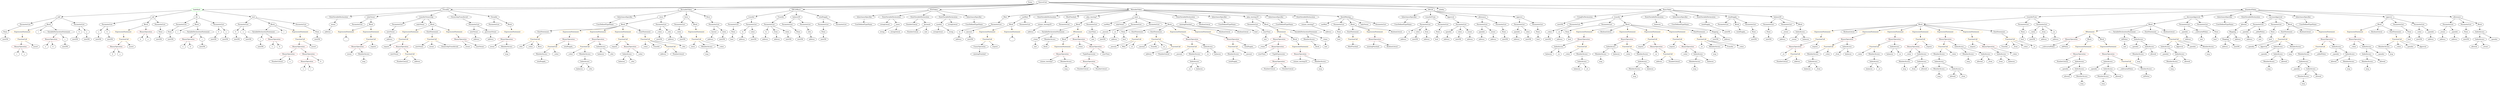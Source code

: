 strict digraph {
	graph [bb="0,0,20494,828"];
	node [label="\N"];
	Enter	[height=0.5,
		pos="8395.6,810",
		width=0.83628];
	FunctionCall_Unnamed_28	[color=orange,
		height=0.5,
		label=FunctionCall,
		pos="9718.6,378",
		width=1.6125];
	Identifier__amount_1	[color=black,
		height=0.5,
		label=_amount,
		pos="9589.6,306",
		width=1.1967];
	FunctionCall_Unnamed_28 -> Identifier__amount_1	[pos="e,9614.9,320.74 9690.6,361.81 9671.3,351.35 9645.6,337.38 9624.9,326.16"];
	MemberAccess_Unnamed_28	[color=black,
		height=0.5,
		label=MemberAccess,
		pos="9719.6,306",
		width=1.9174];
	FunctionCall_Unnamed_28 -> MemberAccess_Unnamed_28	[pos="e,9719.3,324.1 9718.8,359.7 9718.9,352.41 9719.1,343.73 9719.2,335.54"];
	Identifier_balances_8	[color=black,
		height=0.5,
		label=balances,
		pos="14656,162",
		width=1.1828];
	TupleExpression_Unnamed	[color=black,
		height=0.5,
		label=TupleExpression,
		pos="8855.6,306",
		width=2.0422];
	BinaryOperation_Unnamed_34	[color=brown,
		height=0.5,
		label=BinaryOperation,
		pos="8855.6,234",
		width=1.9867];
	TupleExpression_Unnamed -> BinaryOperation_Unnamed_34	[pos="e,8855.6,252.1 8855.6,287.7 8855.6,280.41 8855.6,271.73 8855.6,263.54"];
	UsingForDeclaration_Unnamed	[color=black,
		height=0.5,
		label=UsingForDeclaration,
		pos="12858,666",
		width=2.4303];
	ElementaryTypeName_uint256_23	[color=black,
		height=0.5,
		label=uint256,
		pos="12738,594",
		width=1.0442];
	UsingForDeclaration_Unnamed -> ElementaryTypeName_uint256_23	[pos="e,12761,608.49 12829,648.59 12812,638.29 12789,624.97 12770,614.19"];
	ExpressionStatement_Unnamed_20	[color=orange,
		height=0.5,
		label=ExpressionStatement,
		pos="17017,378",
		width=2.458];
	BinaryOperation_Unnamed_27	[color=brown,
		height=0.5,
		label=BinaryOperation,
		pos="16967,306",
		width=1.9867];
	ExpressionStatement_Unnamed_20 -> BinaryOperation_Unnamed_27	[pos="e,16979,324.1 17004,359.7 16999,351.73 16992,342.1 16985,333.26"];
	Identifier_totalSupply__4	[color=black,
		height=0.5,
		label=totalSupply_,
		pos="4421.6,234",
		width=1.6125];
	Identifier_msg_19	[color=black,
		height=0.5,
		label=msg,
		pos="17752,162",
		width=0.75];
	NumberLiteral_Unnamed	[color=black,
		height=0.5,
		label=NumberLiteral,
		pos="2284.6,234",
		width=1.765];
	VariableDeclaration_balances	[color=black,
		height=0.5,
		label=balances,
		pos="13479,594",
		width=1.1828];
	Mapping_Unnamed	[color=black,
		height=0.5,
		label=Mapping,
		pos="13929,522",
		width=1.2105];
	VariableDeclaration_balances -> Mapping_Unnamed	[pos="e,13896,534.47 13515,583.86 13527,581.04 13540,578.12 13553,576 13695,551.79 13734,570.21 13876,540 13879,539.32 13882,538.52 13885,\
537.65"];
	Identifier_balances_3	[color=black,
		height=0.5,
		label=balances,
		pos="12555,306",
		width=1.1828];
	Identifier_startTime_1	[color=black,
		height=0.5,
		label=startTime,
		pos="10289,306",
		width=1.266];
	VariableDeclarationStatement_Unnamed	[color=black,
		height=0.5,
		label=VariableDeclarationStatement,
		pos="2178.6,522",
		width=3.3174];
	VariableDeclaration_c	[color=black,
		height=0.5,
		label=c,
		pos="2140.6,450",
		width=0.75];
	VariableDeclarationStatement_Unnamed -> VariableDeclaration_c	[pos="e,2149.4,467.14 2169.2,503.7 2164.8,495.67 2159.6,485.95 2154.7,477.05"];
	BinaryOperation_Unnamed	[color=brown,
		height=0.5,
		label=BinaryOperation,
		pos="2257.6,450",
		width=1.9867];
	VariableDeclarationStatement_Unnamed -> BinaryOperation_Unnamed	[pos="e,2238.6,467.79 2197.7,504.05 2207.4,495.46 2219.4,484.86 2230.1,475.4"];
	FunctionDefinition_transfer_1	[color=black,
		height=0.5,
		label=transfer,
		pos="13120,666",
		width=1.0719];
	ParameterList_Unnamed_28	[color=black,
		height=0.5,
		label=ParameterList,
		pos="12855,594",
		width=1.7095];
	FunctionDefinition_transfer_1 -> ParameterList_Unnamed_28	[pos="e,12899,606.76 13087,656.28 13042,644.61 12963,623.76 12910,609.66"];
	ParameterList_Unnamed_29	[color=black,
		height=0.5,
		label=ParameterList,
		pos="13064,594",
		width=1.7095];
	FunctionDefinition_transfer_1 -> ParameterList_Unnamed_29	[pos="e,13077,611.63 13107,648.76 13100,640.4 13092,630.02 13084,620.61"];
	Block_Unnamed_8	[color=black,
		height=0.5,
		label=Block,
		pos="13242,594",
		width=0.90558];
	FunctionDefinition_transfer_1 -> Block_Unnamed_8	[pos="e,13219,607.69 13143,651.34 13162,640.51 13189,625.29 13210,613.39"];
	ParameterList_Unnamed_11	[color=black,
		height=0.5,
		label=ParameterList,
		pos="3245.6,594",
		width=1.7095];
	Parameter_newOwner	[color=black,
		height=0.5,
		label=newOwner,
		pos="3198.6,522",
		width=1.4046];
	ParameterList_Unnamed_11 -> Parameter_newOwner	[pos="e,3209.9,539.79 3234.2,576.05 3228.8,567.97 3222.2,558.12 3216.1,549.11"];
	EventDefinition_Mint	[color=black,
		height=0.5,
		label=Mint,
		pos="8193.6,666",
		width=0.76697];
	ParameterList_Unnamed_42	[color=black,
		height=0.5,
		label=ParameterList,
		pos="8121.6,594",
		width=1.7095];
	EventDefinition_Mint -> ParameterList_Unnamed_42	[pos="e,8138.8,611.7 8178.7,650.5 8169.5,641.59 8157.5,629.94 8146.9,619.62"];
	FunctionCall_Unnamed_16	[color=orange,
		height=0.5,
		label=FunctionCall,
		pos="15662,450",
		width=1.6125];
	BinaryOperation_Unnamed_20	[color=brown,
		height=0.5,
		label=BinaryOperation,
		pos="15590,378",
		width=1.9867];
	FunctionCall_Unnamed_16 -> BinaryOperation_Unnamed_20	[pos="e,15607,395.47 15645,432.41 15636,423.69 15624,412.85 15614,403.21"];
	Identifier_require_6	[color=black,
		height=0.5,
		label=require,
		pos="15716,378",
		width=1.0026];
	FunctionCall_Unnamed_16 -> Identifier_require_6	[pos="e,15703,395.31 15675,432.05 15681,423.68 15689,413.4 15696,404.13"];
	ParameterList_Unnamed	[color=black,
		height=0.5,
		label=ParameterList,
		pos="2014.6,594",
		width=1.7095];
	Parameter_b	[color=black,
		height=0.5,
		label=b,
		pos="1942.6,522",
		width=0.75];
	ParameterList_Unnamed -> Parameter_b	[pos="e,1957.1,537.11 1997.5,576.41 1987.9,567.06 1975.8,555.26 1965.4,545.13"];
	Parameter_a	[color=black,
		height=0.5,
		label=a,
		pos="2014.6,522",
		width=0.75];
	ParameterList_Unnamed -> Parameter_a	[pos="e,2014.6,540.1 2014.6,575.7 2014.6,568.41 2014.6,559.73 2014.6,551.54"];
	UserDefinedTypeName_Unnamed_5	[color=black,
		height=0.5,
		label=UserDefinedTypeName,
		pos="10439,594",
		width=2.7214];
	ParameterList_Unnamed_13	[color=black,
		height=0.5,
		label=ParameterList,
		pos="6736.6,594",
		width=1.7095];
	Parameter_None_4	[color=black,
		height=0.5,
		label=None,
		pos="6740.6,522",
		width=0.85014];
	ParameterList_Unnamed_13 -> Parameter_None_4	[pos="e,6739.6,540.1 6737.6,575.7 6738,568.41 6738.5,559.73 6739,551.54"];
	IfStatement_Unnamed	[color=orange,
		height=0.5,
		label=IfStatement,
		pos="17119,522",
		width=1.4739];
	BinaryOperation_Unnamed_26	[color=brown,
		height=0.5,
		label=BinaryOperation,
		pos="16909,450",
		width=1.9867];
	IfStatement_Unnamed -> BinaryOperation_Unnamed_26	[pos="e,16950,464.91 17082,508.65 17048,497.5 16999,480.99 16961,468.49"];
	Block_Unnamed_15	[color=black,
		height=0.5,
		label=Block,
		pos="17066,450",
		width=0.90558];
	IfStatement_Unnamed -> Block_Unnamed_15	[pos="e,17078,466.83 17106,504.05 17099,495.56 17091,485.11 17084,475.73"];
	Block_Unnamed_16	[color=black,
		height=0.5,
		label=Block,
		pos="17177,450",
		width=0.90558];
	IfStatement_Unnamed -> Block_Unnamed_16	[pos="e,17164,466.51 17132,504.41 17140,495.71 17149,484.89 17156,475.26"];
	Identifier_balances_10	[color=black,
		height=0.5,
		label=balances,
		pos="15178,162",
		width=1.1828];
	ParameterList_Unnamed_36	[color=black,
		height=0.5,
		label=ParameterList,
		pos="20071,594",
		width=1.7095];
	Parameter__owner_1	[color=black,
		height=0.5,
		label=_owner,
		pos="20016,522",
		width=1.0719];
	ParameterList_Unnamed_36 -> Parameter__owner_1	[pos="e,20028,539.31 20057,576.05 20051,567.68 20043,557.4 20035,548.13"];
	Parameter__spender_1	[color=black,
		height=0.5,
		label=_spender,
		pos="20118,522",
		width=1.2521];
	ParameterList_Unnamed_36 -> Parameter__spender_1	[pos="e,20106,539.79 20082,576.05 20087,567.97 20094,558.12 20100,549.11"];
	VariableDeclaration_to	[color=black,
		height=0.5,
		label=to,
		pos="6283.6,522",
		width=0.75];
	ElementaryTypeName_address_8	[color=black,
		height=0.5,
		label=address,
		pos="6272.6,450",
		width=1.0996];
	VariableDeclaration_to -> ElementaryTypeName_address_8	[pos="e,6275.3,468.1 6280.9,503.7 6279.7,496.32 6278.3,487.52 6277,479.25"];
	Block_Unnamed_17	[color=black,
		height=0.5,
		label=Block,
		pos="8238.6,594",
		width=0.90558];
	ExpressionStatement_Unnamed_22	[color=orange,
		height=0.5,
		label=ExpressionStatement,
		pos="8066.6,522",
		width=2.458];
	Block_Unnamed_17 -> ExpressionStatement_Unnamed_22	[pos="e,8105,538.62 8212.8,582.52 8187.2,572.07 8147.1,555.76 8115.4,542.85"];
	ExpressionStatement_Unnamed_23	[color=orange,
		height=0.5,
		label=ExpressionStatement,
		pos="8261.6,522",
		width=2.458];
	Block_Unnamed_17 -> ExpressionStatement_Unnamed_23	[pos="e,8255.9,540.28 8244.2,576.05 8246.6,568.52 8249.6,559.44 8252.4,550.94"];
	Parameter_to	[color=black,
		height=0.5,
		label=to,
		pos="6087.6,522",
		width=0.75];
	ElementaryTypeName_address_6	[color=black,
		height=0.5,
		label=address,
		pos="6082.6,450",
		width=1.0996];
	Parameter_to -> ElementaryTypeName_address_6	[pos="e,6083.8,468.1 6086.4,503.7 6085.8,496.41 6085.2,487.73 6084.6,479.54"];
	MemberAccess_Unnamed_21	[color=black,
		height=0.5,
		label=MemberAccess,
		pos="17465,306",
		width=1.9174];
	Identifier_msg_15	[color=black,
		height=0.5,
		label=msg,
		pos="17466,234",
		width=0.75];
	MemberAccess_Unnamed_21 -> Identifier_msg_15	[pos="e,17465,252.1 17465,287.7 17465,280.41 17465,271.73 17465,263.54"];
	NumberLiteral_Unnamed_11	[color=black,
		height=0.5,
		label=NumberLiteral,
		pos="7451.6,522",
		width=1.765];
	Identifier__value_10	[color=black,
		height=0.5,
		label=_value,
		pos="19276,378",
		width=0.96103];
	FunctionDefinition_transferFrom_1	[color=black,
		height=0.5,
		label=transferFrom,
		pos="16584,666",
		width=1.6402];
	Block_Unnamed_10	[color=black,
		height=0.5,
		label=Block,
		pos="15662,594",
		width=0.90558];
	FunctionDefinition_transferFrom_1 -> Block_Unnamed_10	[pos="e,15694,597.47 16527,660.67 16357,647.78 15856,609.77 15705,598.31"];
	ParameterList_Unnamed_33	[color=black,
		height=0.5,
		label=ParameterList,
		pos="16515,594",
		width=1.7095];
	FunctionDefinition_transferFrom_1 -> ParameterList_Unnamed_33	[pos="e,16531,611.47 16567,648.41 16559,639.78 16548,629.06 16539,619.5"];
	ParameterList_Unnamed_32	[color=black,
		height=0.5,
		label=ParameterList,
		pos="16664,594",
		width=1.7095];
	FunctionDefinition_transferFrom_1 -> ParameterList_Unnamed_32	[pos="e,16645,611.39 16602,648.76 16612,639.91 16625,628.77 16636,618.93"];
	MemberAccess_Unnamed_11	[color=black,
		height=0.5,
		label=MemberAccess,
		pos="16022,306",
		width=1.9174];
	Identifier_msg_7	[color=black,
		height=0.5,
		label=msg,
		pos="16022,234",
		width=0.75];
	MemberAccess_Unnamed_11 -> Identifier_msg_7	[pos="e,16022,252.1 16022,287.7 16022,280.41 16022,271.73 16022,263.54"];
	MemberAccess_Unnamed_15	[color=black,
		height=0.5,
		label=MemberAccess,
		pos="19534,378",
		width=1.9174];
	Identifier_msg_10	[color=black,
		height=0.5,
		label=msg,
		pos="19600,306",
		width=0.75];
	MemberAccess_Unnamed_15 -> Identifier_msg_10	[pos="e,19586,321.89 19550,360.05 19558,351.04 19569,339.83 19578,330.04"];
	InheritanceSpecifier_Unnamed_6	[color=black,
		height=0.5,
		label=InheritanceSpecifier,
		pos="5115.6,666",
		width=2.3333];
	UserDefinedTypeName_Unnamed_6	[color=black,
		height=0.5,
		label=UserDefinedTypeName,
		pos="4957.6,594",
		width=2.7214];
	InheritanceSpecifier_Unnamed_6 -> UserDefinedTypeName_Unnamed_6	[pos="e,4994,611.14 5080.1,649.29 5057.8,639.39 5028.7,626.49 5004.4,615.75"];
	Identifier_newOwner	[color=black,
		height=0.5,
		label=newOwner,
		pos="3202.6,306",
		width=1.4046];
	ParameterList_Unnamed_3	[color=black,
		height=0.5,
		label=ParameterList,
		pos="1463.6,594",
		width=1.7095];
	Parameter_None_1	[color=black,
		height=0.5,
		label=None,
		pos="1384.6,522",
		width=0.85014];
	ParameterList_Unnamed_3 -> Parameter_None_1	[pos="e,1401,537.57 1444.9,576.41 1434.3,567 1420.8,555.12 1409.4,544.94"];
	Identifier__value_1	[color=black,
		height=0.5,
		label=_value,
		pos="13226,306",
		width=0.96103];
	ElementaryTypeName_address_32	[color=black,
		height=0.5,
		label=address,
		pos="9343.6,306",
		width=1.0996];
	Parameter_startTime	[color=black,
		height=0.5,
		label=startTime,
		pos="8891.6,522",
		width=1.266];
	ElementaryTypeName_uint_3	[color=black,
		height=0.5,
		label=uint,
		pos="8899.6,450",
		width=0.75];
	Parameter_startTime -> ElementaryTypeName_uint_3	[pos="e,8897.6,468.1 8893.6,503.7 8894.4,496.41 8895.4,487.73 8896.3,479.54"];
	ElementaryTypeName_string	[color=black,
		height=0.5,
		label=string,
		pos="7212.6,522",
		width=0.864];
	ExpressionStatement_Unnamed_1	[color=orange,
		height=0.5,
		label=ExpressionStatement,
		pos="1007.6,522",
		width=2.458];
	FunctionCall_Unnamed_1	[color=orange,
		height=0.5,
		label=FunctionCall,
		pos="1007.6,450",
		width=1.6125];
	ExpressionStatement_Unnamed_1 -> FunctionCall_Unnamed_1	[pos="e,1007.6,468.1 1007.6,503.7 1007.6,496.41 1007.6,487.73 1007.6,479.54"];
	ElementaryTypeName_uint256_6	[color=black,
		height=0.5,
		label=uint256,
		pos="1391.6,450",
		width=1.0442];
	Identifier__value_5	[color=black,
		height=0.5,
		label=_value,
		pos="15520,306",
		width=0.96103];
	Identifier_msg_18	[color=black,
		height=0.5,
		label=msg,
		pos="18057,306",
		width=0.75];
	Parameter__spender_2	[color=black,
		height=0.5,
		label=_spender,
		pos="18342,522",
		width=1.2521];
	ElementaryTypeName_address_28	[color=black,
		height=0.5,
		label=address,
		pos="18382,450",
		width=1.0996];
	Parameter__spender_2 -> ElementaryTypeName_address_28	[pos="e,18372,467.79 18351,504.05 18356,496.14 18361,486.54 18366,477.69"];
	ExpressionStatement_Unnamed_11	[color=orange,
		height=0.5,
		label=ExpressionStatement,
		pos="12900,522",
		width=2.458];
	BinaryOperation_Unnamed_17	[color=brown,
		height=0.5,
		label=BinaryOperation,
		pos="12895,450",
		width=1.9867];
	ExpressionStatement_Unnamed_11 -> BinaryOperation_Unnamed_17	[pos="e,12896,468.1 12898,503.7 12898,496.41 12897,487.73 12897,479.54"];
	IndexAccess_Unnamed_19	[color=black,
		height=0.5,
		label=IndexAccess,
		pos="20327,522",
		width=1.6402];
	IndexAccess_Unnamed_20	[color=black,
		height=0.5,
		label=IndexAccess,
		pos="20327,450",
		width=1.6402];
	IndexAccess_Unnamed_19 -> IndexAccess_Unnamed_20	[pos="e,20327,468.1 20327,503.7 20327,496.41 20327,487.73 20327,479.54"];
	Identifier__spender_2	[color=black,
		height=0.5,
		label=_spender,
		pos="20449,450",
		width=1.2521];
	IndexAccess_Unnamed_19 -> Identifier__spender_2	[pos="e,20424,465.37 20353,505.64 20371,495.47 20394,482.04 20414,471.03"];
	VariableDeclaration_mintingFinished	[color=black,
		height=0.5,
		label=mintingFinished,
		pos="9658.6,594",
		width=1.9174];
	BooleanLiteral_Unnamed_5	[color=black,
		height=0.5,
		label=BooleanLiteral,
		pos="10105,522",
		width=1.7788];
	VariableDeclaration_mintingFinished -> BooleanLiteral_Unnamed_5	[pos="e,10058,534.63 9708.8,581.33 9718,579.4 9727.6,577.53 9736.6,576 9866.8,553.91 9901.5,563.01 10032,540 10037,539.12 10042,538.12 \
10047,537.05"];
	ElementaryTypeName_bool_8	[color=black,
		height=0.5,
		label=bool,
		pos="10215,522",
		width=0.76697];
	VariableDeclaration_mintingFinished -> ElementaryTypeName_bool_8	[pos="e,10194,534.2 9708.3,581.12 9717.7,579.19 9727.4,577.37 9736.6,576 9931.1,547 9987.4,589.81 10178,540 10179,539.54 10181,539.01 \
10183,538.41"];
	ExpressionStatement_Unnamed_12	[color=orange,
		height=0.5,
		label=ExpressionStatement,
		pos="14861,522",
		width=2.458];
	Block_Unnamed_10 -> ExpressionStatement_Unnamed_12	[pos="e,14938,531.16 15629,590.5 15536,583.25 15258,561.36 15028,540 15002,537.64 14975,534.91 14949,532.33"];
	BooleanLiteral_Unnamed_1	[color=black,
		height=0.5,
		label=BooleanLiteral,
		pos="15101,522",
		width=1.7788];
	Block_Unnamed_10 -> BooleanLiteral_Unnamed_1	[pos="e,15147,534.63 15629,590.8 15551,585.18 15345,568.68 15175,540 15169,539.11 15164,538.09 15158,536.98"];
	ExpressionStatement_Unnamed_15	[color=orange,
		height=0.5,
		label=ExpressionStatement,
		pos="15272,522",
		width=2.458];
	Block_Unnamed_10 -> ExpressionStatement_Unnamed_15	[pos="e,15336,534.61 15631,587.45 15570,576.56 15434,552.1 15348,536.64"];
	ExpressionStatement_Unnamed_16	[color=orange,
		height=0.5,
		label=ExpressionStatement,
		pos="15467,522",
		width=2.458];
	Block_Unnamed_10 -> ExpressionStatement_Unnamed_16	[pos="e,15509,538.24 15635,583.41 15605,572.81 15557,555.47 15520,542.08"];
	ExpressionStatement_Unnamed_14	[color=orange,
		height=0.5,
		label=ExpressionStatement,
		pos="15662,522",
		width=2.458];
	Block_Unnamed_10 -> ExpressionStatement_Unnamed_14	[pos="e,15662,540.1 15662,575.7 15662,568.41 15662,559.73 15662,551.54"];
	ExpressionStatement_Unnamed_17	[color=orange,
		height=0.5,
		label=ExpressionStatement,
		pos="15857,522",
		width=2.458];
	Block_Unnamed_10 -> ExpressionStatement_Unnamed_17	[pos="e,15814,538.24 15688,583.41 15718,572.81 15766,555.47 15803,542.08"];
	ExpressionStatement_Unnamed_13	[color=orange,
		height=0.5,
		label=ExpressionStatement,
		pos="16065,522",
		width=2.458];
	Block_Unnamed_10 -> ExpressionStatement_Unnamed_13	[pos="e,15999,534.43 15693,587.62 15755,576.76 15898,551.89 15988,536.37"];
	EmitStatement_Unnamed_2	[color=black,
		height=0.5,
		label=EmitStatement,
		pos="16308,522",
		width=1.7788];
	Block_Unnamed_10 -> EmitStatement_Unnamed_2	[pos="e,16249,529.92 15694,589.7 15773,581.54 15985,559.64 16162,540 16187,537.22 16214,534.07 16238,531.24"];
	ElementaryTypeName_address_13	[color=black,
		height=0.5,
		label=address,
		pos="12337,450",
		width=1.0996];
	MemberAccess_Unnamed_17	[color=black,
		height=0.5,
		label=MemberAccess,
		pos="18850,306",
		width=1.9174];
	IndexAccess_Unnamed_23	[color=black,
		height=0.5,
		label=IndexAccess,
		pos="18850,234",
		width=1.6402];
	MemberAccess_Unnamed_17 -> IndexAccess_Unnamed_23	[pos="e,18850,252.1 18850,287.7 18850,280.41 18850,271.73 18850,263.54"];
	ElementaryTypeName_address	[color=black,
		height=0.5,
		label=address,
		pos="2700.6,522",
		width=1.0996];
	FunctionCall_Unnamed_27	[color=orange,
		height=0.5,
		label=FunctionCall,
		pos="10048,378",
		width=1.6125];
	MemberAccess_Unnamed_27	[color=black,
		height=0.5,
		label=MemberAccess,
		pos="10052,306",
		width=1.9174];
	FunctionCall_Unnamed_27 -> MemberAccess_Unnamed_27	[pos="e,10051,324.1 10049,359.7 10049,352.41 10049,343.73 10050,335.54"];
	Identifier__amount	[color=black,
		height=0.5,
		label=_amount,
		pos="10182,306",
		width=1.1967];
	FunctionCall_Unnamed_27 -> Identifier__amount	[pos="e,10156,320.57 10076,361.98 10097,351.42 10124,337.2 10145,325.87"];
	BinaryOperation_Unnamed_30	[color=brown,
		height=0.5,
		label=BinaryOperation,
		pos="9718.6,450",
		width=1.9867];
	BinaryOperation_Unnamed_30 -> FunctionCall_Unnamed_28	[pos="e,9718.6,396.1 9718.6,431.7 9718.6,424.41 9718.6,415.73 9718.6,407.54"];
	IndexAccess_Unnamed_35	[color=black,
		height=0.5,
		label=IndexAccess,
		pos="9853.6,378",
		width=1.6402];
	BinaryOperation_Unnamed_30 -> IndexAccess_Unnamed_35	[pos="e,9824.8,393.94 9748.9,433.29 9768.3,423.22 9793.7,410.05 9814.6,399.21"];
	ParameterList_Unnamed_44	[color=black,
		height=0.5,
		label=ParameterList,
		pos="8350.6,594",
		width=1.7095];
	ElementaryTypeName_address_31	[color=black,
		height=0.5,
		label=address,
		pos="9077.6,450",
		width=1.0996];
	Identifier__to	[color=black,
		height=0.5,
		label=_to,
		pos="13463,306",
		width=0.75];
	ElementaryTypeName_bool_5	[color=black,
		height=0.5,
		label=bool,
		pos="19733,450",
		width=0.76697];
	ElementaryTypeName_address_27	[color=black,
		height=0.5,
		label=address,
		pos="20117,450",
		width=1.0996];
	ParameterList_Unnamed_4	[color=black,
		height=0.5,
		label=ParameterList,
		pos="874.59,594",
		width=1.7095];
	Parameter_a_2	[color=black,
		height=0.5,
		label=a,
		pos="801.59,522",
		width=0.75];
	ParameterList_Unnamed_4 -> Parameter_a_2	[pos="e,816.3,537.11 857.29,576.41 847.44,566.97 834.99,555.03 824.36,544.83"];
	Parameter_b_2	[color=black,
		height=0.5,
		label=b,
		pos="874.59,522",
		width=0.75];
	ParameterList_Unnamed_4 -> Parameter_b_2	[pos="e,874.59,540.1 874.59,575.7 874.59,568.41 874.59,559.73 874.59,551.54"];
	Identifier_allowed_8	[color=black,
		height=0.5,
		label=allowed,
		pos="17591,306",
		width=1.0858];
	ParameterList_Unnamed_51	[color=black,
		height=0.5,
		label=ParameterList,
		pos="5844.6,594",
		width=1.7095];
	VariableDeclaration_burner	[color=black,
		height=0.5,
		label=burner,
		pos="5844.6,522",
		width=0.96103];
	ParameterList_Unnamed_51 -> VariableDeclaration_burner	[pos="e,5844.6,540.1 5844.6,575.7 5844.6,568.41 5844.6,559.73 5844.6,551.54"];
	VariableDeclaration_value_2	[color=black,
		height=0.5,
		label=value,
		pos="5926.6,522",
		width=0.82242];
	ParameterList_Unnamed_51 -> VariableDeclaration_value_2	[pos="e,5909.9,537.25 5863.6,576.76 5874.9,567.14 5889.3,554.84 5901.5,544.43"];
	Identifier_a_6	[color=black,
		height=0.5,
		label=a,
		pos="374.59,378",
		width=0.75];
	ElementaryTypeName_uint_1	[color=black,
		height=0.5,
		label=uint,
		pos="17974,450",
		width=0.75];
	StateVariableDeclaration_Unnamed_1	[color=black,
		height=0.5,
		label=StateVariableDeclaration,
		pos="13457,666",
		width=2.8184];
	StateVariableDeclaration_Unnamed_1 -> VariableDeclaration_balances	[pos="e,13473,612.1 13462,647.7 13464,640.24 13467,631.32 13470,622.97"];
	FunctionCall_Unnamed_4	[color=orange,
		height=0.5,
		label=FunctionCall,
		pos="3294.6,450",
		width=1.6125];
	Identifier_require_1	[color=black,
		height=0.5,
		label=require,
		pos="3140.6,378",
		width=1.0026];
	FunctionCall_Unnamed_4 -> Identifier_require_1	[pos="e,3166.3,390.7 3262.7,434.5 3237.6,423.09 3202.6,407.21 3176.6,395.35"];
	BinaryOperation_Unnamed_12	[color=brown,
		height=0.5,
		label=BinaryOperation,
		pos="3266.6,378",
		width=1.9867];
	FunctionCall_Unnamed_4 -> BinaryOperation_Unnamed_12	[pos="e,3273.4,396.1 3287.7,431.7 3284.7,424.15 3281,415.12 3277.7,406.68"];
	FunctionCall_Unnamed_32	[color=orange,
		height=0.5,
		label=FunctionCall,
		pos="10991,450",
		width=1.6125];
	Identifier_MintFinished	[color=black,
		height=0.5,
		label=MintFinished,
		pos="10991,378",
		width=1.6402];
	FunctionCall_Unnamed_32 -> Identifier_MintFinished	[pos="e,10991,396.1 10991,431.7 10991,424.41 10991,415.73 10991,407.54"];
	ParameterList_Unnamed_18	[color=black,
		height=0.5,
		label=ParameterList,
		pos="6313.6,594",
		width=1.7095];
	ParameterList_Unnamed_18 -> VariableDeclaration_to	[pos="e,6290.7,539.62 6306.2,575.7 6302.9,567.95 6298.9,558.64 6295.2,550.02"];
	VariableDeclaration_from	[color=black,
		height=0.5,
		label=from,
		pos="6363.6,522",
		width=0.7947];
	ParameterList_Unnamed_18 -> VariableDeclaration_from	[pos="e,6352.3,538.83 6325.7,576.05 6331.7,567.65 6339.1,557.32 6345.7,548.02"];
	VariableDeclaration_value	[color=black,
		height=0.5,
		label=value,
		pos="6452.6,522",
		width=0.82242];
	ParameterList_Unnamed_18 -> VariableDeclaration_value	[pos="e,6430.1,534.31 6343.4,577.98 6366,566.63 6396.9,551.05 6420.1,539.37"];
	Identifier__to_3	[color=black,
		height=0.5,
		label=_to,
		pos="13832,378",
		width=0.75];
	Parameter__addedValue	[color=black,
		height=0.5,
		label=_addedValue,
		pos="18465,522",
		width=1.6541];
	ElementaryTypeName_uint	[color=black,
		height=0.5,
		label=uint,
		pos="18467,450",
		width=0.75];
	Parameter__addedValue -> ElementaryTypeName_uint	[pos="e,18466,468.1 18465,503.7 18465,496.41 18466,487.73 18466,479.54"];
	VariableDeclaration_owner	[color=black,
		height=0.5,
		label=owner,
		pos="2742.6,594",
		width=0.93331];
	VariableDeclaration_owner -> ElementaryTypeName_address	[pos="e,2710.5,539.47 2732.6,576.41 2727.8,568.3 2721.8,558.35 2716.3,549.25"];
	Identifier_require_2	[color=black,
		height=0.5,
		label=require,
		pos="13337,378",
		width=1.0026];
	BinaryOperation_Unnamed_11	[color=brown,
		height=0.5,
		label=BinaryOperation,
		pos="2923.6,378",
		width=1.9867];
	Identifier_owner_1	[color=black,
		height=0.5,
		label=owner,
		pos="2841.6,306",
		width=0.93331];
	BinaryOperation_Unnamed_11 -> Identifier_owner_1	[pos="e,2858.9,321.8 2904.2,360.41 2893.2,351.07 2879.4,339.28 2867.5,329.15"];
	MemberAccess_Unnamed_1	[color=black,
		height=0.5,
		label=MemberAccess,
		pos="2962.6,306",
		width=1.9174];
	BinaryOperation_Unnamed_11 -> MemberAccess_Unnamed_1	[pos="e,2953.1,324.1 2933.2,359.7 2937.5,351.98 2942.7,342.71 2947.5,334.11"];
	Parameter_None_14	[color=black,
		height=0.5,
		label=None,
		pos="19733,522",
		width=0.85014];
	Parameter_None_14 -> ElementaryTypeName_bool_5	[pos="e,19733,468.1 19733,503.7 19733,496.41 19733,487.73 19733,479.54"];
	IndexAccess_Unnamed_18	[color=black,
		height=0.5,
		label=IndexAccess,
		pos="19388,306",
		width=1.6402];
	MemberAccess_Unnamed_14	[color=black,
		height=0.5,
		label=MemberAccess,
		pos="19393,234",
		width=1.9174];
	IndexAccess_Unnamed_18 -> MemberAccess_Unnamed_14	[pos="e,19391,252.1 19389,287.7 19389,280.41 19390,271.73 19391,263.54"];
	Identifier_allowed_3	[color=black,
		height=0.5,
		label=allowed,
		pos="19519,234",
		width=1.0858];
	IndexAccess_Unnamed_18 -> Identifier_allowed_3	[pos="e,19494,248.27 19416,289.81 19436,279.17 19463,264.88 19484,253.56"];
	Identifier_require_8	[color=black,
		height=0.5,
		label=require,
		pos="5030.6,378",
		width=1.0026];
	BinaryOperation_Unnamed_39	[color=brown,
		height=0.5,
		label=BinaryOperation,
		pos="10597,306",
		width=1.9867];
	Identifier_winner_tmstmp19	[color=black,
		height=0.5,
		label=winner_tmstmp19,
		pos="10597,234",
		width=2.1392];
	BinaryOperation_Unnamed_39 -> Identifier_winner_tmstmp19	[pos="e,10597,252.1 10597,287.7 10597,280.41 10597,271.73 10597,263.54"];
	MemberAccess_Unnamed_32	[color=black,
		height=0.5,
		label=MemberAccess,
		pos="10761,234",
		width=1.9174];
	BinaryOperation_Unnamed_39 -> MemberAccess_Unnamed_32	[pos="e,10726,249.87 10632,289.98 10656,279.57 10689,265.6 10715,254.35"];
	BinaryOperation_Unnamed_9	[color=brown,
		height=0.5,
		label=BinaryOperation,
		pos="113.59,378",
		width=1.9867];
	Identifier_c_3	[color=black,
		height=0.5,
		label=c,
		pos="77.591,306",
		width=0.75];
	BinaryOperation_Unnamed_9 -> Identifier_c_3	[pos="e,85.894,323.14 104.69,359.7 100.61,351.75 95.672,342.16 91.139,333.34"];
	Identifier_a_7	[color=black,
		height=0.5,
		label=a,
		pos="149.59,306",
		width=0.75];
	BinaryOperation_Unnamed_9 -> Identifier_a_7	[pos="e,141.29,323.14 122.49,359.7 126.58,351.75 131.51,342.16 136.04,333.34"];
	BinaryOperation_Unnamed_36	[color=brown,
		height=0.5,
		label=BinaryOperation,
		pos="10420,450",
		width=1.9867];
	Identifier__vtime_1	[color=black,
		height=0.5,
		label=_vtime,
		pos="10294,378",
		width=0.98875];
	BinaryOperation_Unnamed_36 -> Identifier__vtime_1	[pos="e,10317,392.01 10391,433.12 10372,422.54 10347,408.59 10327,397.51"];
	BinaryOperation_Unnamed_37	[color=brown,
		height=0.5,
		label=BinaryOperation,
		pos="10419,378",
		width=1.9867];
	BinaryOperation_Unnamed_36 -> BinaryOperation_Unnamed_37	[pos="e,10419,396.1 10419,431.7 10419,424.41 10419,415.73 10419,407.54"];
	Identifier_totalSupply__2	[color=black,
		height=0.5,
		label=totalSupply_,
		pos="10052,234",
		width=1.6125];
	MemberAccess_Unnamed_27 -> Identifier_totalSupply__2	[pos="e,10052,252.1 10052,287.7 10052,280.41 10052,271.73 10052,263.54"];
	StateVariableDeclaration_Unnamed	[color=black,
		height=0.5,
		label=StateVariableDeclaration,
		pos="2785.6,666",
		width=2.8184];
	StateVariableDeclaration_Unnamed -> VariableDeclaration_owner	[pos="e,2752.8,611.62 2775,647.7 2770,639.7 2764.1,630.02 2758.7,621.15"];
	BinaryOperation_Unnamed_14	[color=brown,
		height=0.5,
		label=BinaryOperation,
		pos="13463,378",
		width=1.9867];
	BinaryOperation_Unnamed_14 -> Identifier__to	[pos="e,13463,324.1 13463,359.7 13463,352.41 13463,343.73 13463,335.54"];
	FunctionCall_Unnamed_8	[color=orange,
		height=0.5,
		label=FunctionCall,
		pos="13566,306",
		width=1.6125];
	BinaryOperation_Unnamed_14 -> FunctionCall_Unnamed_8	[pos="e,13542,322.83 13487,360.59 13500,351.24 13518,339.4 13533,329.23"];
	BinaryOperation_Unnamed_6	[color=brown,
		height=0.5,
		label=BinaryOperation,
		pos="946.59,378",
		width=1.9867];
	Identifier_b_3	[color=black,
		height=0.5,
		label=b,
		pos="910.59,306",
		width=0.75];
	BinaryOperation_Unnamed_6 -> Identifier_b_3	[pos="e,918.89,323.14 937.69,359.7 933.61,351.75 928.67,342.16 924.14,333.34"];
	Identifier_a_4	[color=black,
		height=0.5,
		label=a,
		pos="982.59,306",
		width=0.75];
	BinaryOperation_Unnamed_6 -> Identifier_a_4	[pos="e,974.29,323.14 955.49,359.7 959.58,351.75 964.51,342.16 969.04,333.34"];
	Parameter_None_12	[color=black,
		height=0.5,
		label=None,
		pos="14366,522",
		width=0.85014];
	ElementaryTypeName_uint256_28	[color=black,
		height=0.5,
		label=uint256,
		pos="14366,450",
		width=1.0442];
	Parameter_None_12 -> ElementaryTypeName_uint256_28	[pos="e,14366,468.1 14366,503.7 14366,496.41 14366,487.73 14366,479.54"];
	EmitStatement_Unnamed_6	[color=black,
		height=0.5,
		label=EmitStatement,
		pos="9275.6,522",
		width=1.7788];
	FunctionCall_Unnamed_29	[color=orange,
		height=0.5,
		label=FunctionCall,
		pos="9266.6,450",
		width=1.6125];
	EmitStatement_Unnamed_6 -> FunctionCall_Unnamed_29	[pos="e,9268.8,468.1 9273.4,503.7 9272.4,496.32 9271.3,487.52 9270.2,479.25"];
	ElementaryTypeName_uint256_34	[color=black,
		height=0.5,
		label=uint256,
		pos="8982.6,450",
		width=1.0442];
	FunctionCall_Unnamed_13	[color=orange,
		height=0.5,
		label=FunctionCall,
		pos="14786,450",
		width=1.6125];
	ExpressionStatement_Unnamed_12 -> FunctionCall_Unnamed_13	[pos="e,14803,467.55 14842,504.05 14833,495.39 14822,484.7 14812,475.19"];
	ModifierInvocation_canMint_1	[color=black,
		height=0.5,
		label=canMint,
		pos="10758,594",
		width=1.1274];
	ElementaryTypeName_address_1	[color=black,
		height=0.5,
		label=address,
		pos="3990.6,450",
		width=1.0996];
	Identifier_c_2	[color=black,
		height=0.5,
		label=c,
		pos="1460.6,522",
		width=0.75];
	FunctionCall_Unnamed_1 -> BinaryOperation_Unnamed_6	[pos="e,961.37,395.96 993.13,432.41 985.87,424.08 976.91,413.8 968.8,404.49"];
	Identifier_assert_1	[color=black,
		height=0.5,
		label=assert,
		pos="1068.6,378",
		width=0.89172];
	FunctionCall_Unnamed_1 -> Identifier_assert_1	[pos="e,1055.1,394.51 1022,432.41 1029.7,423.62 1039.3,412.66 1047.7,402.96"];
	Parameter__spender_3	[color=black,
		height=0.5,
		label=_spender,
		pos="17835,522",
		width=1.2521];
	ElementaryTypeName_address_29	[color=black,
		height=0.5,
		label=address,
		pos="17862,450",
		width=1.0996];
	Parameter__spender_3 -> ElementaryTypeName_address_29	[pos="e,17855,467.79 17841,504.05 17844,496.32 17848,486.96 17851,478.27"];
	BinaryOperation_Unnamed_2	[color=brown,
		height=0.5,
		label=BinaryOperation,
		pos="2382.6,306",
		width=1.9867];
	BinaryOperation_Unnamed_2 -> NumberLiteral_Unnamed	[pos="e,2307.2,251.15 2359.9,288.76 2346.9,279.49 2330.4,267.71 2316.2,257.55"];
	Identifier_a_1	[color=black,
		height=0.5,
		label=a,
		pos="2393.6,234",
		width=0.75];
	BinaryOperation_Unnamed_2 -> Identifier_a_1	[pos="e,2390.9,252.1 2385.3,287.7 2386.5,280.32 2387.9,271.52 2389.2,263.25"];
	Identifier_newOwner_1	[color=black,
		height=0.5,
		label=newOwner,
		pos="3406.6,378",
		width=1.4046];
	ElementaryTypeName_bool_1	[color=black,
		height=0.5,
		label=bool,
		pos="11678,450",
		width=0.76697];
	ElementaryTypeName_address_12	[color=black,
		height=0.5,
		label=address,
		pos="11403,450",
		width=1.0996];
	Identifier__amount_2	[color=black,
		height=0.5,
		label=_amount,
		pos="9041.6,378",
		width=1.1967];
	FunctionCall_Unnamed_29 -> Identifier__amount_2	[pos="e,9074.6,389.88 9226,436.79 9190.9,426.18 9138.8,410.32 9093.6,396 9090.9,395.15 9088.1,394.26 9085.3,393.37"];
	Identifier_Mint	[color=black,
		height=0.5,
		label=Mint,
		pos="9130.6,378",
		width=0.76697];
	FunctionCall_Unnamed_29 -> Identifier_Mint	[pos="e,9151.7,389.88 9237.4,433.98 9215.2,422.54 9184.6,406.81 9161.9,395.1"];
	Identifier__to_10	[color=black,
		height=0.5,
		label=_to,
		pos="9203.6,378",
		width=0.75];
	FunctionCall_Unnamed_29 -> Identifier__to_10	[pos="e,9217.1,394.04 9251.7,432.41 9243.6,423.5 9233.6,412.35 9224.8,402.56"];
	Parameter_to_1	[color=black,
		height=0.5,
		label=to,
		pos="11442,522",
		width=0.75];
	Parameter_to_1 -> ElementaryTypeName_address_12	[pos="e,11412,467.63 11433,504.76 11428,496.67 11422,486.66 11417,477.49"];
	Identifier__addedValue	[color=black,
		height=0.5,
		label=_addedValue,
		pos="18997,306",
		width=1.6541];
	ElementaryTypeName_uint256_3	[color=black,
		height=0.5,
		label=uint256,
		pos="2140.6,378",
		width=1.0442];
	VariableDeclaration_c -> ElementaryTypeName_uint256_3	[pos="e,2140.6,396.1 2140.6,431.7 2140.6,424.41 2140.6,415.73 2140.6,407.54"];
	IndexAccess_Unnamed_6	[color=black,
		height=0.5,
		label=IndexAccess,
		pos="16304,306",
		width=1.6402];
	Identifier__from	[color=black,
		height=0.5,
		label=_from,
		pos="16298,234",
		width=0.93331];
	IndexAccess_Unnamed_6 -> Identifier__from	[pos="e,16299,252.1 16302,287.7 16301,280.41 16301,271.73 16300,263.54"];
	Identifier_balances_6	[color=black,
		height=0.5,
		label=balances,
		pos="16392,234",
		width=1.1828];
	IndexAccess_Unnamed_6 -> Identifier_balances_6	[pos="e,16372,250.43 16324,288.76 16336,279.47 16351,267.67 16363,257.49"];
	Identifier__value_14	[color=black,
		height=0.5,
		label=_value,
		pos="4661.6,306",
		width=0.96103];
	EmitStatement_Unnamed_4	[color=black,
		height=0.5,
		label=EmitStatement,
		pos="18686,522",
		width=1.7788];
	FunctionCall_Unnamed_23	[color=orange,
		height=0.5,
		label=FunctionCall,
		pos="18660,450",
		width=1.6125];
	EmitStatement_Unnamed_4 -> FunctionCall_Unnamed_23	[pos="e,18666,468.1 18679,503.7 18676,496.15 18673,487.12 18670,478.68"];
	ParameterList_Unnamed_7	[color=black,
		height=0.5,
		label=ParameterList,
		pos="198.59,594",
		width=1.7095];
	Parameter_None_3	[color=black,
		height=0.5,
		label=None,
		pos="37.591,522",
		width=0.85014];
	ParameterList_Unnamed_7 -> Parameter_None_3	[pos="e,61.499,533.39 165.23,578.5 137.91,566.62 99.405,549.88 71.844,537.89"];
	InheritanceSpecifier_Unnamed_1	[color=black,
		height=0.5,
		label=InheritanceSpecifier,
		pos="13660,666",
		width=2.3333];
	UserDefinedTypeName_Unnamed_1	[color=black,
		height=0.5,
		label=UserDefinedTypeName,
		pos="13660,594",
		width=2.7214];
	InheritanceSpecifier_Unnamed_1 -> UserDefinedTypeName_Unnamed_1	[pos="e,13660,612.1 13660,647.7 13660,640.41 13660,631.73 13660,623.54"];
	Block_Unnamed_25	[color=black,
		height=0.5,
		label=Block,
		pos="5106.6,594",
		width=0.90558];
	EmitStatement_Unnamed_9	[color=black,
		height=0.5,
		label=EmitStatement,
		pos="4443.6,522",
		width=1.7788];
	Block_Unnamed_25 -> EmitStatement_Unnamed_9	[pos="e,4500.9,530.44 5082.1,581.63 5076.5,579.41 5070.4,577.36 5064.6,576 4856.7,527.37 4798.1,560.69 4585.6,540 4561.6,537.66 4535.4,\
534.65 4512.1,531.82"];
	ExpressionStatement_Unnamed_32	[color=orange,
		height=0.5,
		label=ExpressionStatement,
		pos="4682.6,522",
		width=2.458];
	Block_Unnamed_25 -> ExpressionStatement_Unnamed_32	[pos="e,4755.3,532.62 5082.1,581.9 5076.4,579.67 5070.4,577.54 5064.6,576 5050.3,572.19 4874.6,548.5 4766.5,534.11"];
	ExpressionStatement_Unnamed_31	[color=orange,
		height=0.5,
		label=ExpressionStatement,
		pos="4911.6,522",
		width=2.458];
	Block_Unnamed_25 -> ExpressionStatement_Unnamed_31	[pos="e,4956.7,537.94 5080.9,582.36 5075.5,580.21 5069.9,577.99 5064.6,576 5032.6,564 4996.5,551.46 4967.4,541.58"];
	ExpressionStatement_Unnamed_30	[color=orange,
		height=0.5,
		label=ExpressionStatement,
		pos="5106.6,522",
		width=2.458];
	Block_Unnamed_25 -> ExpressionStatement_Unnamed_30	[pos="e,5106.6,540.1 5106.6,575.7 5106.6,568.41 5106.6,559.73 5106.6,551.54"];
	EmitStatement_Unnamed_10	[color=black,
		height=0.5,
		label=EmitStatement,
		pos="5277.6,522",
		width=1.7788];
	Block_Unnamed_25 -> EmitStatement_Unnamed_10	[pos="e,5242.3,537.45 5132.2,582.52 5158.5,571.76 5199.9,554.79 5231.9,541.72"];
	NumberLiteral_Unnamed_1	[color=black,
		height=0.5,
		label=NumberLiteral,
		pos="3268.6,234",
		width=1.765];
	VariableDeclarationStatement_Unnamed_3	[color=black,
		height=0.5,
		label=VariableDeclarationStatement,
		pos="17361,522",
		width=3.3174];
	VariableDeclaration_oldValue	[color=black,
		height=0.5,
		label=oldValue,
		pos="17345,450",
		width=1.2105];
	VariableDeclarationStatement_Unnamed_3 -> VariableDeclaration_oldValue	[pos="e,17349,468.1 17357,503.7 17355,496.32 17353,487.52 17351,479.25"];
	IndexAccess_Unnamed_27	[color=black,
		height=0.5,
		label=IndexAccess,
		pos="17466,450",
		width=1.6402];
	VariableDeclarationStatement_Unnamed_3 -> IndexAccess_Unnamed_27	[pos="e,17442,466.83 17386,504.05 17400,494.76 17417,483.13 17432,473.13"];
	ParameterList_Unnamed_19	[color=black,
		height=0.5,
		label=ParameterList,
		pos="12055,594",
		width=1.7095];
	Parameter_spender	[color=black,
		height=0.5,
		label=spender,
		pos="12052,522",
		width=1.1135];
	ParameterList_Unnamed_19 -> Parameter_spender	[pos="e,12052,540.1 12054,575.7 12054,568.41 12053,559.73 12053,551.54"];
	Parameter_owner	[color=black,
		height=0.5,
		label=owner,
		pos="12146,522",
		width=0.93331];
	ParameterList_Unnamed_19 -> Parameter_owner	[pos="e,12127,537.25 12076,576.76 12088,567.05 12105,554.6 12118,544.13"];
	Identifier_winner_tmstmp7	[color=black,
		height=0.5,
		label=winner_tmstmp7,
		pos="8508.6,234",
		width=2.0145];
	InheritanceSpecifier_Unnamed_8	[color=black,
		height=0.5,
		label=InheritanceSpecifier,
		pos="7075.6,666",
		width=2.3333];
	UserDefinedTypeName_Unnamed_8	[color=black,
		height=0.5,
		label=UserDefinedTypeName,
		pos="7055.6,594",
		width=2.7214];
	InheritanceSpecifier_Unnamed_8 -> UserDefinedTypeName_Unnamed_8	[pos="e,7060.5,612.1 7070.6,647.7 7068.5,640.24 7066,631.32 7063.6,622.97"];
	Identifier__to_4	[color=black,
		height=0.5,
		label=_to,
		pos="14455,306",
		width=0.75];
	Identifier_a	[color=black,
		height=0.5,
		label=a,
		pos="2240.6,378",
		width=0.75];
	Parameter_None_5	[color=black,
		height=0.5,
		label=None,
		pos="6544.6,522",
		width=0.85014];
	ElementaryTypeName_uint256_16	[color=black,
		height=0.5,
		label=uint256,
		pos="6557.6,450",
		width=1.0442];
	Parameter_None_5 -> ElementaryTypeName_uint256_16	[pos="e,6554.4,468.1 6547.8,503.7 6549.2,496.32 6550.8,487.52 6552.3,479.25"];
	FunctionCall_Unnamed_22	[color=orange,
		height=0.5,
		label=FunctionCall,
		pos="18991,378",
		width=1.6125];
	FunctionCall_Unnamed_22 -> MemberAccess_Unnamed_17	[pos="e,18880,322.31 18961,362.15 18940,352.04 18913,338.51 18891,327.39"];
	FunctionCall_Unnamed_22 -> Identifier__addedValue	[pos="e,18995,324.1 18992,359.7 18993,352.41 18993,343.73 18994,335.54"];
	BinaryOperation_Unnamed_10	[color=brown,
		height=0.5,
		label=BinaryOperation,
		pos="4125.6,450",
		width=1.9867];
	Identifier_owner	[color=black,
		height=0.5,
		label=owner,
		pos="4004.6,378",
		width=0.93331];
	BinaryOperation_Unnamed_10 -> Identifier_owner	[pos="e,4027,391.94 4097.8,432.94 4079.6,422.4 4055.7,408.59 4036.7,397.57"];
	MemberAccess_Unnamed	[color=black,
		height=0.5,
		label=MemberAccess,
		pos="4125.6,378",
		width=1.9174];
	BinaryOperation_Unnamed_10 -> MemberAccess_Unnamed	[pos="e,4125.6,396.1 4125.6,431.7 4125.6,424.41 4125.6,415.73 4125.6,407.54"];
	ElementaryTypeName_uint256_7	[color=black,
		height=0.5,
		label=uint256,
		pos="1656.6,378",
		width=1.0442];
	ModifierDefinition_onlyOwner	[color=black,
		height=0.5,
		label=onlyOwner,
		pos="3041.6,666",
		width=1.4323];
	ParameterList_Unnamed_10	[color=black,
		height=0.5,
		label=ParameterList,
		pos="2929.6,594",
		width=1.7095];
	ModifierDefinition_onlyOwner -> ParameterList_Unnamed_10	[pos="e,2954.6,610.64 3017.3,649.81 3001.8,640.13 2981.5,627.43 2964.3,616.7"];
	Block_Unnamed_5	[color=black,
		height=0.5,
		label=Block,
		pos="3041.6,594",
		width=0.90558];
	ModifierDefinition_onlyOwner -> Block_Unnamed_5	[pos="e,3041.6,612.1 3041.6,647.7 3041.6,640.41 3041.6,631.73 3041.6,623.54"];
	EmitStatement_Unnamed_7	[color=black,
		height=0.5,
		label=EmitStatement,
		pos="9421.6,522",
		width=1.7788];
	FunctionCall_Unnamed_30	[color=orange,
		height=0.5,
		label=FunctionCall,
		pos="9421.6,450",
		width=1.6125];
	EmitStatement_Unnamed_7 -> FunctionCall_Unnamed_30	[pos="e,9421.6,468.1 9421.6,503.7 9421.6,496.41 9421.6,487.73 9421.6,479.54"];
	EmitStatement_Unnamed_5	[color=black,
		height=0.5,
		label=EmitStatement,
		pos="17562,522",
		width=1.7788];
	FunctionCall_Unnamed_25	[color=orange,
		height=0.5,
		label=FunctionCall,
		pos="17746,450",
		width=1.6125];
	EmitStatement_Unnamed_5 -> FunctionCall_Unnamed_25	[pos="e,17710,464.62 17598,507 17627,495.97 17668,480.53 17699,468.65"];
	BinaryOperation_Unnamed -> Identifier_a	[pos="e,2244.7,396.1 2253.4,431.7 2251.6,424.32 2249.5,415.52 2247.5,407.25"];
	Identifier_b	[color=black,
		height=0.5,
		label=b,
		pos="2312.6,378",
		width=0.75];
	BinaryOperation_Unnamed -> Identifier_b	[pos="e,2300.5,394.36 2270.9,432.05 2277.7,423.44 2286,412.81 2293.5,403.33"];
	ElementaryTypeName_address_34	[color=black,
		height=0.5,
		label=address,
		pos="8407.6,522",
		width=1.0996];
	Identifier__who_3	[color=black,
		height=0.5,
		label=_who,
		pos="4244.6,378",
		width=0.87786];
	FunctionCall_Unnamed_5	[color=orange,
		height=0.5,
		label=FunctionCall,
		pos="3329.6,306",
		width=1.6125];
	FunctionCall_Unnamed_5 -> NumberLiteral_Unnamed_1	[pos="e,3283.4,251.96 3315.1,288.41 3307.9,280.08 3298.9,269.8 3290.8,260.49"];
	ElementaryTypeName_address_4	[color=black,
		height=0.5,
		label=address,
		pos="3389.6,234",
		width=1.0996];
	FunctionCall_Unnamed_5 -> ElementaryTypeName_address_4	[pos="e,3375.9,250.99 3343.8,288.41 3351.2,279.83 3360.3,269.19 3368.4,259.67"];
	Identifier__from_2	[color=black,
		height=0.5,
		label=_from,
		pos="14911,306",
		width=0.93331];
	MemberAccess_Unnamed_8	[color=black,
		height=0.5,
		label=MemberAccess,
		pos="15484,234",
		width=1.9174];
	Identifier_msg_6	[color=black,
		height=0.5,
		label=msg,
		pos="15483,162",
		width=0.75];
	MemberAccess_Unnamed_8 -> Identifier_msg_6	[pos="e,15483,180.1 15483,215.7 15483,208.41 15483,199.73 15483,191.54"];
	IndexAccess_Unnamed_31	[color=black,
		height=0.5,
		label=IndexAccess,
		pos="17211,234",
		width=1.6402];
	Identifier__spender_9	[color=black,
		height=0.5,
		label=_spender,
		pos="17089,162",
		width=1.2521];
	IndexAccess_Unnamed_31 -> Identifier__spender_9	[pos="e,17114,177.37 17184,217.64 17166,207.47 17143,194.04 17124,183.03"];
	IndexAccess_Unnamed_32	[color=black,
		height=0.5,
		label=IndexAccess,
		pos="17211,162",
		width=1.6402];
	IndexAccess_Unnamed_31 -> IndexAccess_Unnamed_32	[pos="e,17211,180.1 17211,215.7 17211,208.41 17211,199.73 17211,191.54"];
	VariableDeclaration_newOwner	[color=black,
		height=0.5,
		label=newOwner,
		pos="3854.6,522",
		width=1.4046];
	ElementaryTypeName_address_2	[color=black,
		height=0.5,
		label=address,
		pos="3874.6,450",
		width=1.0996];
	VariableDeclaration_newOwner -> ElementaryTypeName_address_2	[pos="e,3869.7,468.1 3859.5,503.7 3861.7,496.24 3864.2,487.32 3866.6,478.97"];
	FunctionCall_Unnamed_20	[color=orange,
		height=0.5,
		label=FunctionCall,
		pos="16401,450",
		width=1.6125];
	Identifier_Transfer_1	[color=black,
		height=0.5,
		label=Transfer,
		pos="16349,378",
		width=1.1689];
	FunctionCall_Unnamed_20 -> Identifier_Transfer_1	[pos="e,16361,395.31 16388,432.05 16382,423.77 16374,413.62 16367,404.42"];
	Identifier__from_6	[color=black,
		height=0.5,
		label=_from,
		pos="16443,378",
		width=0.93331];
	FunctionCall_Unnamed_20 -> Identifier__from_6	[pos="e,16433,395.31 16411,432.05 16416,423.94 16422,414.04 16427,405.01"];
	Identifier__value_9	[color=black,
		height=0.5,
		label=_value,
		pos="16529,378",
		width=0.96103];
	FunctionCall_Unnamed_20 -> Identifier__value_9	[pos="e,16506,391.59 16428,433.81 16448,423.01 16475,408.46 16496,397.06"];
	Identifier__to_7	[color=black,
		height=0.5,
		label=_to,
		pos="16609,378",
		width=0.75];
	FunctionCall_Unnamed_20 -> Identifier__to_7	[pos="e,16587,389.58 16444,437.59 16479,427.83 16529,412.72 16573,396 16574,395.41 16576,394.78 16577,394.12"];
	ContractDefinition_SafeMath	[color=green,
		height=0.5,
		label=SafeMath,
		pos="1591.6,738",
		width=1.2798];
	FunctionDefinition_add	[color=black,
		height=0.5,
		label=add,
		pos="471.59,666",
		width=0.75];
	ContractDefinition_SafeMath -> FunctionDefinition_add	[pos="e,498.68,668.69 1546.3,734.17 1363.3,722.73 679.89,680.02 510.01,669.4"];
	FunctionDefinition_sub	[color=black,
		height=0.5,
		label=sub,
		pos="1245.6,666",
		width=0.75];
	ContractDefinition_SafeMath -> FunctionDefinition_sub	[pos="e,1271,672.15 1551.2,728.83 1483.3,715.09 1347.1,687.54 1282,674.36"];
	FunctionDefinition_div	[color=black,
		height=0.5,
		label=div,
		pos="1591.6,666",
		width=0.75];
	ContractDefinition_SafeMath -> FunctionDefinition_div	[pos="e,1591.6,684.1 1591.6,719.7 1591.6,712.41 1591.6,703.73 1591.6,695.54"];
	FunctionDefinition_mul	[color=black,
		height=0.5,
		label=mul,
		pos="2178.6,666",
		width=0.75];
	ContractDefinition_SafeMath -> FunctionDefinition_mul	[pos="e,2152,670.17 1635.2,731.8 1746,718.59 2036.7,683.92 2140.8,671.51"];
	VariableDeclarationStatement_Unnamed_1	[color=black,
		height=0.5,
		label=VariableDeclarationStatement,
		pos="1624.6,522",
		width=3.3174];
	BinaryOperation_Unnamed_5	[color=brown,
		height=0.5,
		label=BinaryOperation,
		pos="1539.6,450",
		width=1.9867];
	VariableDeclarationStatement_Unnamed_1 -> BinaryOperation_Unnamed_5	[pos="e,1559.7,467.55 1604,504.05 1593.3,495.22 1580,484.27 1568.3,474.62"];
	VariableDeclaration_c_1	[color=black,
		height=0.5,
		label=c,
		pos="1656.6,450",
		width=0.75];
	VariableDeclarationStatement_Unnamed_1 -> VariableDeclaration_c_1	[pos="e,1649,467.62 1632.5,503.7 1636,495.95 1640.3,486.64 1644.2,478.02"];
	BinaryOperation_Unnamed_31	[color=brown,
		height=0.5,
		label=BinaryOperation,
		pos="11162,450",
		width=1.9867];
	Identifier_mintingFinished_1	[color=black,
		height=0.5,
		label=mintingFinished,
		pos="11150,378",
		width=1.9174];
	BinaryOperation_Unnamed_31 -> Identifier_mintingFinished_1	[pos="e,11153,396.1 11159,431.7 11157,424.32 11156,415.52 11154,407.25"];
	BooleanLiteral_Unnamed_8	[color=black,
		height=0.5,
		label=BooleanLiteral,
		pos="11301,378",
		width=1.7788];
	BinaryOperation_Unnamed_31 -> BooleanLiteral_Unnamed_8	[pos="e,11270,394.25 11192,433.46 11212,423.43 11239,410.26 11260,399.38"];
	Identifier_msg_1	[color=black,
		height=0.5,
		label=msg,
		pos="2962.6,234",
		width=0.75];
	Identifier__value_16	[color=black,
		height=0.5,
		label=_value,
		pos="4328.6,378",
		width=0.96103];
	IndexAccess_Unnamed_1	[color=black,
		height=0.5,
		label=IndexAccess,
		pos="13090,378",
		width=1.6402];
	MemberAccess_Unnamed_3	[color=black,
		height=0.5,
		label=MemberAccess,
		pos="13001,306",
		width=1.9174];
	IndexAccess_Unnamed_1 -> MemberAccess_Unnamed_3	[pos="e,13021,323.39 13069,360.76 13057,351.73 13043,340.33 13030,330.35"];
	Identifier_balances_1	[color=black,
		height=0.5,
		label=balances,
		pos="13131,306",
		width=1.1828];
	IndexAccess_Unnamed_1 -> Identifier_balances_1	[pos="e,13121,323.79 13100,360.05 13104,352.14 13110,342.54 13115,333.69"];
	Identifier__from_1	[color=black,
		height=0.5,
		label=_from,
		pos="15562,162",
		width=0.93331];
	Parameter_None_16	[color=black,
		height=0.5,
		label=None,
		pos="18573,522",
		width=0.85014];
	ElementaryTypeName_bool_6	[color=black,
		height=0.5,
		label=bool,
		pos="18556,450",
		width=0.76697];
	Parameter_None_16 -> ElementaryTypeName_bool_6	[pos="e,18560,468.1 18568,503.7 18567,496.32 18564,487.52 18562,479.25"];
	FunctionDefinition_decreaseApproval	[color=black,
		height=0.5,
		label=decreaseApproval,
		pos="17908,666",
		width=2.1669];
	Block_Unnamed_14	[color=black,
		height=0.5,
		label=Block,
		pos="17562,594",
		width=0.90558];
	FunctionDefinition_decreaseApproval -> Block_Unnamed_14	[pos="e,17592,601.15 17850,653.44 17781,639.36 17665,615.91 17603,603.42"];
	ParameterList_Unnamed_40	[color=black,
		height=0.5,
		label=ParameterList,
		pos="17839,594",
		width=1.7095];
	FunctionDefinition_decreaseApproval -> ParameterList_Unnamed_40	[pos="e,17855,611.79 17891,648.05 17883,639.63 17872,629.28 17863,619.97"];
	ParameterList_Unnamed_41	[color=black,
		height=0.5,
		label=ParameterList,
		pos="17980,594",
		width=1.7095];
	FunctionDefinition_decreaseApproval -> ParameterList_Unnamed_41	[pos="e,17963,611.31 17925,648.05 17934,639.42 17945,628.76 17955,619.27"];
	Parameter__value_4	[color=black,
		height=0.5,
		label=_value,
		pos="5394.6,522",
		width=0.96103];
	ElementaryTypeName_uint256_37	[color=black,
		height=0.5,
		label=uint256,
		pos="5394.6,450",
		width=1.0442];
	Parameter__value_4 -> ElementaryTypeName_uint256_37	[pos="e,5394.6,468.1 5394.6,503.7 5394.6,496.41 5394.6,487.73 5394.6,479.54"];
	IndexAccess_Unnamed_10	[color=black,
		height=0.5,
		label=IndexAccess,
		pos="14703,234",
		width=1.6402];
	IndexAccess_Unnamed_10 -> Identifier_balances_8	[pos="e,14667,179.79 14691,216.05 14686,207.97 14679,198.12 14673,189.11"];
	Identifier__from_3	[color=black,
		height=0.5,
		label=_from,
		pos="14750,162",
		width=0.93331];
	IndexAccess_Unnamed_10 -> Identifier__from_3	[pos="e,14739,179.31 14714,216.05 14719,207.85 14726,197.83 14732,188.71"];
	StateVariableDeclaration_Unnamed_2	[color=black,
		height=0.5,
		label=StateVariableDeclaration,
		pos="13863,666",
		width=2.8184];
	VariableDeclaration_totalSupply_	[color=black,
		height=0.5,
		label=totalSupply_,
		pos="13863,594",
		width=1.6125];
	StateVariableDeclaration_Unnamed_2 -> VariableDeclaration_totalSupply_	[pos="e,13863,612.1 13863,647.7 13863,640.41 13863,631.73 13863,623.54"];
	IndexAccess_Unnamed_3	[color=black,
		height=0.5,
		label=IndexAccess,
		pos="12643,378",
		width=1.6402];
	IndexAccess_Unnamed_3 -> Identifier_balances_3	[pos="e,12574,322.43 12622,360.76 12610,351.47 12596,339.67 12583,329.49"];
	Identifier__to_1	[color=black,
		height=0.5,
		label=_to,
		pos="12643,306",
		width=0.75];
	IndexAccess_Unnamed_3 -> Identifier__to_1	[pos="e,12643,324.1 12643,359.7 12643,352.41 12643,343.73 12643,335.54"];
	VariableDeclarationStatement_Unnamed_4	[color=black,
		height=0.5,
		label=VariableDeclarationStatement,
		pos="8584.6,522",
		width=3.3174];
	VariableDeclaration__vtime	[color=black,
		height=0.5,
		label=_vtime,
		pos="8417.6,450",
		width=0.98875];
	VariableDeclarationStatement_Unnamed_4 -> VariableDeclaration__vtime	[pos="e,8444.5,462.29 8545.4,504.59 8518.2,493.15 8482,477.99 8455.1,466.71"];
	MemberAccess_Unnamed_29	[color=black,
		height=0.5,
		label=MemberAccess,
		pos="8540.6,450",
		width=1.9174];
	VariableDeclarationStatement_Unnamed_4 -> MemberAccess_Unnamed_29	[pos="e,8551.3,468.1 8573.7,503.7 8568.8,495.9 8562.9,486.51 8557.5,477.83"];
	Block_Unnamed_14 -> IfStatement_Unnamed	[pos="e,17166,530.48 17530,588.08 17457,576.47 17272,547.26 17177,532.24"];
	Block_Unnamed_14 -> VariableDeclarationStatement_Unnamed_3	[pos="e,17406,538.98 17534,583.56 17505,573.12 17455,556.01 17417,542.64"];
	Block_Unnamed_14 -> EmitStatement_Unnamed_5	[pos="e,17562,540.1 17562,575.7 17562,568.41 17562,559.73 17562,551.54"];
	BooleanLiteral_Unnamed_4	[color=black,
		height=0.5,
		label=BooleanLiteral,
		pos="17708,522",
		width=1.7788];
	Block_Unnamed_14 -> BooleanLiteral_Unnamed_4	[pos="e,17676,538.13 17586,581.44 17607,571.03 17640,555.5 17666,543.07"];
	Identifier_a_3	[color=black,
		height=0.5,
		label=a,
		pos="1484.6,378",
		width=0.75];
	BinaryOperation_Unnamed_5 -> Identifier_a_3	[pos="e,1496.7,394.36 1526.3,432.05 1519.5,423.44 1511.2,412.81 1503.7,403.33"];
	Identifier_b_2	[color=black,
		height=0.5,
		label=b,
		pos="1556.6,378",
		width=0.75];
	BinaryOperation_Unnamed_5 -> Identifier_b_2	[pos="e,1552.4,396.1 1543.8,431.7 1545.6,424.32 1547.7,415.52 1549.7,407.25"];
	Identifier__value_17	[color=black,
		height=0.5,
		label=_value,
		pos="5280.6,378",
		width=0.96103];
	FunctionCall_Unnamed_36	[color=orange,
		height=0.5,
		label=FunctionCall,
		pos="4514.6,378",
		width=1.6125];
	MemberAccess_Unnamed_35	[color=black,
		height=0.5,
		label=MemberAccess,
		pos="4421.6,306",
		width=1.9174];
	FunctionCall_Unnamed_36 -> MemberAccess_Unnamed_35	[pos="e,4443.3,323.31 4493.5,361.12 4481.3,351.94 4465.7,340.23 4452.2,330.06"];
	Identifier__value_15	[color=black,
		height=0.5,
		label=_value,
		pos="4543.6,306",
		width=0.96103];
	FunctionCall_Unnamed_36 -> Identifier__value_15	[pos="e,4536.5,324.1 4521.8,359.7 4524.9,352.15 4528.6,343.12 4532.1,334.68"];
	FunctionCall_Unnamed_6	[color=orange,
		height=0.5,
		label=FunctionCall,
		pos="3520.6,450",
		width=1.6125];
	FunctionCall_Unnamed_6 -> Identifier_newOwner_1	[pos="e,3431,394.01 3495.3,433.46 3479.1,423.54 3458,410.56 3440.4,399.75"];
	Identifier_owner_2	[color=black,
		height=0.5,
		label=owner,
		pos="3508.6,378",
		width=0.93331];
	FunctionCall_Unnamed_6 -> Identifier_owner_2	[pos="e,3511.5,396.1 3517.6,431.7 3516.4,424.32 3514.9,415.52 3513.4,407.25"];
	Identifier_OwnershipTransferred	[color=black,
		height=0.5,
		label=OwnershipTransferred,
		pos="3654.6,378",
		width=2.6243];
	FunctionCall_Unnamed_6 -> Identifier_OwnershipTransferred	[pos="e,3623.6,395.21 3549.3,433.98 3568,424.22 3592.7,411.35 3613.4,400.51"];
	Parameter__value_2	[color=black,
		height=0.5,
		label=_value,
		pos="19816,522",
		width=0.96103];
	ElementaryTypeName_uint256_31	[color=black,
		height=0.5,
		label=uint256,
		pos="19816,450",
		width=1.0442];
	Parameter__value_2 -> ElementaryTypeName_uint256_31	[pos="e,19816,468.1 19816,503.7 19816,496.41 19816,487.73 19816,479.54"];
	Identifier__spender_3	[color=black,
		height=0.5,
		label=_spender,
		pos="19120,306",
		width=1.2521];
	ParameterList_Unnamed_23	[color=black,
		height=0.5,
		label=ParameterList,
		pos="12345,594",
		width=1.7095];
	Parameter_spender_1	[color=black,
		height=0.5,
		label=spender,
		pos="12339,522",
		width=1.1135];
	ParameterList_Unnamed_23 -> Parameter_spender_1	[pos="e,12340,540.1 12343,575.7 12342,568.41 12342,559.73 12341,551.54"];
	Parameter_value_2	[color=black,
		height=0.5,
		label=value,
		pos="12430,522",
		width=0.82242];
	ParameterList_Unnamed_23 -> Parameter_value_2	[pos="e,12413,537.02 12364,576.76 12376,567.08 12391,554.67 12404,544.22"];
	ElementaryTypeName_bool	[color=black,
		height=0.5,
		label=bool,
		pos="5997.6,450",
		width=0.76697];
	ElementaryTypeName_address_21	[color=black,
		height=0.5,
		label=address,
		pos="18184,378",
		width=1.0996];
	ParameterList_Unnamed_17	[color=black,
		height=0.5,
		label=ParameterList,
		pos="6009.6,594",
		width=1.7095];
	Parameter_None_6	[color=black,
		height=0.5,
		label=None,
		pos="6005.6,522",
		width=0.85014];
	ParameterList_Unnamed_17 -> Parameter_None_6	[pos="e,6006.6,540.1 6008.6,575.7 6008.2,568.41 6007.7,559.73 6007.2,551.54"];
	BooleanLiteral_Unnamed_3	[color=black,
		height=0.5,
		label=BooleanLiteral,
		pos="18832,522",
		width=1.7788];
	MemberAccess_Unnamed_7	[color=black,
		height=0.5,
		label=MemberAccess,
		pos="13946,378",
		width=1.9174];
	Identifier_msg_5	[color=black,
		height=0.5,
		label=msg,
		pos="13946,306",
		width=0.75];
	MemberAccess_Unnamed_7 -> Identifier_msg_5	[pos="e,13946,324.1 13946,359.7 13946,352.41 13946,343.73 13946,335.54"];
	Parameter_None_15	[color=black,
		height=0.5,
		label=None,
		pos="20212,522",
		width=0.85014];
	ElementaryTypeName_uint256_32	[color=black,
		height=0.5,
		label=uint256,
		pos="20212,450",
		width=1.0442];
	Parameter_None_15 -> ElementaryTypeName_uint256_32	[pos="e,20212,468.1 20212,503.7 20212,496.41 20212,487.73 20212,479.54"];
	ContractDefinition_Ownable	[color=black,
		height=0.5,
		label=Ownable,
		pos="3640.6,738",
		width=1.2105];
	ContractDefinition_Ownable -> StateVariableDeclaration_Unnamed	[pos="e,2874.9,674.91 3598.1,733.69 3493.3,725.5 3213.7,703.52 2980.6,684 2950,681.44 2916.6,678.56 2886.3,675.92"];
	ContractDefinition_Ownable -> ModifierDefinition_onlyOwner	[pos="e,3089.9,672.65 3598.9,732.13 3494.7,719.95 3222.3,688.12 3101.2,673.96"];
	FunctionDefinition_transferOwnership	[color=black,
		height=0.5,
		label=transferOwnership,
		pos="3475.6,666",
		width=2.1947];
	ContractDefinition_Ownable -> FunctionDefinition_transferOwnership	[pos="e,3511.7,682.34 3611.1,724.49 3586.4,714.02 3550.8,698.92 3522.3,686.81"];
	EventDefinition_OwnershipTransferred	[color=black,
		height=0.5,
		label=OwnershipTransferred,
		pos="3755.6,666",
		width=2.6243];
	ContractDefinition_Ownable -> EventDefinition_OwnershipTransferred	[pos="e,3728.2,683.7 3664.4,722.5 3680.1,712.97 3700.9,700.31 3718.6,689.49"];
	FunctionDefinition_Ownable	[color=black,
		height=0.5,
		label=Ownable,
		pos="4023.6,666",
		width=1.2105];
	ContractDefinition_Ownable -> FunctionDefinition_Ownable	[pos="e,3984.2,674.2 3679.8,729.84 3749.7,717.05 3896,690.32 3973.3,676.19"];
	ParameterList_Unnamed_50	[color=black,
		height=0.5,
		label=ParameterList,
		pos="10178,594",
		width=1.7095];
	Parameter_startTime_1	[color=black,
		height=0.5,
		label=startTime,
		pos="10306,522",
		width=1.266];
	ParameterList_Unnamed_50 -> Parameter_startTime_1	[pos="e,10280,537.14 10206,577.64 10225,567.31 10250,553.61 10270,542.51"];
	Identifier_assert_2	[color=black,
		height=0.5,
		label=assert,
		pos="235.59,378",
		width=0.89172];
	ElementaryTypeName_bool_3	[color=black,
		height=0.5,
		label=bool,
		pos="12778,450",
		width=0.76697];
	Identifier__spender_7	[color=black,
		height=0.5,
		label=_spender,
		pos="17435,378",
		width=1.2521];
	NumberLiteral_Unnamed_6	[color=black,
		height=0.5,
		label=NumberLiteral,
		pos="8804.6,162",
		width=1.765];
	Identifier__spender_5	[color=black,
		height=0.5,
		label=_spender,
		pos="18400,378",
		width=1.2521];
	MemberAccess_Unnamed_2	[color=black,
		height=0.5,
		label=MemberAccess,
		pos="13795,234",
		width=1.9174];
	Identifier_msg_2	[color=black,
		height=0.5,
		label=msg,
		pos="13795,162",
		width=0.75];
	MemberAccess_Unnamed_2 -> Identifier_msg_2	[pos="e,13795,180.1 13795,215.7 13795,208.41 13795,199.73 13795,191.54"];
	Parameter_value	[color=black,
		height=0.5,
		label=value,
		pos="6172.6,522",
		width=0.82242];
	ElementaryTypeName_uint256_17	[color=black,
		height=0.5,
		label=uint256,
		pos="6177.6,450",
		width=1.0442];
	Parameter_value -> ElementaryTypeName_uint256_17	[pos="e,6176.4,468.1 6173.8,503.7 6174.3,496.41 6175,487.73 6175.6,479.54"];
	FunctionDefinition_totalSupply_1	[color=black,
		height=0.5,
		label=totalSupply,
		pos="14074,666",
		width=1.4739];
	ParameterList_Unnamed_26	[color=black,
		height=0.5,
		label=ParameterList,
		pos="14001,594",
		width=1.7095];
	FunctionDefinition_totalSupply_1 -> ParameterList_Unnamed_26	[pos="e,14018,611.63 14057,648.76 14048,640.06 14036,629.15 14026,619.43"];
	Block_Unnamed_7	[color=black,
		height=0.5,
		label=Block,
		pos="14113,594",
		width=0.90558];
	FunctionDefinition_totalSupply_1 -> Block_Unnamed_7	[pos="e,14104,611.31 14083,648.05 14088,640.03 14093,630.26 14098,621.3"];
	ParameterList_Unnamed_27	[color=black,
		height=0.5,
		label=ParameterList,
		pos="14225,594",
		width=1.7095];
	FunctionDefinition_totalSupply_1 -> ParameterList_Unnamed_27	[pos="e,14193,609.75 14104,650.83 14127,640.38 14158,626.03 14183,614.5"];
	FunctionCall_Unnamed_37	[color=orange,
		height=0.5,
		label=FunctionCall,
		pos="4369.6,450",
		width=1.6125];
	EmitStatement_Unnamed_9 -> FunctionCall_Unnamed_37	[pos="e,4387,467.47 4426.1,504.41 4416.8,495.69 4405.4,484.85 4395.2,475.21"];
	Identifier_totalSupply_	[color=black,
		height=0.5,
		label=totalSupply_,
		pos="14142,522",
		width=1.6125];
	ExpressionStatement_Unnamed_6	[color=orange,
		height=0.5,
		label=ExpressionStatement,
		pos="3355.6,522",
		width=2.458];
	ExpressionStatement_Unnamed_6 -> FunctionCall_Unnamed_4	[pos="e,3309.2,467.79 3340.8,504.05 3333.6,495.71 3324.6,485.49 3316.6,476.25"];
	Identifier_totalSupply__1	[color=black,
		height=0.5,
		label=totalSupply_,
		pos="10182,378",
		width=1.6125];
	UserDefinedTypeName_Unnamed_4	[color=black,
		height=0.5,
		label=UserDefinedTypeName,
		pos="9989.6,594",
		width=2.7214];
	BinaryOperation_Unnamed_42	[color=brown,
		height=0.5,
		label=BinaryOperation,
		pos="4648.6,450",
		width=1.9867];
	ExpressionStatement_Unnamed_32 -> BinaryOperation_Unnamed_42	[pos="e,4656.9,468.1 4674.2,503.7 4670.5,496.07 4666,486.92 4661.9,478.4"];
	ModifierDefinition_canMint	[color=black,
		height=0.5,
		label=canMint,
		pos="8350.6,666",
		width=1.1274];
	ModifierDefinition_canMint -> Block_Unnamed_17	[pos="e,8259.6,608.13 8327.7,650.67 8310.8,640.14 8287.7,625.72 8269.3,614.19"];
	ModifierDefinition_canMint -> ParameterList_Unnamed_44	[pos="e,8350.6,612.1 8350.6,647.7 8350.6,640.41 8350.6,631.73 8350.6,623.54"];
	MemberAccess_Unnamed_9	[color=black,
		height=0.5,
		label=MemberAccess,
		pos="14703,306",
		width=1.9174];
	MemberAccess_Unnamed_9 -> IndexAccess_Unnamed_10	[pos="e,14703,252.1 14703,287.7 14703,280.41 14703,271.73 14703,263.54"];
	StateVariableDeclaration_Unnamed_7	[color=black,
		height=0.5,
		label=StateVariableDeclaration,
		pos="7298.6,666",
		width=2.8184];
	stringLiteral_Unnamed_1	[color=black,
		height=0.5,
		label=stringLiteral,
		pos="7225.6,594",
		width=1.5016];
	StateVariableDeclaration_Unnamed_7 -> stringLiteral_Unnamed_1	[pos="e,7242.6,611.31 7280.9,648.05 7271.9,639.42 7260.8,628.76 7250.9,619.27"];
	VariableDeclaration_name	[color=black,
		height=0.5,
		label=name,
		pos="7327.6,594",
		width=0.83628];
	StateVariableDeclaration_Unnamed_7 -> VariableDeclaration_name	[pos="e,7320.7,611.62 7305.8,647.7 7309,639.95 7312.8,630.64 7316.4,622.02"];
	ElementaryTypeName_address_7	[color=black,
		height=0.5,
		label=address,
		pos="6369.6,450",
		width=1.0996];
	ExpressionStatement_Unnamed_5	[color=orange,
		height=0.5,
		label=ExpressionStatement,
		pos="2846.6,522",
		width=2.458];
	Identifier__	[color=black,
		height=0.5,
		label=_,
		pos="2846.6,450",
		width=0.75];
	ExpressionStatement_Unnamed_5 -> Identifier__	[pos="e,2846.6,468.1 2846.6,503.7 2846.6,496.41 2846.6,487.73 2846.6,479.54"];
	NumberLiteral_Unnamed_9	[color=black,
		height=0.5,
		label=NumberLiteral,
		pos="10354,162",
		width=1.765];
	Identifier_Transfer	[color=black,
		height=0.5,
		label=Transfer,
		pos="14075,378",
		width=1.1689];
	ElementaryTypeName_uint256_11	[color=black,
		height=0.5,
		label=uint256,
		pos="707.59,450",
		width=1.0442];
	FunctionCall_Unnamed_33	[color=orange,
		height=0.5,
		label=FunctionCall,
		pos="5703.6,450",
		width=1.6125];
	Identifier__burn	[color=black,
		height=0.5,
		label=_burn,
		pos="5683.6,378",
		width=0.90558];
	FunctionCall_Unnamed_33 -> Identifier__burn	[pos="e,5688.5,396.1 5698.6,431.7 5696.5,424.24 5694,415.32 5691.6,406.97"];
	MemberAccess_Unnamed_33	[color=black,
		height=0.5,
		label=MemberAccess,
		pos="5803.6,378",
		width=1.9174];
	FunctionCall_Unnamed_33 -> MemberAccess_Unnamed_33	[pos="e,5780.3,395.31 5726.3,433.12 5739.5,423.85 5756.4,412.01 5771.1,401.76"];
	Identifier__value_12	[color=black,
		height=0.5,
		label=_value,
		pos="5925.6,378",
		width=0.96103];
	FunctionCall_Unnamed_33 -> Identifier__value_12	[pos="e,5898.7,389.77 5746,437.4 5782.2,427.24 5835.7,411.68 5881.6,396 5883.7,395.29 5885.8,394.53 5888,393.76"];
	Identifier__to_9	[color=black,
		height=0.5,
		label=_to,
		pos="9675.6,162",
		width=0.75];
	Identifier_balances_14	[color=black,
		height=0.5,
		label=balances,
		pos="4915.6,306",
		width=1.1828];
	IndexAccess_Unnamed_5	[color=black,
		height=0.5,
		label=IndexAccess,
		pos="14619,522",
		width=1.6402];
	Identifier__owner	[color=black,
		height=0.5,
		label=_owner,
		pos="14568,450",
		width=1.0719];
	IndexAccess_Unnamed_5 -> Identifier__owner	[pos="e,14579,467.31 14606,504.05 14600,495.77 14593,485.62 14586,476.42"];
	Identifier_balances_5	[color=black,
		height=0.5,
		label=balances,
		pos="14667,450",
		width=1.1828];
	IndexAccess_Unnamed_5 -> Identifier_balances_5	[pos="e,14655,467.79 14630,504.05 14636,495.97 14643,486.12 14649,477.11"];
	IfStatement_Unnamed_1	[color=orange,
		height=0.5,
		label=IfStatement,
		pos="8774.6,522",
		width=1.4739];
	Block_Unnamed_21	[color=black,
		height=0.5,
		label=Block,
		pos="8660.6,450",
		width=0.90558];
	IfStatement_Unnamed_1 -> Block_Unnamed_21	[pos="e,8681.8,464.04 8749.9,505.81 8732.7,495.29 8709.8,481.22 8691.5,469.96"];
	BinaryOperation_Unnamed_32	[color=brown,
		height=0.5,
		label=BinaryOperation,
		pos="8782.6,450",
		width=1.9867];
	IfStatement_Unnamed_1 -> BinaryOperation_Unnamed_32	[pos="e,8780.6,468.1 8776.6,503.7 8777.4,496.41 8778.4,487.73 8779.3,479.54"];
	ExpressionStatement_Unnamed_28	[color=orange,
		height=0.5,
		label=ExpressionStatement,
		pos="10597,378",
		width=2.458];
	ExpressionStatement_Unnamed_28 -> BinaryOperation_Unnamed_39	[pos="e,10597,324.1 10597,359.7 10597,352.41 10597,343.73 10597,335.54"];
	ModifierInvocation_onlyOwner	[color=black,
		height=0.5,
		label=onlyOwner,
		pos="3424.6,594",
		width=1.4323];
	Identifier__to_6	[color=black,
		height=0.5,
		label=_to,
		pos="15266,162",
		width=0.75];
	StateVariableDeclaration_Unnamed_9	[color=black,
		height=0.5,
		label=StateVariableDeclaration,
		pos="7519.6,666",
		width=2.8184];
	NumberLiteral_Unnamed_12	[color=black,
		height=0.5,
		label=NumberLiteral,
		pos="7439.6,594",
		width=1.765];
	StateVariableDeclaration_Unnamed_9 -> NumberLiteral_Unnamed_12	[pos="e,7458.5,611.55 7500.2,648.05 7490.2,639.31 7477.9,628.49 7466.9,618.9"];
	VariableDeclaration_decimals	[color=black,
		height=0.5,
		label=decimals,
		pos="7564.6,594",
		width=1.1967];
	StateVariableDeclaration_Unnamed_9 -> VariableDeclaration_decimals	[pos="e,7553.9,611.62 7530.7,647.7 7535.9,639.7 7542.1,630.02 7547.8,621.15"];
	BooleanLiteral_Unnamed	[color=black,
		height=0.5,
		label=BooleanLiteral,
		pos="13071,522",
		width=1.7788];
	InheritanceSpecifier_Unnamed_2	[color=black,
		height=0.5,
		label=InheritanceSpecifier,
		pos="18158,666",
		width=2.3333];
	UserDefinedTypeName_Unnamed_2	[color=black,
		height=0.5,
		label=UserDefinedTypeName,
		pos="18158,594",
		width=2.7214];
	InheritanceSpecifier_Unnamed_2 -> UserDefinedTypeName_Unnamed_2	[pos="e,18158,612.1 18158,647.7 18158,640.41 18158,631.73 18158,623.54"];
	BinaryOperation_Unnamed_7	[color=brown,
		height=0.5,
		label=BinaryOperation,
		pos="1185.6,522",
		width=1.9867];
	Identifier_b_4	[color=black,
		height=0.5,
		label=b,
		pos="1124.6,450",
		width=0.75];
	BinaryOperation_Unnamed_7 -> Identifier_b_4	[pos="e,1137.6,465.89 1170.8,504.05 1163,495.13 1153.4,484.06 1144.9,474.33"];
	Identifier_a_5	[color=black,
		height=0.5,
		label=a,
		pos="1196.6,450",
		width=0.75];
	BinaryOperation_Unnamed_7 -> Identifier_a_5	[pos="e,1193.9,468.1 1188.3,503.7 1189.5,496.32 1190.9,487.52 1192.2,479.25"];
	FunctionCall_Unnamed_7	[color=orange,
		height=0.5,
		label=FunctionCall,
		pos="13437,450",
		width=1.6125];
	FunctionCall_Unnamed_7 -> Identifier_require_2	[pos="e,13357,393.16 13414,433.12 13400,423.16 13381,410.23 13366,399.51"];
	FunctionCall_Unnamed_7 -> BinaryOperation_Unnamed_14	[pos="e,13456,396.1 13443,431.7 13446,424.15 13449,415.12 13452,406.68"];
	Parameter_None_18	[color=black,
		height=0.5,
		label=None,
		pos="9162.6,522",
		width=0.85014];
	ElementaryTypeName_bool_9	[color=black,
		height=0.5,
		label=bool,
		pos="9162.6,450",
		width=0.76697];
	Parameter_None_18 -> ElementaryTypeName_bool_9	[pos="e,9162.6,468.1 9162.6,503.7 9162.6,496.41 9162.6,487.73 9162.6,479.54"];
	ExpressionStatement_Unnamed_25	[color=orange,
		height=0.5,
		label=ExpressionStatement,
		pos="9592.6,522",
		width=2.458];
	ExpressionStatement_Unnamed_25 -> BinaryOperation_Unnamed_30	[pos="e,9690.1,466.83 9622.1,504.59 9639.4,494.97 9661.5,482.72 9680.1,472.36"];
	Identifier_allowed_4	[color=black,
		height=0.5,
		label=allowed,
		pos="20279,378",
		width=1.0858];
	Identifier_msg_3	[color=black,
		height=0.5,
		label=msg,
		pos="13001,234",
		width=0.75];
	MemberAccess_Unnamed_3 -> Identifier_msg_3	[pos="e,13001,252.1 13001,287.7 13001,280.41 13001,271.73 13001,263.54"];
	Identifier_msg_21	[color=black,
		height=0.5,
		label=msg,
		pos="10761,162",
		width=0.75];
	Identifier_require_3	[color=black,
		height=0.5,
		label=require,
		pos="13589,378",
		width=1.0026];
	MemberAccess_Unnamed_20	[color=black,
		height=0.5,
		label=MemberAccess,
		pos="18557,234",
		width=1.9174];
	Identifier_msg_14	[color=black,
		height=0.5,
		label=msg,
		pos="18557,162",
		width=0.75];
	MemberAccess_Unnamed_20 -> Identifier_msg_14	[pos="e,18557,180.1 18557,215.7 18557,208.41 18557,199.73 18557,191.54"];
	Identifier__value_7	[color=black,
		height=0.5,
		label=_value,
		pos="15100,306",
		width=0.96103];
	Identifier_balances_12	[color=black,
		height=0.5,
		label=balances,
		pos="9763.6,162",
		width=1.1828];
	ParameterList_Unnamed_9	[color=black,
		height=0.5,
		label=ParameterList,
		pos="4023.6,594",
		width=1.7095];
	Identifier__amount_3	[color=black,
		height=0.5,
		label=_amount,
		pos="9291.6,378",
		width=1.1967];
	ElementaryTypeName_address_10	[color=black,
		height=0.5,
		label=address,
		pos="12050,450",
		width=1.0996];
	Parameter_spender -> ElementaryTypeName_address_10	[pos="e,12050,468.1 12051,503.7 12051,496.41 12051,487.73 12050,479.54"];
	Identifier_msg_16	[color=black,
		height=0.5,
		label=msg,
		pos="16989,18",
		width=0.75];
	Identifier__value_2	[color=black,
		height=0.5,
		label=_value,
		pos="12723,306",
		width=0.96103];
	ParameterList_Unnamed_52	[color=black,
		height=0.5,
		label=ParameterList,
		pos="5570.6,594",
		width=1.7095];
	Parameter__value_3	[color=black,
		height=0.5,
		label=_value,
		pos="5562.6,522",
		width=0.96103];
	ParameterList_Unnamed_52 -> Parameter__value_3	[pos="e,5564.5,540.1 5568.6,575.7 5567.8,568.41 5566.8,559.73 5565.9,551.54"];
	Parameter_b_3	[color=black,
		height=0.5,
		label=b,
		pos="635.59,522",
		width=0.75];
	ElementaryTypeName_uint256_12	[color=black,
		height=0.5,
		label=uint256,
		pos="614.59,450",
		width=1.0442];
	Parameter_b_3 -> ElementaryTypeName_uint256_12	[pos="e,619.77,468.28 630.51,504.05 628.27,496.6 625.58,487.64 623.06,479.22"];
	BinaryOperation_Unnamed_18	[color=brown,
		height=0.5,
		label=BinaryOperation,
		pos="14558,378",
		width=1.9867];
	BinaryOperation_Unnamed_18 -> Identifier__to_4	[pos="e,14473,319.59 14533,360.59 14518,350.21 14498,336.77 14482,325.94"];
	FunctionCall_Unnamed_14	[color=orange,
		height=0.5,
		label=FunctionCall,
		pos="14558,306",
		width=1.6125];
	BinaryOperation_Unnamed_18 -> FunctionCall_Unnamed_14	[pos="e,14558,324.1 14558,359.7 14558,352.41 14558,343.73 14558,335.54"];
	BinaryOperation_Unnamed_21	[color=brown,
		height=0.5,
		label=BinaryOperation,
		pos="14994,450",
		width=1.9867];
	ExpressionStatement_Unnamed_15 -> BinaryOperation_Unnamed_21	[pos="e,15043,463.34 15217,507.34 15170,495.49 15102,478.36 15054,466.11"];
	Identifier__owner_1	[color=black,
		height=0.5,
		label=_owner,
		pos="20375,378",
		width=1.0719];
	FunctionCall_Unnamed_26	[color=orange,
		height=0.5,
		label=FunctionCall,
		pos="8066.6,450",
		width=1.6125];
	ExpressionStatement_Unnamed_22 -> FunctionCall_Unnamed_26	[pos="e,8066.6,468.1 8066.6,503.7 8066.6,496.41 8066.6,487.73 8066.6,479.54"];
	MemberAccess_Unnamed_26	[color=black,
		height=0.5,
		label=MemberAccess,
		pos="17752,234",
		width=1.9174];
	MemberAccess_Unnamed_26 -> Identifier_msg_19	[pos="e,17752,180.1 17752,215.7 17752,208.41 17752,199.73 17752,191.54"];
	Identifier_c_1	[color=black,
		height=0.5,
		label=c,
		pos="2342.6,522",
		width=0.75];
	Identifier_balances_13	[color=black,
		height=0.5,
		label=balances,
		pos="5090.6,234",
		width=1.1828];
	Identifier_msg_11	[color=black,
		height=0.5,
		label=msg,
		pos="19237,162",
		width=0.75];
	ElementaryTypeName_uint_6	[color=black,
		height=0.5,
		label=uint,
		pos="10812,378",
		width=0.75];
	Parameter_a_3	[color=black,
		height=0.5,
		label=a,
		pos="707.59,522",
		width=0.75];
	Parameter_a_3 -> ElementaryTypeName_uint256_11	[pos="e,707.59,468.1 707.59,503.7 707.59,496.41 707.59,487.73 707.59,479.54"];
	BinaryOperation_Unnamed_17 -> IndexAccess_Unnamed_3	[pos="e,12685,390.77 12848,436 12805,424.04 12741,406.33 12696,393.83"];
	FunctionCall_Unnamed_11	[color=orange,
		height=0.5,
		label=FunctionCall,
		pos="12845,378",
		width=1.6125];
	BinaryOperation_Unnamed_17 -> FunctionCall_Unnamed_11	[pos="e,12857,395.79 12882,432.05 12877,423.97 12870,414.12 12863,405.11"];
	ElementaryTypeName_address_37	[color=black,
		height=0.5,
		label=address,
		pos="5432.6,306",
		width=1.0996];
	ParameterList_Unnamed_21	[color=black,
		height=0.5,
		label=ParameterList,
		pos="11579,594",
		width=1.7095];
	ParameterList_Unnamed_21 -> Parameter_to_1	[pos="e,11462,533.61 11549,577.81 11526,566.29 11495,550.49 11473,538.81"];
	Parameter_value_1	[color=black,
		height=0.5,
		label=value,
		pos="11517,522",
		width=0.82242];
	ParameterList_Unnamed_21 -> Parameter_value_1	[pos="e,11530,538.36 11564,576.05 11556,567.26 11546,556.36 11538,546.74"];
	Parameter_from	[color=black,
		height=0.5,
		label=from,
		pos="11593,522",
		width=0.7947];
	ParameterList_Unnamed_21 -> Parameter_from	[pos="e,11589,540.1 11582,575.7 11584,568.32 11585,559.52 11587,551.25"];
	BinaryOperation_Unnamed_24	[color=brown,
		height=0.5,
		label=BinaryOperation,
		pos="19303,450",
		width=1.9867];
	BinaryOperation_Unnamed_24 -> Identifier__value_10	[pos="e,19282,396.1 19296,431.7 19293,424.15 19290,415.12 19286,406.68"];
	IndexAccess_Unnamed_17	[color=black,
		height=0.5,
		label=IndexAccess,
		pos="19388,378",
		width=1.6402];
	BinaryOperation_Unnamed_24 -> IndexAccess_Unnamed_17	[pos="e,19368,395.23 19323,432.41 19334,423.45 19347,412.25 19359,402.42"];
	IfStatement_Unnamed_2	[color=orange,
		height=0.5,
		label=IfStatement,
		pos="10423,522",
		width=1.4739];
	IfStatement_Unnamed_2 -> BinaryOperation_Unnamed_36	[pos="e,10420,468.1 10422,503.7 10422,496.41 10421,487.73 10421,479.54"];
	Block_Unnamed_23	[color=black,
		height=0.5,
		label=Block,
		pos="10546,450",
		width=0.90558];
	IfStatement_Unnamed_2 -> Block_Unnamed_23	[pos="e,10523,463.65 10449,505.98 10468,495.24 10493,480.72 10513,469.3"];
	Parameter_None_1 -> ElementaryTypeName_uint256_6	[pos="e,1389.9,468.1 1386.3,503.7 1387.1,496.41 1387.9,487.73 1388.7,479.54"];
	BinaryOperation_Unnamed_23	[color=brown,
		height=0.5,
		label=BinaryOperation,
		pos="15857,450",
		width=1.9867];
	FunctionCall_Unnamed_19	[color=orange,
		height=0.5,
		label=FunctionCall,
		pos="15843,378",
		width=1.6125];
	BinaryOperation_Unnamed_23 -> FunctionCall_Unnamed_19	[pos="e,15846,396.1 15853,431.7 15852,424.32 15850,415.52 15848,407.25"];
	IndexAccess_Unnamed_13	[color=black,
		height=0.5,
		label=IndexAccess,
		pos="15978,378",
		width=1.6402];
	BinaryOperation_Unnamed_23 -> IndexAccess_Unnamed_13	[pos="e,15951,394.5 15884,432.94 15901,423.25 15923,410.78 15941,400.27"];
	FunctionDefinition_transferOwnership -> ParameterList_Unnamed_11	[pos="e,3287.2,607.68 3429.6,651 3391.6,639.44 3337.7,623.03 3298,610.96"];
	FunctionDefinition_transferOwnership -> ModifierInvocation_onlyOwner	[pos="e,3436.8,611.79 3463.2,648.05 3457.3,639.89 3450,629.91 3443.4,620.82"];
	Block_Unnamed_6	[color=black,
		height=0.5,
		label=Block,
		pos="3526.6,594",
		width=0.90558];
	FunctionDefinition_transferOwnership -> Block_Unnamed_6	[pos="e,3515.1,610.83 3487.9,648.05 3494.1,639.65 3501.6,629.32 3508.4,620.02"];
	TupleExpression_Unnamed_1	[color=black,
		height=0.5,
		label=TupleExpression,
		pos="10426,306",
		width=2.0422];
	BinaryOperation_Unnamed_38	[color=brown,
		height=0.5,
		label=BinaryOperation,
		pos="10426,234",
		width=1.9867];
	TupleExpression_Unnamed_1 -> BinaryOperation_Unnamed_38	[pos="e,10426,252.1 10426,287.7 10426,280.41 10426,271.73 10426,263.54"];
	IndexAccess_Unnamed_36	[color=black,
		height=0.5,
		label=IndexAccess,
		pos="9719.6,234",
		width=1.6402];
	IndexAccess_Unnamed_36 -> Identifier__to_9	[pos="e,9685.5,178.83 9708.9,216.05 9703.7,207.73 9697.3,197.54 9691.5,188.32"];
	IndexAccess_Unnamed_36 -> Identifier_balances_12	[pos="e,9753,179.79 9730.2,216.05 9735.3,208.06 9741.4,198.33 9747,189.4"];
	ContractDefinition_BurnableToken	[color=black,
		height=0.5,
		label=BurnableToken,
		pos="5622.6,738",
		width=1.8759];
	ContractDefinition_BurnableToken -> InheritanceSpecifier_Unnamed_6	[pos="e,5184.6,676.53 5563.9,728.9 5473.1,716.36 5298.3,692.22 5195.8,678.08"];
	FunctionDefinition__burn	[color=black,
		height=0.5,
		label=_burn,
		pos="5401.6,666",
		width=0.90558];
	ContractDefinition_BurnableToken -> FunctionDefinition__burn	[pos="e,5429.5,675.83 5580.2,723.59 5539.9,710.8 5479.6,691.69 5440.4,679.29"];
	FunctionDefinition_burn	[color=black,
		height=0.5,
		label=burn,
		pos="5622.6,666",
		width=0.76697];
	ContractDefinition_BurnableToken -> FunctionDefinition_burn	[pos="e,5622.6,684.1 5622.6,719.7 5622.6,712.41 5622.6,703.73 5622.6,695.54"];
	EventDefinition_Burn	[color=black,
		height=0.5,
		label=Burn,
		pos="5785.6,666",
		width=0.7947];
	ContractDefinition_BurnableToken -> EventDefinition_Burn	[pos="e,5762.6,676.87 5657.2,722.15 5685.2,710.11 5724.5,693.23 5752.2,681.33"];
	Identifier__subtractedValue	[color=black,
		height=0.5,
		label=_subtractedValue,
		pos="16730,378",
		width=2.0976];
	ElementaryTypeName_uint256_25	[color=black,
		height=0.5,
		label=uint256,
		pos="14028,522",
		width=1.0442];
	Parameter_spender_1 -> ElementaryTypeName_address_13	[pos="e,12337,468.1 12338,503.7 12338,496.41 12338,487.73 12337,479.54"];
	Identifier__spender_11	[color=black,
		height=0.5,
		label=_spender,
		pos="17693,306",
		width=1.2521];
	ElementaryTypeName_address_30	[color=black,
		height=0.5,
		label=address,
		pos="7832.6,450",
		width=1.0996];
	VariableDeclarationStatement_Unnamed_5	[color=black,
		height=0.5,
		label=VariableDeclarationStatement,
		pos="10613,522",
		width=3.3174];
	MemberAccess_Unnamed_31	[color=black,
		height=0.5,
		label=MemberAccess,
		pos="10668,450",
		width=1.9174];
	VariableDeclarationStatement_Unnamed_5 -> MemberAccess_Unnamed_31	[pos="e,10654,468.1 10626,503.7 10633,495.64 10640,485.89 10647,476.98"];
	VariableDeclaration__vtime_1	[color=black,
		height=0.5,
		label=_vtime,
		pos="10793,450",
		width=0.98875];
	VariableDeclarationStatement_Unnamed_5 -> VariableDeclaration__vtime_1	[pos="e,10765,461.71 10654,504.76 10685,493.02 10725,477.27 10754,465.85"];
	ElementaryTypeName_address_36	[color=black,
		height=0.5,
		label=address,
		pos="5489.6,450",
		width=1.0996];
	Parameter__who	[color=black,
		height=0.5,
		label=_who,
		pos="5478.6,522",
		width=0.87786];
	Parameter__who -> ElementaryTypeName_address_36	[pos="e,5486.9,468.1 5481.3,503.7 5482.5,496.32 5483.9,487.52 5485.2,479.25"];
	ElementaryTypeName_uint256_1	[color=black,
		height=0.5,
		label=uint256,
		pos="1947.6,450",
		width=1.0442];
	StateVariableDeclaration_Unnamed_6	[color=black,
		height=0.5,
		label=StateVariableDeclaration,
		pos="8525.6,666",
		width=2.8184];
	VariableDeclaration_winner_tmstmp19	[color=black,
		height=0.5,
		label=winner_tmstmp19,
		pos="8507.6,594",
		width=2.1392];
	StateVariableDeclaration_Unnamed_6 -> VariableDeclaration_winner_tmstmp19	[pos="e,8512,612.1 8521.1,647.7 8519.2,640.32 8517,631.52 8514.9,623.25"];
	ElementaryTypeName_uint256_8	[color=black,
		height=0.5,
		label=uint256,
		pos="800.59,450",
		width=1.0442];
	Parameter_a_2 -> ElementaryTypeName_uint256_8	[pos="e,800.84,468.1 801.34,503.7 801.24,496.41 801.12,487.73 801,479.54"];
	ElementaryTypeName_uint256_13	[color=black,
		height=0.5,
		label=uint256,
		pos="37.591,450",
		width=1.0442];
	IndexAccess_Unnamed_15	[color=black,
		height=0.5,
		label=IndexAccess,
		pos="15779,234",
		width=1.6402];
	MemberAccess_Unnamed_13	[color=black,
		height=0.5,
		label=MemberAccess,
		pos="15779,162",
		width=1.9174];
	IndexAccess_Unnamed_15 -> MemberAccess_Unnamed_13	[pos="e,15779,180.1 15779,215.7 15779,208.41 15779,199.73 15779,191.54"];
	IndexAccess_Unnamed_16	[color=black,
		height=0.5,
		label=IndexAccess,
		pos="15925,162",
		width=1.6402];
	IndexAccess_Unnamed_15 -> IndexAccess_Unnamed_16	[pos="e,15894,177.78 15809,218.33 15831,207.95 15860,193.94 15884,182.61"];
	Block_Unnamed_4	[color=black,
		height=0.5,
		label=Block,
		pos="4150.6,594",
		width=0.90558];
	ExpressionStatement_Unnamed_3	[color=orange,
		height=0.5,
		label=ExpressionStatement,
		pos="4164.6,522",
		width=2.458];
	Block_Unnamed_4 -> ExpressionStatement_Unnamed_3	[pos="e,4161.2,540.1 4154.1,575.7 4155.5,568.32 4157.3,559.52 4158.9,551.25"];
	ParameterList_Unnamed_37	[color=black,
		height=0.5,
		label=ParameterList,
		pos="20212,594",
		width=1.7095];
	ParameterList_Unnamed_37 -> Parameter_None_15	[pos="e,20212,540.1 20212,575.7 20212,568.41 20212,559.73 20212,551.54"];
	Identifier_balances_4	[color=black,
		height=0.5,
		label=balances,
		pos="12801,162",
		width=1.1828];
	Block_Unnamed	[color=black,
		height=0.5,
		label=Block,
		pos="2260.6,594",
		width=0.90558];
	Block_Unnamed -> VariableDeclarationStatement_Unnamed	[pos="e,2198.7,540.2 2243.6,578.5 2233.1,569.54 2219.4,557.81 2207.2,547.45"];
	Block_Unnamed -> Identifier_c_1	[pos="e,2326.5,536.77 2277.6,578.5 2289.2,568.54 2304.9,555.17 2317.9,544.04"];
	ExpressionStatement_Unnamed	[color=orange,
		height=0.5,
		label=ExpressionStatement,
		pos="2475.6,522",
		width=2.458];
	Block_Unnamed -> ExpressionStatement_Unnamed	[pos="e,2430,537.84 2288.3,583.99 2321.2,573.28 2376.9,555.13 2419.1,541.41"];
	BinaryOperation_Unnamed_3	[color=brown,
		height=0.5,
		label=BinaryOperation,
		pos="2543.6,306",
		width=1.9867];
	BinaryOperation_Unnamed_4	[color=brown,
		height=0.5,
		label=BinaryOperation,
		pos="2532.6,234",
		width=1.9867];
	BinaryOperation_Unnamed_3 -> BinaryOperation_Unnamed_4	[pos="e,2535.3,252.1 2540.9,287.7 2539.7,280.32 2538.3,271.52 2537,263.25"];
	Identifier_b_1	[color=black,
		height=0.5,
		label=b,
		pos="2649.6,234",
		width=0.75];
	BinaryOperation_Unnamed_3 -> Identifier_b_1	[pos="e,2630.8,247.43 2568.2,288.76 2584.1,278.23 2605,264.48 2621.5,253.52"];
	Identifier_balances_15	[color=black,
		height=0.5,
		label=balances,
		pos="4737.6,162",
		width=1.1828];
	FunctionDefinition__burn -> Block_Unnamed_25	[pos="e,5136.2,602.03 5372,657.97 5318.8,645.36 5207.3,618.91 5147.2,604.63"];
	ParameterList_Unnamed_53	[color=black,
		height=0.5,
		label=ParameterList,
		pos="5401.6,594",
		width=1.7095];
	FunctionDefinition__burn -> ParameterList_Unnamed_53	[pos="e,5401.6,612.1 5401.6,647.7 5401.6,640.41 5401.6,631.73 5401.6,623.54"];
	ParameterList_Unnamed_15	[color=black,
		height=0.5,
		label=ParameterList,
		pos="6454.6,594",
		width=1.7095];
	ParameterList_Unnamed_15 -> Parameter_None_5	[pos="e,6526.6,537.02 6475.5,576.76 6488,566.99 6504.2,554.43 6517.7,543.91"];
	ParameterList_Unnamed_38	[color=black,
		height=0.5,
		label=ParameterList,
		pos="18432,594",
		width=1.7095];
	ParameterList_Unnamed_38 -> Parameter__spender_2	[pos="e,18361,538.43 18411,576.76 18399,567.47 18384,555.67 18371,545.49"];
	ParameterList_Unnamed_38 -> Parameter__addedValue	[pos="e,18457,540.1 18440,575.7 18443,568.07 18448,558.92 18452,550.4"];
	IndexAccess_Unnamed_21	[color=black,
		height=0.5,
		label=IndexAccess,
		pos="19126,378",
		width=1.6402];
	IndexAccess_Unnamed_21 -> Identifier__spender_3	[pos="e,19121,324.1 19124,359.7 19123,352.41 19123,343.73 19122,335.54"];
	IndexAccess_Unnamed_22	[color=black,
		height=0.5,
		label=IndexAccess,
		pos="19242,306",
		width=1.6402];
	IndexAccess_Unnamed_21 -> IndexAccess_Unnamed_22	[pos="e,19216,322.49 19151,361.46 19168,351.68 19189,338.91 19206,328.2"];
	BinaryOperation_Unnamed_15	[color=brown,
		height=0.5,
		label=BinaryOperation,
		pos="13715,378",
		width=1.9867];
	Identifier__value	[color=black,
		height=0.5,
		label=_value,
		pos="13696,306",
		width=0.96103];
	BinaryOperation_Unnamed_15 -> Identifier__value	[pos="e,13700,324.1 13710,359.7 13708,352.24 13705,343.32 13703,334.97"];
	IndexAccess_Unnamed	[color=black,
		height=0.5,
		label=IndexAccess,
		pos="13808,306",
		width=1.6402];
	BinaryOperation_Unnamed_15 -> IndexAccess_Unnamed	[pos="e,13786,323.23 13737,360.41 13749,351.37 13764,340.03 13777,330.13"];
	Identifier_block_1	[color=black,
		height=0.5,
		label=block,
		pos="10735,378",
		width=0.87786];
	MemberAccess_Unnamed_31 -> Identifier_block_1	[pos="e,10720,394.36 10684,432.05 10692,423.17 10703,412.14 10712,402.45"];
	Identifier_Approval_1	[color=black,
		height=0.5,
		label=Approval,
		pos="18509,378",
		width=1.266];
	Identifier_allowed_9	[color=black,
		height=0.5,
		label=allowed,
		pos="16863,90",
		width=1.0858];
	VariableDeclaration__vtime_1 -> ElementaryTypeName_uint_6	[pos="e,10807,396.1 10797,431.7 10799,424.24 10802,415.32 10804,406.97"];
	IndexAccess_Unnamed_17 -> IndexAccess_Unnamed_18	[pos="e,19388,324.1 19388,359.7 19388,352.41 19388,343.73 19388,335.54"];
	Identifier__spender	[color=black,
		height=0.5,
		label=_spender,
		pos="19510,306",
		width=1.2521];
	IndexAccess_Unnamed_17 -> Identifier__spender	[pos="e,19485,321.37 19414,361.64 19432,351.47 19455,338.04 19475,327.03"];
	BinaryOperation_Unnamed_26 -> Identifier__subtractedValue	[pos="e,16768,393.9 16871,434.33 16844,423.76 16807,409.4 16778,397.97"];
	Identifier_oldValue	[color=black,
		height=0.5,
		label=oldValue,
		pos="16867,378",
		width=1.2105];
	BinaryOperation_Unnamed_26 -> Identifier_oldValue	[pos="e,16877,395.62 16898,431.7 16893,423.78 16888,414.23 16882,405.44"];
	MemberAccess_Unnamed_5	[color=black,
		height=0.5,
		label=MemberAccess,
		pos="13283,162",
		width=1.9174];
	Identifier_msg_4	[color=black,
		height=0.5,
		label=msg,
		pos="13283,90",
		width=0.75];
	MemberAccess_Unnamed_5 -> Identifier_msg_4	[pos="e,13283,108.1 13283,143.7 13283,136.41 13283,127.73 13283,119.54"];
	BinaryOperation_Unnamed_29	[color=brown,
		height=0.5,
		label=BinaryOperation,
		pos="10048,450",
		width=1.9867];
	BinaryOperation_Unnamed_29 -> FunctionCall_Unnamed_27	[pos="e,10048,396.1 10048,431.7 10048,424.41 10048,415.73 10048,407.54"];
	BinaryOperation_Unnamed_29 -> Identifier_totalSupply__1	[pos="e,10153,393.94 10078,433.29 10097,423.22 10122,410.05 10143,399.21"];
	IndexAccess_Unnamed_25	[color=black,
		height=0.5,
		label=IndexAccess,
		pos="18632,378",
		width=1.6402];
	Identifier__spender_6	[color=black,
		height=0.5,
		label=_spender,
		pos="18510,306",
		width=1.2521];
	IndexAccess_Unnamed_25 -> Identifier__spender_6	[pos="e,18535,321.37 18605,361.64 18587,351.47 18564,338.04 18545,327.03"];
	IndexAccess_Unnamed_26	[color=black,
		height=0.5,
		label=IndexAccess,
		pos="18632,306",
		width=1.6402];
	IndexAccess_Unnamed_25 -> IndexAccess_Unnamed_26	[pos="e,18632,324.1 18632,359.7 18632,352.41 18632,343.73 18632,335.54"];
	ElementaryTypeName_address_22	[color=black,
		height=0.5,
		label=address,
		pos="16683,450",
		width=1.0996];
	Block_Unnamed_2	[color=black,
		height=0.5,
		label=Block,
		pos="1185.6,594",
		width=0.90558];
	Block_Unnamed_2 -> ExpressionStatement_Unnamed_1	[pos="e,1047,538.49 1159.7,582.82 1133,572.32 1090.7,555.67 1057.4,542.6"];
	Block_Unnamed_2 -> BinaryOperation_Unnamed_7	[pos="e,1185.6,540.1 1185.6,575.7 1185.6,568.41 1185.6,559.73 1185.6,551.54"];
	MemberAccess_Unnamed_12	[color=black,
		height=0.5,
		label=MemberAccess,
		pos="15778,306",
		width=1.9174];
	FunctionCall_Unnamed_19 -> MemberAccess_Unnamed_12	[pos="e,15793,323.96 15827,360.41 15819,351.99 15810,341.58 15801,332.2"];
	Identifier__value_8	[color=black,
		height=0.5,
		label=_value,
		pos="15900,306",
		width=0.96103];
	FunctionCall_Unnamed_19 -> Identifier__value_8	[pos="e,15887,322.83 15856,360.05 15863,351.56 15872,341.11 15879,331.73"];
	ExpressionStatement_Unnamed_18	[color=orange,
		height=0.5,
		label=ExpressionStatement,
		pos="19303,522",
		width=2.458];
	ExpressionStatement_Unnamed_18 -> BinaryOperation_Unnamed_24	[pos="e,19303,468.1 19303,503.7 19303,496.41 19303,487.73 19303,479.54"];
	MemberAccess_Unnamed_23	[color=black,
		height=0.5,
		label=MemberAccess,
		pos="17189,90",
		width=1.9174];
	IndexAccess_Unnamed_32 -> MemberAccess_Unnamed_23	[pos="e,17194,108.1 17205,143.7 17203,136.24 17200,127.32 17197,118.97"];
	Identifier_allowed_10	[color=black,
		height=0.5,
		label=allowed,
		pos="17315,90",
		width=1.0858];
	IndexAccess_Unnamed_32 -> Identifier_allowed_10	[pos="e,17293,105.39 17234,145.12 17249,135.23 17268,122.4 17284,111.72"];
	IndexAccess_Unnamed_8	[color=black,
		height=0.5,
		label=IndexAccess,
		pos="15632,234",
		width=1.6402];
	IndexAccess_Unnamed_8 -> Identifier__from_1	[pos="e,15577,178.04 15615,216.41 15606,207.31 15594,195.9 15585,185.96"];
	Identifier_allowed	[color=black,
		height=0.5,
		label=allowed,
		pos="15653,162",
		width=1.0858];
	IndexAccess_Unnamed_8 -> Identifier_allowed	[pos="e,15647,180.1 15637,215.7 15639,208.24 15642,199.32 15644,190.97"];
	Identifier_msg_8	[color=black,
		height=0.5,
		label=msg,
		pos="15779,90",
		width=0.75];
	Parameter__value_1	[color=black,
		height=0.5,
		label=_value,
		pos="16592,522",
		width=0.96103];
	ElementaryTypeName_uint256_30	[color=black,
		height=0.5,
		label=uint256,
		pos="16588,450",
		width=1.0442];
	Parameter__value_1 -> ElementaryTypeName_uint256_30	[pos="e,16589,468.1 16591,503.7 16590,496.41 16590,487.73 16589,479.54"];
	ExpressionStatement_Unnamed_27	[color=orange,
		height=0.5,
		label=ExpressionStatement,
		pos="8640.6,378",
		width=2.458];
	Block_Unnamed_21 -> ExpressionStatement_Unnamed_27	[pos="e,8645.5,396.28 8655.7,432.05 8653.6,424.6 8651.1,415.64 8648.7,407.22"];
	VariableDeclaration_from -> ElementaryTypeName_address_7	[pos="e,6368.1,468.1 6365.1,503.7 6365.7,496.41 6366.4,487.73 6367.1,479.54"];
	Identifier_allowed_2	[color=black,
		height=0.5,
		label=allowed,
		pos="15894,90",
		width=1.0858];
	BinaryOperation_Unnamed_16	[color=brown,
		height=0.5,
		label=BinaryOperation,
		pos="13225,450",
		width=1.9867];
	BinaryOperation_Unnamed_16 -> IndexAccess_Unnamed_1	[pos="e,13118,393.94 13194,433.29 13175,423.22 13149,410.05 13129,399.21"];
	FunctionCall_Unnamed_10	[color=orange,
		height=0.5,
		label=FunctionCall,
		pos="13225,378",
		width=1.6125];
	BinaryOperation_Unnamed_16 -> FunctionCall_Unnamed_10	[pos="e,13225,396.1 13225,431.7 13225,424.41 13225,415.73 13225,407.54"];
	BinaryOperation_Unnamed_8	[color=brown,
		height=0.5,
		label=BinaryOperation,
		pos="413.59,450",
		width=1.9867];
	BinaryOperation_Unnamed_8 -> Identifier_a_6	[pos="e,383.59,395.14 403.95,431.7 399.48,423.67 394.06,413.95 389.11,405.05"];
	Identifier_b_5	[color=black,
		height=0.5,
		label=b,
		pos="446.59,378",
		width=0.75];
	BinaryOperation_Unnamed_8 -> Identifier_b_5	[pos="e,438.75,395.62 421.75,431.7 425.4,423.95 429.79,414.64 433.86,406.02"];
	Identifier_msg_17	[color=black,
		height=0.5,
		label=msg,
		pos="17189,18",
		width=0.75];
	MemberAccess_Unnamed_18	[color=black,
		height=0.5,
		label=MemberAccess,
		pos="18848,90",
		width=1.9174];
	Identifier_msg_12	[color=black,
		height=0.5,
		label=msg,
		pos="18848,18",
		width=0.75];
	MemberAccess_Unnamed_18 -> Identifier_msg_12	[pos="e,18848,36.104 18848,71.697 18848,64.407 18848,55.726 18848,47.536"];
	IndexAccess_Unnamed_2	[color=black,
		height=0.5,
		label=IndexAccess,
		pos="13348,234",
		width=1.6402];
	IndexAccess_Unnamed_2 -> MemberAccess_Unnamed_5	[pos="e,13298,179.96 13332,216.41 13324,207.99 13315,197.58 13306,188.2"];
	Identifier_balances_2	[color=black,
		height=0.5,
		label=balances,
		pos="13413,162",
		width=1.1828];
	IndexAccess_Unnamed_2 -> Identifier_balances_2	[pos="e,13398,178.99 13363,216.41 13371,207.74 13381,196.97 13390,187.38"];
	FunctionCall_Unnamed	[color=orange,
		height=0.5,
		label=FunctionCall,
		pos="2475.6,450",
		width=1.6125];
	BinaryOperation_Unnamed_1	[color=brown,
		height=0.5,
		label=BinaryOperation,
		pos="2463.6,378",
		width=1.9867];
	FunctionCall_Unnamed -> BinaryOperation_Unnamed_1	[pos="e,2466.5,396.1 2472.6,431.7 2471.4,424.32 2469.9,415.52 2468.4,407.25"];
	Identifier_assert	[color=black,
		height=0.5,
		label=assert,
		pos="2585.6,378",
		width=0.89172];
	FunctionCall_Unnamed -> Identifier_assert	[pos="e,2565,392.08 2500.3,433.29 2516.6,422.91 2538.1,409.24 2555.4,398.22"];
	ExpressionStatement_Unnamed_2	[color=orange,
		height=0.5,
		label=ExpressionStatement,
		pos="174.59,522",
		width=2.458];
	FunctionCall_Unnamed_2	[color=orange,
		height=0.5,
		label=FunctionCall,
		pos="174.59,450",
		width=1.6125];
	ExpressionStatement_Unnamed_2 -> FunctionCall_Unnamed_2	[pos="e,174.59,468.1 174.59,503.7 174.59,496.41 174.59,487.73 174.59,479.54"];
	ElementaryTypeName_address_26	[color=black,
		height=0.5,
		label=address,
		pos="20016,450",
		width=1.0996];
	Parameter__owner_1 -> ElementaryTypeName_address_26	[pos="e,20016,468.1 20016,503.7 20016,496.41 20016,487.73 20016,479.54"];
	BinaryOperation_Unnamed_1 -> BinaryOperation_Unnamed_2	[pos="e,2401.9,323.71 2444.4,360.41 2434.3,351.67 2421.7,340.79 2410.5,331.13"];
	BinaryOperation_Unnamed_1 -> BinaryOperation_Unnamed_3	[pos="e,2524.5,323.71 2482.5,360.41 2492.5,351.67 2505,340.79 2516,331.13"];
	MemberAccess_Unnamed_28 -> IndexAccess_Unnamed_36	[pos="e,9719.6,252.1 9719.6,287.7 9719.6,280.41 9719.6,271.73 9719.6,263.54"];
	Parameter_None_11	[color=black,
		height=0.5,
		label=None,
		pos="12763,522",
		width=0.85014];
	Parameter_None_11 -> ElementaryTypeName_bool_3	[pos="e,12774,468.1 12766,503.7 12768,496.32 12770,487.52 12772,479.25"];
	Parameter_None_19	[color=black,
		height=0.5,
		label=None,
		pos="10878,522",
		width=0.85014];
	ElementaryTypeName_bool_10	[color=black,
		height=0.5,
		label=bool,
		pos="10878,450",
		width=0.76697];
	Parameter_None_19 -> ElementaryTypeName_bool_10	[pos="e,10878,468.1 10878,503.7 10878,496.41 10878,487.73 10878,479.54"];
	FunctionCall_Unnamed_10 -> Identifier__value_1	[pos="e,13225,324.1 13225,359.7 13225,352.41 13225,343.73 13225,335.54"];
	MemberAccess_Unnamed_4	[color=black,
		height=0.5,
		label=MemberAccess,
		pos="13348,306",
		width=1.9174];
	FunctionCall_Unnamed_10 -> MemberAccess_Unnamed_4	[pos="e,13320,322.81 13252,361.64 13269,351.88 13291,339.11 13310,328.38"];
	IndexAccess_Unnamed_7	[color=black,
		height=0.5,
		label=IndexAccess,
		pos="15632,306",
		width=1.6402];
	IndexAccess_Unnamed_7 -> MemberAccess_Unnamed_8	[pos="e,15516,250.26 15601,290.33 15579,280.09 15550,266.31 15526,255.07"];
	IndexAccess_Unnamed_7 -> IndexAccess_Unnamed_8	[pos="e,15632,252.1 15632,287.7 15632,280.41 15632,271.73 15632,263.54"];
	Parameter_None_13	[color=black,
		height=0.5,
		label=None,
		pos="16507,522",
		width=0.85014];
	ParameterList_Unnamed_33 -> Parameter_None_13	[pos="e,16509,540.1 16513,575.7 16512,568.41 16511,559.73 16510,551.54"];
	NumberLiteral_Unnamed_3	[color=black,
		height=0.5,
		label=NumberLiteral,
		pos="14451,234",
		width=1.765];
	FunctionCall_Unnamed_14 -> NumberLiteral_Unnamed_3	[pos="e,14475,250.9 14534,289.29 14519,279.81 14500,267.58 14484,257.14"];
	ElementaryTypeName_address_24	[color=black,
		height=0.5,
		label=address,
		pos="14572,234",
		width=1.0996];
	FunctionCall_Unnamed_14 -> ElementaryTypeName_address_24	[pos="e,14568,252.1 14561,287.7 14563,280.32 14564,271.52 14566,263.25"];
	ParameterList_Unnamed_22	[color=black,
		height=0.5,
		label=ParameterList,
		pos="11720,594",
		width=1.7095];
	Parameter_None_8	[color=black,
		height=0.5,
		label=None,
		pos="11679,522",
		width=0.85014];
	ParameterList_Unnamed_22 -> Parameter_None_8	[pos="e,11688,539.31 11710,576.05 11705,567.94 11699,558.04 11694,549.01"];
	InheritanceSpecifier_Unnamed	[color=black,
		height=0.5,
		label=InheritanceSpecifier,
		pos="11450,666",
		width=2.3333];
	UserDefinedTypeName_Unnamed	[color=black,
		height=0.5,
		label=UserDefinedTypeName,
		pos="11401,594",
		width=2.7214];
	InheritanceSpecifier_Unnamed -> UserDefinedTypeName_Unnamed	[pos="e,11413,612.1 11437,647.7 11432,639.73 11425,630.1 11419,621.26"];
	ElementaryTypeName_uint256_27	[color=black,
		height=0.5,
		label=uint256,
		pos="12598,450",
		width=1.0442];
	Identifier_require_4	[color=black,
		height=0.5,
		label=require,
		pos="14725,378",
		width=1.0026];
	Identifier___1	[color=black,
		height=0.5,
		label=_,
		pos="8261.6,450",
		width=0.75];
	ExpressionStatement_Unnamed_23 -> Identifier___1	[pos="e,8261.6,468.1 8261.6,503.7 8261.6,496.41 8261.6,487.73 8261.6,479.54"];
	MemberAccess_Unnamed_13 -> Identifier_msg_8	[pos="e,15779,108.1 15779,143.7 15779,136.41 15779,127.73 15779,119.54"];
	BinaryOperation_Unnamed_35	[color=brown,
		height=0.5,
		label=BinaryOperation,
		pos="8640.6,306",
		width=1.9867];
	BinaryOperation_Unnamed_35 -> Identifier_winner_tmstmp7	[pos="e,8538.1,250.66 8611,289.29 8592.5,279.47 8568.4,266.71 8548.2,256.03"];
	MemberAccess_Unnamed_30	[color=black,
		height=0.5,
		label=MemberAccess,
		pos="8668.6,234",
		width=1.9174];
	BinaryOperation_Unnamed_35 -> MemberAccess_Unnamed_30	[pos="e,8661.7,252.1 8647.5,287.7 8650.5,280.15 8654.1,271.12 8657.5,262.68"];
	NumberLiteral_Unnamed_8	[color=black,
		height=0.5,
		label=NumberLiteral,
		pos="10499,162",
		width=1.765];
	IndexAccess_Unnamed_20 -> Identifier_allowed_4	[pos="e,20290,395.31 20315,432.05 20309,423.85 20302,413.83 20296,404.71"];
	IndexAccess_Unnamed_20 -> Identifier__owner_1	[pos="e,20363,395.31 20338,432.05 20344,423.85 20351,413.83 20357,404.71"];
	ElementaryTypeName_address_35	[color=black,
		height=0.5,
		label=address,
		pos="5819.6,450",
		width=1.0996];
	Identifier__value_6	[color=black,
		height=0.5,
		label=_value,
		pos="14825,306",
		width=0.96103];
	FunctionCall_Unnamed_11 -> Identifier__value_2	[pos="e,12745,319.98 12818,361.64 12799,351.01 12775,336.82 12755,325.56"];
	MemberAccess_Unnamed_6	[color=black,
		height=0.5,
		label=MemberAccess,
		pos="12845,306",
		width=1.9174];
	FunctionCall_Unnamed_11 -> MemberAccess_Unnamed_6	[pos="e,12845,324.1 12845,359.7 12845,352.41 12845,343.73 12845,335.54"];
	Identifier_msg_22	[color=black,
		height=0.5,
		label=msg,
		pos="5803.6,306",
		width=0.75];
	MemberAccess_Unnamed_33 -> Identifier_msg_22	[pos="e,5803.6,324.1 5803.6,359.7 5803.6,352.41 5803.6,343.73 5803.6,335.54"];
	FunctionCall_Unnamed_3	[color=orange,
		height=0.5,
		label=FunctionCall,
		pos="3041.6,450",
		width=1.6125];
	FunctionCall_Unnamed_3 -> BinaryOperation_Unnamed_11	[pos="e,2950.5,394.98 3015.4,433.46 2999.1,423.81 2978,411.27 2960.1,400.65"];
	Identifier_require	[color=black,
		height=0.5,
		label=require,
		pos="3049.6,378",
		width=1.0026];
	FunctionCall_Unnamed_3 -> Identifier_require	[pos="e,3047.6,396.1 3043.6,431.7 3044.4,424.41 3045.4,415.73 3046.3,407.54"];
	NumberLiteral_Unnamed_4	[color=black,
		height=0.5,
		label=NumberLiteral,
		pos="16826,234",
		width=1.765];
	MemberAccess_Unnamed_35 -> Identifier_totalSupply__4	[pos="e,4421.6,252.1 4421.6,287.7 4421.6,280.41 4421.6,271.73 4421.6,263.54"];
	Identifier_block	[color=black,
		height=0.5,
		label=block,
		pos="8502.6,378",
		width=0.87786];
	Block_Unnamed_12	[color=black,
		height=0.5,
		label=Block,
		pos="20325,594",
		width=0.90558];
	Block_Unnamed_12 -> IndexAccess_Unnamed_19	[pos="e,20326,540.1 20325,575.7 20325,568.41 20326,559.73 20326,551.54"];
	ParameterList_Unnamed_25	[color=black,
		height=0.5,
		label=ParameterList,
		pos="11861,594",
		width=1.7095];
	VariableDeclaration_spender	[color=black,
		height=0.5,
		label=spender,
		pos="11771,522",
		width=1.1135];
	ParameterList_Unnamed_25 -> VariableDeclaration_spender	[pos="e,11790,538.19 11840,576.76 11828,567.31 11812,555.27 11799,544.98"];
	VariableDeclaration_value_1	[color=black,
		height=0.5,
		label=value,
		pos="11860,522",
		width=0.82242];
	ParameterList_Unnamed_25 -> VariableDeclaration_value_1	[pos="e,11860,540.1 11860,575.7 11860,568.41 11860,559.73 11860,551.54"];
	VariableDeclaration_owner_1	[color=black,
		height=0.5,
		label=owner,
		pos="11947,522",
		width=0.93331];
	ParameterList_Unnamed_25 -> VariableDeclaration_owner_1	[pos="e,11929,537.48 11881,576.76 11892,567.21 11907,555.01 11920,544.64"];
	Block_Unnamed_24	[color=black,
		height=0.5,
		label=Block,
		pos="5696.6,594",
		width=0.90558];
	ExpressionStatement_Unnamed_29	[color=orange,
		height=0.5,
		label=ExpressionStatement,
		pos="5703.6,522",
		width=2.458];
	Block_Unnamed_24 -> ExpressionStatement_Unnamed_29	[pos="e,5701.9,540.1 5698.3,575.7 5699.1,568.41 5699.9,559.73 5700.7,551.54"];
	VariableDeclaration_winner_tmstmp7	[color=black,
		height=0.5,
		label=winner_tmstmp7,
		pos="10627,594",
		width=2.0145];
	ElementaryTypeName_address_33	[color=black,
		height=0.5,
		label=address,
		pos="10790,522",
		width=1.0996];
	VariableDeclaration_winner_tmstmp7 -> ElementaryTypeName_address_33	[pos="e,10761,535.09 10662,577.98 10688,566.67 10724,551.17 10751,539.51"];
	Identifier_Transfer_2	[color=black,
		height=0.5,
		label=Transfer,
		pos="9394.6,378",
		width=1.1689];
	ExpressionStatement_Unnamed_10	[color=orange,
		height=0.5,
		label=ExpressionStatement,
		pos="13242,522",
		width=2.458];
	ExpressionStatement_Unnamed_10 -> BinaryOperation_Unnamed_16	[pos="e,13229,468.1 13237,503.7 13236,496.32 13233,487.52 13231,479.25"];
	ElementaryTypeName_uint256_5	[color=black,
		height=0.5,
		label=uint256,
		pos="1761.6,450",
		width=1.0442];
	ExpressionStatement_Unnamed_8	[color=orange,
		height=0.5,
		label=ExpressionStatement,
		pos="13437,522",
		width=2.458];
	ExpressionStatement_Unnamed_8 -> FunctionCall_Unnamed_7	[pos="e,13437,468.1 13437,503.7 13437,496.41 13437,487.73 13437,479.54"];
	EventDefinition_MintFinished	[color=black,
		height=0.5,
		label=MintFinished,
		pos="8733.6,666",
		width=1.6402];
	ParameterList_Unnamed_43	[color=black,
		height=0.5,
		label=ParameterList,
		pos="8664.6,594",
		width=1.7095];
	EventDefinition_MintFinished -> ParameterList_Unnamed_43	[pos="e,8680.8,611.47 8717.2,648.41 8708.7,639.78 8698.2,629.06 8688.7,619.5"];
	IndexAccess_Unnamed_12	[color=black,
		height=0.5,
		label=IndexAccess,
		pos="15222,234",
		width=1.6402];
	IndexAccess_Unnamed_12 -> Identifier_balances_10	[pos="e,15188,179.79 15211,216.05 15206,208.06 15200,198.33 15194,189.4"];
	IndexAccess_Unnamed_12 -> Identifier__to_6	[pos="e,15256,178.83 15232,216.05 15237,207.73 15244,197.54 15250,188.32"];
	MemberAccess_Unnamed_12 -> IndexAccess_Unnamed_15	[pos="e,15778,252.1 15778,287.7 15778,280.41 15778,271.73 15778,263.54"];
	Parameter__spender_1 -> ElementaryTypeName_address_27	[pos="e,20117,468.1 20117,503.7 20117,496.41 20117,487.73 20117,479.54"];
	Identifier_msg	[color=black,
		height=0.5,
		label=msg,
		pos="4125.6,306",
		width=0.75];
	MemberAccess_Unnamed -> Identifier_msg	[pos="e,4125.6,324.1 4125.6,359.7 4125.6,352.41 4125.6,343.73 4125.6,335.54"];
	StateVariableDeclaration_Unnamed_3	[color=black,
		height=0.5,
		label=StateVariableDeclaration,
		pos="18361,666",
		width=2.8184];
	VariableDeclaration_allowed	[color=black,
		height=0.5,
		label=allowed,
		pos="18313,594",
		width=1.0858];
	StateVariableDeclaration_Unnamed_3 -> VariableDeclaration_allowed	[pos="e,18324,611.62 18349,647.7 18343,639.61 18336,629.81 18330,620.87"];
	Identifier__value_11	[color=black,
		height=0.5,
		label=_value,
		pos="19656,378",
		width=0.96103];
	ParameterList_Unnamed_40 -> Parameter__spender_3	[pos="e,17836,540.1 17838,575.7 17837,568.41 17837,559.73 17836,551.54"];
	Parameter__subtractedValue	[color=black,
		height=0.5,
		label=_subtractedValue,
		pos="17974,522",
		width=2.0976];
	ParameterList_Unnamed_40 -> Parameter__subtractedValue	[pos="e,17943,538.89 17868,577.81 17887,567.97 17912,555.02 17933,544.18"];
	ExpressionStatement_Unnamed_9	[color=orange,
		height=0.5,
		label=ExpressionStatement,
		pos="13632,522",
		width=2.458];
	FunctionCall_Unnamed_9	[color=orange,
		height=0.5,
		label=FunctionCall,
		pos="13632,450",
		width=1.6125];
	ExpressionStatement_Unnamed_9 -> FunctionCall_Unnamed_9	[pos="e,13632,468.1 13632,503.7 13632,496.41 13632,487.73 13632,479.54"];
	ParameterList_Unnamed_20	[color=black,
		height=0.5,
		label=ParameterList,
		pos="12202,594",
		width=1.7095];
	Parameter_None_7	[color=black,
		height=0.5,
		label=None,
		pos="12235,522",
		width=0.85014];
	ParameterList_Unnamed_20 -> Parameter_None_7	[pos="e,12227,539.62 12210,575.7 12213,567.95 12218,558.64 12222,550.02"];
	ParameterList_Unnamed_8	[color=black,
		height=0.5,
		label=ParameterList,
		pos="3854.6,594",
		width=1.7095];
	ParameterList_Unnamed_8 -> VariableDeclaration_newOwner	[pos="e,3854.6,540.1 3854.6,575.7 3854.6,568.41 3854.6,559.73 3854.6,551.54"];
	VariableDeclaration_previousOwner	[color=black,
		height=0.5,
		label=previousOwner,
		pos="3990.6,522",
		width=1.8759];
	ParameterList_Unnamed_8 -> VariableDeclaration_previousOwner	[pos="e,3960.7,538.4 3884.1,577.81 3903.6,567.79 3929.3,554.54 3950.6,543.57"];
	EmitStatement_Unnamed_8	[color=black,
		height=0.5,
		label=EmitStatement,
		pos="10991,522",
		width=1.7788];
	EmitStatement_Unnamed_8 -> FunctionCall_Unnamed_32	[pos="e,10991,468.1 10991,503.7 10991,496.41 10991,487.73 10991,479.54"];
	Identifier__vtime	[color=black,
		height=0.5,
		label=_vtime,
		pos="8782.6,378",
		width=0.98875];
	FunctionCall_Unnamed_23 -> Identifier__spender_5	[pos="e,18434,390.07 18616,437.89 18560,423.71 18469,400.45 18454,396 18451,395.17 18448,394.29 18445,393.39"];
	FunctionCall_Unnamed_23 -> Identifier_Approval_1	[pos="e,18537,392.3 18628,434.5 18605,423.63 18573,408.7 18548,397.07"];
	FunctionCall_Unnamed_23 -> IndexAccess_Unnamed_25	[pos="e,18638,396.1 18653,431.7 18650,424.15 18646,415.12 18643,406.68"];
	MemberAccess_Unnamed_19	[color=black,
		height=0.5,
		label=MemberAccess,
		pos="18778,378",
		width=1.9174];
	FunctionCall_Unnamed_23 -> MemberAccess_Unnamed_19	[pos="e,18751,394.98 18686,433.46 18702,423.81 18723,411.27 18741,400.65"];
	IndexAccess_Unnamed_34	[color=black,
		height=0.5,
		label=IndexAccess,
		pos="17815,306",
		width=1.6402];
	IndexAccess_Unnamed_34 -> MemberAccess_Unnamed_26	[pos="e,17767,251.96 17800,288.41 17792,280.08 17783,269.8 17775,260.49"];
	Identifier_allowed_11	[color=black,
		height=0.5,
		label=allowed,
		pos="17878,234",
		width=1.0858];
	IndexAccess_Unnamed_34 -> Identifier_allowed_11	[pos="e,17863,250.99 17830,288.41 17837,279.74 17847,268.97 17856,259.38"];
	Block_Unnamed_1	[color=black,
		height=0.5,
		label=Block,
		pos="1591.6,594",
		width=0.90558];
	Block_Unnamed_1 -> Identifier_c_2	[pos="e,1481,533.9 1568.8,580.81 1547.2,569.27 1514.7,551.89 1490.9,539.2"];
	Block_Unnamed_1 -> VariableDeclarationStatement_Unnamed_1	[pos="e,1616.4,540.28 1599.6,576.05 1603.2,568.43 1607.5,559.23 1611.6,550.65"];
	FunctionCall_Unnamed_24	[color=orange,
		height=0.5,
		label=FunctionCall,
		pos="17363,234",
		width=1.6125];
	Identifier__subtractedValue_1	[color=black,
		height=0.5,
		label=_subtractedValue,
		pos="17364,162",
		width=2.0976];
	FunctionCall_Unnamed_24 -> Identifier__subtractedValue_1	[pos="e,17363,180.1 17363,215.7 17363,208.41 17363,199.73 17363,191.54"];
	MemberAccess_Unnamed_24	[color=black,
		height=0.5,
		label=MemberAccess,
		pos="17527,162",
		width=1.9174];
	FunctionCall_Unnamed_24 -> MemberAccess_Unnamed_24	[pos="e,17492,177.87 17396,218.83 17420,208.32 17454,193.87 17481,182.31"];
	ElementaryTypeName_uint256_20	[color=black,
		height=0.5,
		label=uint256,
		pos="11498,450",
		width=1.0442];
	Parameter_None_6 -> ElementaryTypeName_bool	[pos="e,5999.5,468.1 6003.6,503.7 6002.8,496.41 6001.8,487.73 6000.9,479.54"];
	ExpressionStatement_Unnamed_19	[color=orange,
		height=0.5,
		label=ExpressionStatement,
		pos="19003,522",
		width=2.458];
	BinaryOperation_Unnamed_25	[color=brown,
		height=0.5,
		label=BinaryOperation,
		pos="19003,450",
		width=1.9867];
	ExpressionStatement_Unnamed_19 -> BinaryOperation_Unnamed_25	[pos="e,19003,468.1 19003,503.7 19003,496.41 19003,487.73 19003,479.54"];
	ContractDefinition_ERC20Basic	[color=black,
		height=0.5,
		label=ERC20Basic,
		pos="6524.6,738",
		width=1.6264];
	FunctionDefinition_transfer	[color=black,
		height=0.5,
		label=transfer,
		pos="6156.6,666",
		width=1.0719];
	ContractDefinition_ERC20Basic -> FunctionDefinition_transfer	[pos="e,6191.9,673.71 6475.7,727.7 6404.4,714.14 6272.8,689.1 6202.9,675.81"];
	EventDefinition_Transfer	[color=black,
		height=0.5,
		label=Transfer,
		pos="6399.6,666",
		width=1.1689];
	ContractDefinition_ERC20Basic -> EventDefinition_Transfer	[pos="e,6424.4,680.9 6497.2,721.64 6478.7,711.29 6454.1,697.55 6434.3,686.44"];
	FunctionDefinition_balanceOf	[color=black,
		height=0.5,
		label=balanceOf,
		pos="6524.6,666",
		width=1.3491];
	ContractDefinition_ERC20Basic -> FunctionDefinition_balanceOf	[pos="e,6524.6,684.1 6524.6,719.7 6524.6,712.41 6524.6,703.73 6524.6,695.54"];
	FunctionDefinition_totalSupply	[color=black,
		height=0.5,
		label=totalSupply,
		pos="6736.6,666",
		width=1.4739];
	ContractDefinition_ERC20Basic -> FunctionDefinition_totalSupply	[pos="e,6699.4,679.29 6563.5,724.16 6598.7,712.52 6650.8,695.33 6688.6,682.84"];
	IndexAccess_Unnamed_4	[color=black,
		height=0.5,
		label=IndexAccess,
		pos="12845,234",
		width=1.6402];
	IndexAccess_Unnamed_4 -> Identifier_balances_4	[pos="e,12811,179.79 12834,216.05 12829,208.06 12823,198.33 12817,189.4"];
	Identifier__to_2	[color=black,
		height=0.5,
		label=_to,
		pos="12889,162",
		width=0.75];
	IndexAccess_Unnamed_4 -> Identifier__to_2	[pos="e,12879,178.83 12855,216.05 12860,207.73 12867,197.54 12873,188.32"];
	Parameter_None_2	[color=black,
		height=0.5,
		label=None,
		pos="1305.6,522",
		width=0.85014];
	ElementaryTypeName_uint256_10	[color=black,
		height=0.5,
		label=uint256,
		pos="1298.6,450",
		width=1.0442];
	Parameter_None_2 -> ElementaryTypeName_uint256_10	[pos="e,1300.3,468.1 1303.9,503.7 1303.1,496.41 1302.3,487.73 1301.4,479.54"];
	Parameter__amount	[color=black,
		height=0.5,
		label=_amount,
		pos="8998.6,522",
		width=1.1967];
	Parameter__amount -> ElementaryTypeName_uint256_34	[pos="e,8986.5,468.1 8994.6,503.7 8993,496.32 8990.9,487.52 8989,479.25"];
	stringLiteral_Unnamed_2	[color=black,
		height=0.5,
		label=stringLiteral,
		pos="7659.6,522",
		width=1.5016];
	Identifier_balances_9	[color=black,
		height=0.5,
		label=balances,
		pos="15352,306",
		width=1.1828];
	ParameterList_Unnamed_48	[color=black,
		height=0.5,
		label=ParameterList,
		pos="10878,594",
		width=1.7095];
	ParameterList_Unnamed_48 -> Parameter_None_19	[pos="e,10878,540.1 10878,575.7 10878,568.41 10878,559.73 10878,551.54"];
	BooleanLiteral_Unnamed_6	[color=black,
		height=0.5,
		label=BooleanLiteral,
		pos="9809.6,594",
		width=1.7788];
	Block_Unnamed_11	[color=black,
		height=0.5,
		label=Block,
		pos="19518,594",
		width=0.90558];
	Block_Unnamed_11 -> ExpressionStatement_Unnamed_18	[pos="e,19348,537.84 19490,583.99 19457,573.28 19401,555.13 19359,541.41"];
	BooleanLiteral_Unnamed_2	[color=black,
		height=0.5,
		label=BooleanLiteral,
		pos="19474,522",
		width=1.7788];
	Block_Unnamed_11 -> BooleanLiteral_Unnamed_2	[pos="e,19484,540.12 19507,576.76 19502,568.7 19496,558.74 19490,549.6"];
	EmitStatement_Unnamed_3	[color=black,
		height=0.5,
		label=EmitStatement,
		pos="19620,522",
		width=1.7788];
	Block_Unnamed_11 -> EmitStatement_Unnamed_3	[pos="e,19596,539.16 19537,579.5 19551,569.87 19570,556.69 19587,545.49"];
	VariableDeclaration_to_1	[color=black,
		height=0.5,
		label=to,
		pos="7838.6,522",
		width=0.75];
	VariableDeclaration_to_1 -> ElementaryTypeName_address_30	[pos="e,7834.1,468.1 7837.1,503.7 7836.5,496.41 7835.7,487.73 7835,479.54"];
	ModifierInvocation_canMint	[color=black,
		height=0.5,
		label=canMint,
		pos="9008.6,594",
		width=1.1274];
	FunctionCall_Unnamed_17	[color=orange,
		height=0.5,
		label=FunctionCall,
		pos="14837,378",
		width=1.6125];
	FunctionCall_Unnamed_17 -> MemberAccess_Unnamed_9	[pos="e,14732,322.48 14808,361.98 14789,351.97 14763,338.68 14742,327.67"];
	FunctionCall_Unnamed_17 -> Identifier__value_6	[pos="e,14828,324.1 14834,359.7 14832,352.32 14831,343.52 14829,335.25"];
	ElementaryTypeName_uint256_26	[color=black,
		height=0.5,
		label=uint256,
		pos="14249,450",
		width=1.0442];
	BinaryOperation_Unnamed_22	[color=brown,
		height=0.5,
		label=BinaryOperation,
		pos="15398,450",
		width=1.9867];
	ExpressionStatement_Unnamed_16 -> BinaryOperation_Unnamed_22	[pos="e,15414,467.79 15450,504.05 15442,495.63 15431,485.28 15422,475.97"];
	FunctionDefinition_increaseApproval	[color=black,
		height=0.5,
		label=increaseApproval,
		pos="18564,666",
		width=2.0976];
	FunctionDefinition_increaseApproval -> ParameterList_Unnamed_38	[pos="e,18461,610.34 18534,649.12 18515,639.22 18491,626.39 18471,615.71"];
	ParameterList_Unnamed_39	[color=black,
		height=0.5,
		label=ParameterList,
		pos="18573,594",
		width=1.7095];
	FunctionDefinition_increaseApproval -> ParameterList_Unnamed_39	[pos="e,18570,612.1 18566,647.7 18567,640.32 18568,631.52 18569,623.25"];
	Block_Unnamed_13	[color=black,
		height=0.5,
		label=Block,
		pos="18686,594",
		width=0.90558];
	FunctionDefinition_increaseApproval -> Block_Unnamed_13	[pos="e,18663,607.72 18592,648.94 18610,638.33 18634,624.41 18654,613.36"];
	Identifier_allowed_5	[color=black,
		height=0.5,
		label=allowed,
		pos="19111,234",
		width=1.0858];
	VariableDeclaration_amount	[color=black,
		height=0.5,
		label=amount,
		pos="7921.6,522",
		width=1.0581];
	ElementaryTypeName_uint256_33	[color=black,
		height=0.5,
		label=uint256,
		pos="7927.6,450",
		width=1.0442];
	VariableDeclaration_amount -> ElementaryTypeName_uint256_33	[pos="e,7926.1,468.1 7923.1,503.7 7923.7,496.41 7924.4,487.73 7925.1,479.54"];
	ElementaryTypeName_address_15	[color=black,
		height=0.5,
		label=address,
		pos="11763,450",
		width=1.0996];
	Identifier__spender_1	[color=black,
		height=0.5,
		label=_spender,
		pos="19754,378",
		width=1.2521];
	Identifier_Transfer_3	[color=black,
		height=0.5,
		label=Transfer,
		pos="5375.6,378",
		width=1.1689];
	ExpressionStatement_Unnamed_24	[color=orange,
		height=0.5,
		label=ExpressionStatement,
		pos="9787.6,522",
		width=2.458];
	ExpressionStatement_Unnamed_24 -> BinaryOperation_Unnamed_29	[pos="e,10000,463.79 9839.6,507 9882.8,495.38 9944.1,478.85 9989,466.77"];
	Parameter_b -> ElementaryTypeName_uint256_1	[pos="e,1946.4,468.1 1943.8,503.7 1944.3,496.41 1945,487.73 1945.6,479.54"];
	BinaryOperation_Unnamed_13	[color=brown,
		height=0.5,
		label=BinaryOperation,
		pos="3745.6,450",
		width=1.9867];
	Identifier_owner_3	[color=black,
		height=0.5,
		label=owner,
		pos="3800.6,378",
		width=0.93331];
	BinaryOperation_Unnamed_13 -> Identifier_owner_3	[pos="e,3788.2,394.83 3758.9,432.05 3765.6,423.56 3773.8,413.11 3781.2,403.73"];
	Identifier_newOwner_2	[color=black,
		height=0.5,
		label=newOwner,
		pos="3902.6,378",
		width=1.4046];
	BinaryOperation_Unnamed_13 -> Identifier_newOwner_2	[pos="e,3871.8,392.74 3779.7,433.81 3803.6,423.12 3835.9,408.74 3861.3,397.39"];
	ElementaryTypeName_address_25	[color=black,
		height=0.5,
		label=address,
		pos="19914,450",
		width=1.0996];
	UnaryOperation_Unnamed	[color=black,
		height=0.5,
		label=UnaryOperation,
		pos="8004.6,378",
		width=1.9452];
	FunctionCall_Unnamed_26 -> UnaryOperation_Unnamed	[pos="e,8019.6,395.96 8051.9,432.41 8044.5,424.08 8035.4,413.8 8027.2,404.49"];
	Identifier_require_7	[color=black,
		height=0.5,
		label=require,
		pos="8128.6,378",
		width=1.0026];
	FunctionCall_Unnamed_26 -> Identifier_require_7	[pos="e,8114.4,394.99 8081.3,432.41 8089,423.74 8098.5,412.97 8107,403.38"];
	BinaryOperation_Unnamed_32 -> Identifier__vtime	[pos="e,8782.6,396.1 8782.6,431.7 8782.6,424.41 8782.6,415.73 8782.6,407.54"];
	BinaryOperation_Unnamed_33	[color=brown,
		height=0.5,
		label=BinaryOperation,
		pos="8907.6,378",
		width=1.9867];
	BinaryOperation_Unnamed_32 -> BinaryOperation_Unnamed_33	[pos="e,8879.3,394.82 8811,433.12 8828.2,423.45 8850.5,410.98 8869.3,400.44"];
	Identifier_msg_20	[color=black,
		height=0.5,
		label=msg,
		pos="8668.6,162",
		width=0.75];
	MemberAccess_Unnamed_30 -> Identifier_msg_20	[pos="e,8668.6,180.1 8668.6,215.7 8668.6,208.41 8668.6,199.73 8668.6,191.54"];
	ElementaryTypeName_address_3	[color=black,
		height=0.5,
		label=address,
		pos="3178.6,450",
		width=1.0996];
	Identifier__value_3	[color=black,
		height=0.5,
		label=_value,
		pos="14170,378",
		width=0.96103];
	ElementaryTypeName_address_9	[color=black,
		height=0.5,
		label=address,
		pos="12147,450",
		width=1.0996];
	FunctionCall_Unnamed_35	[color=orange,
		height=0.5,
		label=FunctionCall,
		pos="4782.6,378",
		width=1.6125];
	FunctionCall_Unnamed_35 -> Identifier__value_14	[pos="e,4684,319.98 4756,361.64 4737.8,351.06 4713.4,336.95 4693.9,325.72"];
	MemberAccess_Unnamed_34	[color=black,
		height=0.5,
		label=MemberAccess,
		pos="4783.6,306",
		width=1.9174];
	FunctionCall_Unnamed_35 -> MemberAccess_Unnamed_34	[pos="e,4783.3,324.1 4782.8,359.7 4782.9,352.41 4783.1,343.73 4783.2,335.54"];
	VariableDeclaration_burner -> ElementaryTypeName_address_35	[pos="e,5825.8,468.28 5838.5,504.05 5835.8,496.52 5832.6,487.44 5829.6,478.94"];
	Identifier__to_8	[color=black,
		height=0.5,
		label=_to,
		pos="9833.6,306",
		width=0.75];
	IndexAccess_Unnamed_35 -> Identifier__to_8	[pos="e,9838.5,324.1 9848.6,359.7 9846.5,352.24 9844,343.32 9841.6,334.97"];
	Identifier_balances_11	[color=black,
		height=0.5,
		label=balances,
		pos="9921.6,306",
		width=1.1828];
	IndexAccess_Unnamed_35 -> Identifier_balances_11	[pos="e,9906.1,322.99 9869.7,360.41 9878.2,351.66 9888.8,340.75 9898.2,331.08"];
	Identifier_oldValue_1	[color=black,
		height=0.5,
		label=oldValue,
		pos="17527,90",
		width=1.2105];
	Block_Unnamed_3	[color=black,
		height=0.5,
		label=Block,
		pos="389.59,594",
		width=0.90558];
	Block_Unnamed_3 -> ExpressionStatement_Unnamed_2	[pos="e,220.17,537.84 361.92,583.99 329.02,573.28 273.27,555.13 231.12,541.41"];
	Identifier_c_4	[color=black,
		height=0.5,
		label=c,
		pos="307.59,522",
		width=0.75];
	Block_Unnamed_3 -> Identifier_c_4	[pos="e,323.72,536.77 372.6,578.5 360.94,568.54 345.27,555.17 332.24,544.04"];
	VariableDeclarationStatement_Unnamed_2	[color=black,
		height=0.5,
		label=VariableDeclarationStatement,
		pos="471.59,522",
		width=3.3174];
	Block_Unnamed_3 -> VariableDeclarationStatement_Unnamed_2	[pos="e,451.44,540.2 406.58,578.5 417.08,569.54 430.81,557.81 442.95,547.45"];
	ElementaryTypeName_uint256_36	[color=black,
		height=0.5,
		label=uint256,
		pos="5584.6,450",
		width=1.0442];
	ParameterList_Unnamed_2	[color=black,
		height=0.5,
		label=ParameterList,
		pos="1788.6,594",
		width=1.7095];
	Parameter_b_1	[color=black,
		height=0.5,
		label=b,
		pos="1788.6,522",
		width=0.75];
	ParameterList_Unnamed_2 -> Parameter_b_1	[pos="e,1788.6,540.1 1788.6,575.7 1788.6,568.41 1788.6,559.73 1788.6,551.54"];
	Parameter_a_1	[color=black,
		height=0.5,
		label=a,
		pos="1860.6,522",
		width=0.75];
	ParameterList_Unnamed_2 -> Parameter_a_1	[pos="e,1846.1,537.11 1805.7,576.41 1815.3,567.06 1827.4,555.26 1837.8,545.13"];
	ElementaryTypeName_uint256_19	[color=black,
		height=0.5,
		label=uint256,
		pos="12242,450",
		width=1.0442];
	VariableDeclaration_spender -> ElementaryTypeName_address_15	[pos="e,11765,468.1 11769,503.7 11768,496.41 11767,487.73 11766,479.54"];
	MemberAccess_Unnamed_23 -> Identifier_msg_17	[pos="e,17189,36.104 17189,71.697 17189,64.407 17189,55.726 17189,47.536"];
	Parameter_None_9	[color=black,
		height=0.5,
		label=None,
		pos="12513,522",
		width=0.85014];
	ElementaryTypeName_bool_2	[color=black,
		height=0.5,
		label=bool,
		pos="12515,450",
		width=0.76697];
	Parameter_None_9 -> ElementaryTypeName_bool_2	[pos="e,12514,468.1 12513,503.7 12513,496.41 12514,487.73 12514,479.54"];
	ExpressionStatement_Unnamed_26	[color=orange,
		height=0.5,
		label=ExpressionStatement,
		pos="11162,522",
		width=2.458];
	ExpressionStatement_Unnamed_26 -> BinaryOperation_Unnamed_31	[pos="e,11162,468.1 11162,503.7 11162,496.41 11162,487.73 11162,479.54"];
	Parameter__from	[color=black,
		height=0.5,
		label=_from,
		pos="16682,522",
		width=0.93331];
	Parameter__from -> ElementaryTypeName_address_22	[pos="e,16682,468.1 16682,503.7 16682,496.41 16682,487.73 16682,479.54"];
	Parameter__spender	[color=black,
		height=0.5,
		label=_spender,
		pos="19914,522",
		width=1.2521];
	Parameter__spender -> ElementaryTypeName_address_25	[pos="e,19914,468.1 19914,503.7 19914,496.41 19914,487.73 19914,479.54"];
	ParameterList_Unnamed_35	[color=black,
		height=0.5,
		label=ParameterList,
		pos="19653,594",
		width=1.7095];
	ParameterList_Unnamed_35 -> Parameter_None_14	[pos="e,19716,537.57 19672,576.41 19682,567 19696,555.12 19708,544.94"];
	ElementaryTypeName_uint_4	[color=black,
		height=0.5,
		label=uint,
		pos="8417.6,378",
		width=0.75];
	VariableDeclaration__vtime -> ElementaryTypeName_uint_4	[pos="e,8417.6,396.1 8417.6,431.7 8417.6,424.41 8417.6,415.73 8417.6,407.54"];
	ParameterList_Unnamed_32 -> Parameter__value_1	[pos="e,16607,538.04 16647,576.41 16637,567.31 16625,555.9 16615,545.96"];
	ParameterList_Unnamed_32 -> Parameter__from	[pos="e,16677,540.1 16668,575.7 16670,568.32 16672,559.52 16674,551.25"];
	Parameter__to_1	[color=black,
		height=0.5,
		label=_to,
		pos="16771,522",
		width=0.75];
	ParameterList_Unnamed_32 -> Parameter__to_1	[pos="e,16752,535.34 16688,577.12 16704,566.53 16725,552.57 16742,541.49"];
	FunctionDefinition_transferFrom	[color=black,
		height=0.5,
		label=transferFrom,
		pos="11619,666",
		width=1.6402];
	FunctionDefinition_transferFrom -> ParameterList_Unnamed_21	[pos="e,11588,611.79 11609,648.05 11604,640.14 11599,630.54 11594,621.69"];
	FunctionDefinition_transferFrom -> ParameterList_Unnamed_22	[pos="e,11696,611.06 11642,649.12 11655,639.78 11672,627.84 11687,617.55"];
	Parameter__value	[color=black,
		height=0.5,
		label=_value,
		pos="12598,522",
		width=0.96103];
	ParameterList_Unnamed_28 -> Parameter__value	[pos="e,12626,532.56 12808,581.74 12767,571.48 12704,555.6 12651,540 12646,538.75 12642,537.39 12637,536.01"];
	Parameter__to	[color=black,
		height=0.5,
		label=_to,
		pos="12687,522",
		width=0.75];
	ParameterList_Unnamed_28 -> Parameter__to	[pos="e,12708,533.28 12818,579.06 12792,568.69 12755,553.98 12723,540 12721,539.34 12720,538.66 12718,537.97"];
	IndexAccess_Unnamed_16 -> Identifier_allowed_2	[pos="e,15901,108.1 15917,143.7 15914,136.07 15909,126.92 15906,118.4"];
	Identifier__from_5	[color=black,
		height=0.5,
		label=_from,
		pos="15985,90",
		width=0.93331];
	IndexAccess_Unnamed_16 -> Identifier__from_5	[pos="e,15971,106.51 15939,144.41 15946,135.62 15956,124.66 15964,114.96"];
	BinaryOperation_Unnamed_41	[color=brown,
		height=0.5,
		label=BinaryOperation,
		pos="4911.6,450",
		width=1.9867];
	BinaryOperation_Unnamed_41 -> FunctionCall_Unnamed_35	[pos="e,4810.4,394.1 4882.3,433.12 4864,423.15 4840.1,410.21 4820.3,399.48"];
	IndexAccess_Unnamed_38	[color=black,
		height=0.5,
		label=IndexAccess,
		pos="4917.6,378",
		width=1.6402];
	BinaryOperation_Unnamed_41 -> IndexAccess_Unnamed_38	[pos="e,4916.1,396.1 4913.1,431.7 4913.7,424.41 4914.4,415.73 4915.1,407.54"];
	IndexAccess_Unnamed -> MemberAccess_Unnamed_2	[pos="e,13798,252.1 13804,287.7 13803,280.32 13801,271.52 13800,263.25"];
	Identifier_balances	[color=black,
		height=0.5,
		label=balances,
		pos="13925,234",
		width=1.1828];
	IndexAccess_Unnamed -> Identifier_balances	[pos="e,13901,249.3 13834,289.46 13850,279.34 13873,266.02 13891,255.09"];
	IndexAccess_Unnamed_37	[color=black,
		height=0.5,
		label=IndexAccess,
		pos="5136.6,306",
		width=1.6402];
	IndexAccess_Unnamed_37 -> Identifier_balances_13	[pos="e,5101.6,251.79 5125.5,288.05 5120.2,280.06 5113.8,270.33 5107.9,261.4"];
	Identifier__who	[color=black,
		height=0.5,
		label=_who,
		pos="5182.6,234",
		width=0.87786];
	IndexAccess_Unnamed_37 -> Identifier__who	[pos="e,5171.9,251.31 5147.7,288.05 5153.1,279.85 5159.7,269.83 5165.7,260.71"];
	Identifier_a_2	[color=black,
		height=0.5,
		label=a,
		pos="2496.6,162",
		width=0.75];
	ExpressionStatement_Unnamed_14 -> FunctionCall_Unnamed_16	[pos="e,15662,468.1 15662,503.7 15662,496.41 15662,487.73 15662,479.54"];
	IndexAccess_Unnamed_13 -> MemberAccess_Unnamed_11	[pos="e,16011,323.79 15988,360.05 15993,352.06 15999,342.33 16005,333.4"];
	IndexAccess_Unnamed_14	[color=black,
		height=0.5,
		label=IndexAccess,
		pos="16168,306",
		width=1.6402];
	IndexAccess_Unnamed_13 -> IndexAccess_Unnamed_14	[pos="e,16131,320.46 16014,363.5 16044,352.37 16088,336.49 16120,324.4"];
	ElementaryTypeName_uint_5	[color=black,
		height=0.5,
		label=uint,
		pos="10303,450",
		width=0.75];
	ParameterList_Unnamed_12	[color=black,
		height=0.5,
		label=ParameterList,
		pos="6877.6,594",
		width=1.7095];
	Block_Unnamed_19	[color=black,
		height=0.5,
		label=Block,
		pos="10990,594",
		width=0.90558];
	Block_Unnamed_19 -> EmitStatement_Unnamed_8	[pos="e,10990,540.1 10990,575.7 10990,568.41 10990,559.73 10990,551.54"];
	Block_Unnamed_19 -> ExpressionStatement_Unnamed_26	[pos="e,11123,538.57 11015,582.36 11020,580.24 11026,578.04 11031,576 11058,564.94 11088,552.72 11112,542.81"];
	BooleanLiteral_Unnamed_9	[color=black,
		height=0.5,
		label=BooleanLiteral,
		pos="11333,522",
		width=1.7788];
	Block_Unnamed_19 -> BooleanLiteral_Unnamed_9	[pos="e,11285,534.46 11014,581.79 11019,579.62 11025,577.55 11031,576 11129,548.16 11158,559.5 11259,540 11264,539.04 11269,538 11274,\
536.9"];
	IndexAccess_Unnamed_39	[color=black,
		height=0.5,
		label=IndexAccess,
		pos="4783.6,234",
		width=1.6402];
	IndexAccess_Unnamed_39 -> Identifier_balances_15	[pos="e,4748.6,179.79 4772.5,216.05 4767.2,208.06 4760.8,198.33 4754.9,189.4"];
	Identifier__who_2	[color=black,
		height=0.5,
		label=_who,
		pos="4829.6,162",
		width=0.87786];
	IndexAccess_Unnamed_39 -> Identifier__who_2	[pos="e,4818.9,179.31 4794.7,216.05 4800.1,207.85 4806.7,197.83 4812.7,188.71"];
	ElementaryTypeName_uint256_9	[color=black,
		height=0.5,
		label=uint256,
		pos="893.59,450",
		width=1.0442];
	Parameter_b_2 -> ElementaryTypeName_uint256_9	[pos="e,888.9,468.28 879.19,504.05 881.21,496.6 883.65,487.64 885.93,479.22"];
	FunctionCall_Unnamed_13 -> BinaryOperation_Unnamed_18	[pos="e,14602,392.54 14745,436.65 14708,425.32 14654,408.45 14613,395.88"];
	FunctionCall_Unnamed_13 -> Identifier_require_4	[pos="e,14739,394.99 14771,432.41 14764,423.74 14754,412.97 14746,403.38"];
	ExpressionStatement_Unnamed_21	[color=orange,
		height=0.5,
		label=ExpressionStatement,
		pos="17212,378",
		width=2.458];
	BinaryOperation_Unnamed_28	[color=brown,
		height=0.5,
		label=BinaryOperation,
		pos="17212,306",
		width=1.9867];
	ExpressionStatement_Unnamed_21 -> BinaryOperation_Unnamed_28	[pos="e,17212,324.1 17212,359.7 17212,352.41 17212,343.73 17212,335.54"];
	VariableDeclaration_winner_tmstmp19 -> ElementaryTypeName_address_34	[pos="e,8428.4,537.57 8483.9,576.41 8470.1,566.73 8452.5,554.41 8437.7,544.05"];
	SourceUnit_Unnamed	[color=black,
		height=0.5,
		label=SourceUnit,
		pos="8496.6,810",
		width=1.46];
	SourceUnit_Unnamed -> ContractDefinition_SafeMath	[pos="e,1638,739.41 8458.9,796.99 8450.9,794.93 8442.6,793.1 8434.6,792 8167.8,755.08 3856.9,758.15 3587.6,756 2820.8,749.89 1888.4,741.64 \
1649.5,739.52"];
	SourceUnit_Unnamed -> ContractDefinition_Ownable	[pos="e,3684.4,739.41 8458.9,797.01 8450.9,794.95 8442.5,793.12 8434.6,792 8372.9,783.34 4224.7,744.44 3695.9,739.51"];
	SourceUnit_Unnamed -> ContractDefinition_BurnableToken	[pos="e,5689.9,740.42 8458.9,797.05 8450.9,794.99 8442.5,793.14 8434.6,792 8217,760.69 6676.4,760.24 6456.6,756 6178.8,750.64 5848.9,743.76 \
5701.1,740.66"];
	SourceUnit_Unnamed -> ContractDefinition_ERC20Basic	[pos="e,6582.9,739.79 8458.9,797.11 8450.9,795.04 8442.5,793.18 8434.6,792 8250.2,764.56 6916.3,744.44 6594.4,739.94"];
	ContractDefinition_PGGToken	[color=black,
		height=0.5,
		label=PGGToken,
		pos="7629.6,738",
		width=1.5016];
	SourceUnit_Unnamed -> ContractDefinition_PGGToken	[pos="e,7683.7,738.81 8458.5,797.26 8450.7,795.21 8442.4,793.31 8434.6,792 8162.5,746.23 7832.6,739.52 7694.9,738.85"];
	ContractDefinition_MintableToken	[color=black,
		height=0.5,
		label=MintableToken,
		pos="9249.6,738",
		width=1.8481];
	SourceUnit_Unnamed -> ContractDefinition_MintableToken	[pos="e,9187.3,744.79 8546.9,804.33 8676.7,792.25 9023.9,759.98 9176.2,745.82"];
	ContractDefinition_ERC20	[color=black,
		height=0.5,
		label=ERC20,
		pos="11619,738",
		width=1.0581];
	SourceUnit_Unnamed -> ContractDefinition_ERC20	[pos="e,11580,739.86 8549.1,807.82 8925.2,799.39 11202,748.33 11569,740.12"];
	PragmaDirective_solidity	[color=black,
		height=0.5,
		label=solidity,
		pos="11713,738",
		width=1.0442];
	SourceUnit_Unnamed -> PragmaDirective_solidity	[pos="e,11685,750.71 8549.4,809.17 8937.9,810.25 11347,814.54 11666,756 11668,755.48 11671,754.82 11674,754.06"];
	ContractDefinition_BasicToken	[color=black,
		height=0.5,
		label=BasicToken,
		pos="13558,738",
		width=1.5293];
	SourceUnit_Unnamed -> ContractDefinition_BasicToken	[pos="e,13503,739.76 8549.2,808.27 9047.6,801.38 12934,747.63 13491,739.92"];
	ContractDefinition_StandardToken	[color=black,
		height=0.5,
		label=StandardToken,
		pos="18361,738",
		width=1.8897];
	SourceUnit_Unnamed -> ContractDefinition_StandardToken	[pos="e,18292,739.48 8549.4,808.63 9281,803.43 17388,745.9 18281,739.57"];
	FunctionDefinition_add -> ParameterList_Unnamed_7	[pos="e,243.64,606.55 446.88,658.66 403.73,647.6 313.6,624.49 254.63,609.37"];
	FunctionDefinition_add -> Block_Unnamed_3	[pos="e,406.89,609.77 455.39,651.17 444.01,641.46 428.56,628.26 415.48,617.1"];
	ParameterList_Unnamed_6	[color=black,
		height=0.5,
		label=ParameterList,
		pos="635.59,594",
		width=1.7095];
	FunctionDefinition_add -> ParameterList_Unnamed_6	[pos="e,601.74,609.45 494.05,655.41 519.04,644.75 560.02,627.26 591.47,613.83"];
	FunctionCall_Unnamed_18	[color=orange,
		height=0.5,
		label=FunctionCall,
		pos="15222,378",
		width=1.6125];
	FunctionCall_Unnamed_18 -> Identifier__value_7	[pos="e,15122,319.98 15195,361.64 15176,351.01 15152,336.82 15132,325.56"];
	MemberAccess_Unnamed_10	[color=black,
		height=0.5,
		label=MemberAccess,
		pos="15222,306",
		width=1.9174];
	FunctionCall_Unnamed_18 -> MemberAccess_Unnamed_10	[pos="e,15222,324.1 15222,359.7 15222,352.41 15222,343.73 15222,335.54"];
	ExpressionStatement_Unnamed_31 -> BinaryOperation_Unnamed_41	[pos="e,4911.6,468.1 4911.6,503.7 4911.6,496.41 4911.6,487.73 4911.6,479.54"];
	BinaryOperation_Unnamed_20 -> Identifier__value_5	[pos="e,15535,322.36 15573,360.05 15564,351.17 15553,340.14 15543,330.45"];
	BinaryOperation_Unnamed_20 -> IndexAccess_Unnamed_7	[pos="e,15621,324.1 15600,359.7 15605,351.9 15610,342.51 15615,333.83"];
	BinaryOperation_Unnamed_22 -> FunctionCall_Unnamed_18	[pos="e,15256,392.82 15361,434.33 15333,423.44 15296,408.53 15267,396.93"];
	IndexAccess_Unnamed_11	[color=black,
		height=0.5,
		label=IndexAccess,
		pos="15398,378",
		width=1.6402];
	BinaryOperation_Unnamed_22 -> IndexAccess_Unnamed_11	[pos="e,15398,396.1 15398,431.7 15398,424.41 15398,415.73 15398,407.54"];
	IndexAccess_Unnamed_33	[color=black,
		height=0.5,
		label=IndexAccess,
		pos="17693,378",
		width=1.6402];
	IndexAccess_Unnamed_33 -> Identifier__spender_11	[pos="e,17693,324.1 17693,359.7 17693,352.41 17693,343.73 17693,335.54"];
	IndexAccess_Unnamed_33 -> IndexAccess_Unnamed_34	[pos="e,17788,322.33 17719,361.64 17737,351.75 17759,338.76 17778,327.93"];
	Identifier_Approval	[color=black,
		height=0.5,
		label=Approval,
		pos="19863,378",
		width=1.266];
	Block_Unnamed_7 -> Identifier_totalSupply_	[pos="e,14134,540.28 14120,576.05 14123,568.43 14127,559.23 14130,550.65"];
	Identifier_Approval_2	[color=black,
		height=0.5,
		label=Approval,
		pos="17816,378",
		width=1.266];
	Parameter__value -> ElementaryTypeName_uint256_27	[pos="e,12598,468.1 12598,503.7 12598,496.41 12598,487.73 12598,479.54"];
	Parameter_startTime_1 -> ElementaryTypeName_uint_5	[pos="e,10303,468.1 10305,503.7 10305,496.41 10304,487.73 10304,479.54"];
	Parameter_who	[color=black,
		height=0.5,
		label=who,
		pos="6643.6,522",
		width=0.75];
	ElementaryTypeName_address_5	[color=black,
		height=0.5,
		label=address,
		pos="6652.6,450",
		width=1.0996];
	Parameter_who -> ElementaryTypeName_address_5	[pos="e,6650.4,468.1 6645.8,503.7 6646.8,496.32 6647.9,487.52 6649,479.25"];
	Mapping_Unnamed_1	[color=black,
		height=0.5,
		label=Mapping,
		pos="18235,522",
		width=1.2105];
	Mapping_Unnamed_2	[color=black,
		height=0.5,
		label=Mapping,
		pos="18184,450",
		width=1.2105];
	Mapping_Unnamed_1 -> Mapping_Unnamed_2	[pos="e,18196,467.47 18223,504.41 18216,496.13 18209,485.92 18202,476.66"];
	ElementaryTypeName_address_20	[color=black,
		height=0.5,
		label=address,
		pos="18285,450",
		width=1.0996];
	Mapping_Unnamed_1 -> ElementaryTypeName_address_20	[pos="e,18273,467.47 18246,504.41 18252,496.13 18260,485.92 18266,476.66"];
	Identifier__spender_4	[color=black,
		height=0.5,
		label=_spender,
		pos="18789,162",
		width=1.2521];
	IndexAccess_Unnamed_23 -> Identifier__spender_4	[pos="e,18803,179.47 18835,216.41 18828,207.95 18819,197.49 18810,188.08"];
	IndexAccess_Unnamed_24	[color=black,
		height=0.5,
		label=IndexAccess,
		pos="18911,162",
		width=1.6402];
	IndexAccess_Unnamed_23 -> IndexAccess_Unnamed_24	[pos="e,18896,179.47 18864,216.41 18871,207.95 18881,197.49 18889,188.08"];
	Identifier_Burn	[color=black,
		height=0.5,
		label=Burn,
		pos="4409.6,378",
		width=0.7947];
	Block_Unnamed_6 -> ExpressionStatement_Unnamed_6	[pos="e,3394,538.59 3501,582.37 3495.9,580.25 3490.6,578.05 3485.6,576 3458.8,564.98 3428.8,552.76 3404.4,542.84"];
	EmitStatement_Unnamed	[color=black,
		height=0.5,
		label=EmitStatement,
		pos="3526.6,522",
		width=1.7788];
	Block_Unnamed_6 -> EmitStatement_Unnamed	[pos="e,3526.6,540.1 3526.6,575.7 3526.6,568.41 3526.6,559.73 3526.6,551.54"];
	ExpressionStatement_Unnamed_7	[color=orange,
		height=0.5,
		label=ExpressionStatement,
		pos="3697.6,522",
		width=2.458];
	Block_Unnamed_6 -> ExpressionStatement_Unnamed_7	[pos="e,3659.4,538.62 3552.2,582.52 3577.7,572.07 3617.6,555.76 3649.1,542.85"];
	VariableDeclaration_allowed -> Mapping_Unnamed_1	[pos="e,18252,538.73 18295,577.46 18285,568.29 18272,556.49 18260,546.22"];
	ModifierInvocation_onlyOwner_1	[color=black,
		height=0.5,
		label=onlyOwner,
		pos="9118.6,594",
		width=1.4323];
	FunctionDefinition_burn -> ParameterList_Unnamed_52	[pos="e,5583.2,611.96 5611.1,649.46 5604.9,641.13 5597.1,630.63 5590,621.08"];
	FunctionDefinition_burn -> Block_Unnamed_24	[pos="e,5680.8,609.97 5637.9,650.5 5647.9,641.05 5661.1,628.53 5672.5,617.77"];
	ElementaryTypeName_uint256_18	[color=black,
		height=0.5,
		label=uint256,
		pos="6464.6,450",
		width=1.0442];
	VariableDeclaration_value -> ElementaryTypeName_uint256_18	[pos="e,6461.7,468.1 6455.6,503.7 6456.8,496.32 6458.3,487.52 6459.7,479.25"];
	ElementaryTypeName_uint256_35	[color=black,
		height=0.5,
		label=uint256,
		pos="5914.6,450",
		width=1.0442];
	ContractDefinition_PGGToken -> InheritanceSpecifier_Unnamed_8	[pos="e,7142.2,677.35 7578.9,731.41 7496.9,722.23 7329.8,703.1 7188.6,684 7177.2,682.46 7165.2,680.74 7153.4,679.01"];
	ContractDefinition_PGGToken -> StateVariableDeclaration_Unnamed_7	[pos="e,7362,680.42 7585,727.56 7530.7,716.08 7438.2,696.52 7373.1,682.75"];
	ContractDefinition_PGGToken -> StateVariableDeclaration_Unnamed_9	[pos="e,7545.9,683.71 7605.2,721.46 7590.5,712.1 7571.5,700.02 7555.1,689.61"];
	StateVariableDeclaration_Unnamed_8	[color=black,
		height=0.5,
		label=StateVariableDeclaration,
		pos="7740.6,666",
		width=2.8184];
	ContractDefinition_PGGToken -> StateVariableDeclaration_Unnamed_8	[pos="e,7714,683.8 7654,721.64 7668.8,712.29 7688,700.17 7704.6,689.72"];
	InheritanceSpecifier_Unnamed_7	[color=black,
		height=0.5,
		label=InheritanceSpecifier,
		pos="7943.6,666",
		width=2.3333];
	ContractDefinition_PGGToken -> InheritanceSpecifier_Unnamed_7	[pos="e,7886.9,679.64 7673.6,727.19 7726.1,715.49 7814.5,695.78 7875.8,682.12"];
	Identifier_c	[color=black,
		height=0.5,
		label=c,
		pos="2568.6,162",
		width=0.75];
	FunctionDefinition_play_tmstmp7	[color=black,
		height=0.5,
		label=play_tmstmp7,
		pos="8888.6,666",
		width=1.765];
	Block_Unnamed_20	[color=black,
		height=0.5,
		label=Block,
		pos="8776.6,594",
		width=0.90558];
	FunctionDefinition_play_tmstmp7 -> Block_Unnamed_20	[pos="e,8797.4,608.01 8863.2,649.12 8846.4,638.63 8824.4,624.85 8806.7,613.82"];
	ParameterList_Unnamed_49	[color=black,
		height=0.5,
		label=ParameterList,
		pos="8888.6,594",
		width=1.7095];
	FunctionDefinition_play_tmstmp7 -> ParameterList_Unnamed_49	[pos="e,8888.6,612.1 8888.6,647.7 8888.6,640.41 8888.6,631.73 8888.6,623.54"];
	BinaryOperation_Unnamed_37 -> Identifier_startTime_1	[pos="e,10315,321 10389,361.29 10370,350.95 10345,337.33 10324,326.32"];
	BinaryOperation_Unnamed_37 -> TupleExpression_Unnamed_1	[pos="e,10424,324.1 10420,359.7 10421,352.41 10422,343.73 10423,335.54"];
	ExpressionStatement_Unnamed -> FunctionCall_Unnamed	[pos="e,2475.6,468.1 2475.6,503.7 2475.6,496.41 2475.6,487.73 2475.6,479.54"];
	ElementaryTypeName_address_17	[color=black,
		height=0.5,
		label=address,
		pos="12693,450",
		width=1.0996];
	Parameter__to -> ElementaryTypeName_address_17	[pos="e,12691,468.1 12688,503.7 12689,496.41 12689,487.73 12690,479.54"];
	FunctionCall_Unnamed_12	[color=orange,
		height=0.5,
		label=FunctionCall,
		pos="13832,450",
		width=1.6125];
	FunctionCall_Unnamed_12 -> Identifier__to_3	[pos="e,13832,396.1 13832,431.7 13832,424.41 13832,415.73 13832,407.54"];
	FunctionCall_Unnamed_12 -> MemberAccess_Unnamed_7	[pos="e,13920,394.98 13857,433.46 13872,423.9 13893,411.5 13910,400.94"];
	FunctionCall_Unnamed_12 -> Identifier_Transfer	[pos="e,14042,390.05 13875,437.75 13914,427.44 13973,411.46 14024,396 14026,395.22 14029,394.4 14031,393.56"];
	FunctionCall_Unnamed_12 -> Identifier__value_3	[pos="e,14143,390.17 13874,437.53 13882,435.56 13891,433.62 13899,432 13999,411.42 14027,422.56 14126,396 14128,395.38 14130,394.69 14133,\
393.95"];
	Parameter__subtractedValue -> ElementaryTypeName_uint_1	[pos="e,17974,468.1 17974,503.7 17974,496.41 17974,487.73 17974,479.54"];
	IndexAccess_Unnamed_29	[color=black,
		height=0.5,
		label=IndexAccess,
		pos="16967,234",
		width=1.6402];
	Identifier__spender_8	[color=black,
		height=0.5,
		label=_spender,
		pos="16845,162",
		width=1.2521];
	IndexAccess_Unnamed_29 -> Identifier__spender_8	[pos="e,16870,177.37 16940,217.64 16922,207.47 16899,194.04 16880,183.03"];
	IndexAccess_Unnamed_30	[color=black,
		height=0.5,
		label=IndexAccess,
		pos="16967,162",
		width=1.6402];
	IndexAccess_Unnamed_29 -> IndexAccess_Unnamed_30	[pos="e,16967,180.1 16967,215.7 16967,208.41 16967,199.73 16967,191.54"];
	ElementaryTypeName_uint_2	[color=black,
		height=0.5,
		label=uint,
		pos="17345,378",
		width=0.75];
	MemberAccess_Unnamed_29 -> Identifier_block	[pos="e,8511.6,395.62 8531.2,431.7 8526.9,423.87 8521.8,414.44 8517.1,405.73"];
	ElementaryTypeName_uint256_24	[color=black,
		height=0.5,
		label=uint256,
		pos="13946,450",
		width=1.0442];
	Identifier_msg_9	[color=black,
		height=0.5,
		label=msg,
		pos="19393,162",
		width=0.75];
	MemberAccess_Unnamed_14 -> Identifier_msg_9	[pos="e,19393,180.1 19393,215.7 19393,208.41 19393,199.73 19393,191.54"];
	Identifier_allowed_7	[color=black,
		height=0.5,
		label=allowed,
		pos="18683,234",
		width=1.0858];
	FunctionCall_Unnamed_34	[color=orange,
		height=0.5,
		label=FunctionCall,
		pos="5106.6,450",
		width=1.6125];
	ExpressionStatement_Unnamed_30 -> FunctionCall_Unnamed_34	[pos="e,5106.6,468.1 5106.6,503.7 5106.6,496.41 5106.6,487.73 5106.6,479.54"];
	Block_Unnamed_22	[color=black,
		height=0.5,
		label=Block,
		pos="10290,594",
		width=0.90558];
	Block_Unnamed_22 -> IfStatement_Unnamed_2	[pos="e,10395,537.72 10313,580.81 10333,570.41 10361,555.26 10384,543.08"];
	Block_Unnamed_22 -> VariableDeclarationStatement_Unnamed_5	[pos="e,10526,534.77 10315,581.93 10320,579.75 10326,577.64 10332,576 10392,558.41 10460,545.3 10515,536.53"];
	FunctionCall_Unnamed_39	[color=orange,
		height=0.5,
		label=FunctionCall,
		pos="5493.6,378",
		width=1.6125];
	FunctionCall_Unnamed_39 -> ElementaryTypeName_address_37	[pos="e,5446.5,322.99 5479.1,360.41 5471.6,351.74 5462.2,340.97 5453.8,331.38"];
	NumberLiteral_Unnamed_10	[color=black,
		height=0.5,
		label=NumberLiteral,
		pos="5553.6,306",
		width=1.765];
	FunctionCall_Unnamed_39 -> NumberLiteral_Unnamed_10	[pos="e,5539.1,323.96 5507.8,360.41 5515,352.08 5523.8,341.8 5531.7,332.49"];
	FunctionDefinition_mint	[color=black,
		height=0.5,
		label=mint,
		pos="9249.6,666",
		width=0.75];
	FunctionDefinition_mint -> ModifierInvocation_canMint	[pos="e,9039.6,606.1 9224.6,658.65 9187.8,649.18 9117,630.49 9057.6,612 9055.2,611.26 9052.8,610.48 9050.3,609.68"];
	FunctionDefinition_mint -> ModifierInvocation_onlyOwner_1	[pos="e,9146.1,609.69 9228.8,653.91 9209.4,643.5 9179.8,627.68 9156.1,615.06"];
	ParameterList_Unnamed_45	[color=black,
		height=0.5,
		label=ParameterList,
		pos="9249.6,594",
		width=1.7095];
	FunctionDefinition_mint -> ParameterList_Unnamed_45	[pos="e,9249.6,612.1 9249.6,647.7 9249.6,640.41 9249.6,631.73 9249.6,623.54"];
	ParameterList_Unnamed_46	[color=black,
		height=0.5,
		label=ParameterList,
		pos="9390.6,594",
		width=1.7095];
	FunctionDefinition_mint -> ParameterList_Unnamed_46	[pos="e,9360.2,610.09 9270.7,654.52 9291.6,644.16 9324,628.05 9349.9,615.19"];
	Block_Unnamed_18	[color=black,
		height=0.5,
		label=Block,
		pos="9514.6,594",
		width=0.90558];
	FunctionDefinition_mint -> Block_Unnamed_18	[pos="e,9487.2,604.17 9274.9,659.25 9314.7,650.04 9394.6,631.08 9461.6,612 9466.4,610.62 9471.5,609.1 9476.5,607.55"];
	stringLiteral_Unnamed	[color=black,
		height=0.5,
		label=stringLiteral,
		pos="7315.6,522",
		width=1.5016];
	VariableDeclaration_symbol	[color=black,
		height=0.5,
		label=symbol,
		pos="7663.6,594",
		width=1.0581];
	VariableDeclaration_symbol -> stringLiteral_Unnamed_2	[pos="e,7660.6,540.1 7662.6,575.7 7662.2,568.41 7661.7,559.73 7661.2,551.54"];
	ElementaryTypeName_string_1	[color=black,
		height=0.5,
		label=string,
		pos="7762.6,522",
		width=0.864];
	VariableDeclaration_symbol -> ElementaryTypeName_string_1	[pos="e,7743.4,536.54 7684.1,578.5 7698.7,568.19 7718.4,554.21 7734.5,542.86"];
	MemberAccess_Unnamed_22	[color=black,
		height=0.5,
		label=MemberAccess,
		pos="16989,90",
		width=1.9174];
	MemberAccess_Unnamed_22 -> Identifier_msg_16	[pos="e,16989,36.104 16989,71.697 16989,64.407 16989,55.726 16989,47.536"];
	Identifier_allowed_1	[color=black,
		height=0.5,
		label=allowed,
		pos="16117,234",
		width=1.0858];
	ParameterList_Unnamed_14	[color=black,
		height=0.5,
		label=ParameterList,
		pos="6595.6,594",
		width=1.7095];
	ParameterList_Unnamed_14 -> Parameter_who	[pos="e,6632.7,538.83 6607.2,576.05 6612.9,567.73 6619.9,557.54 6626.2,548.32"];
	EventDefinition_Approval	[color=black,
		height=0.5,
		label=Approval,
		pos="11782,666",
		width=1.266];
	EventDefinition_Approval -> ParameterList_Unnamed_25	[pos="e,11842,611.55 11800,649.12 11810,640.27 11822,629.07 11833,619.16"];
	UserDefinedTypeName_Unnamed_3	[color=black,
		height=0.5,
		label=UserDefinedTypeName,
		pos="18835,594",
		width=2.7214];
	ElementaryTypeName_address_23	[color=black,
		height=0.5,
		label=address,
		pos="16780,450",
		width=1.0996];
	StateVariableDeclaration_Unnamed_4	[color=black,
		height=0.5,
		label=StateVariableDeclaration,
		pos="9658.6,666",
		width=2.8184];
	StateVariableDeclaration_Unnamed_4 -> VariableDeclaration_mintingFinished	[pos="e,9658.6,612.1 9658.6,647.7 9658.6,640.41 9658.6,631.73 9658.6,623.54"];
	StateVariableDeclaration_Unnamed_4 -> BooleanLiteral_Unnamed_6	[pos="e,9777.3,609.95 9693.6,648.76 9715.5,638.61 9743.9,625.46 9767.1,614.7"];
	Parameter_None_17	[color=black,
		height=0.5,
		label=None,
		pos="18098,522",
		width=0.85014];
	ElementaryTypeName_bool_7	[color=black,
		height=0.5,
		label=bool,
		pos="18095,450",
		width=0.76697];
	Parameter_None_17 -> ElementaryTypeName_bool_7	[pos="e,18095,468.1 18097,503.7 18097,496.41 18096,487.73 18096,479.54"];
	ContractDefinition_MintableToken -> EventDefinition_Mint	[pos="e,8219.9,671.94 9183.2,735.62 9028.3,731.88 8630.8,719.36 8300.6,684 8277.3,681.51 8251.4,677.43 8231,673.89"];
	ContractDefinition_MintableToken -> ModifierDefinition_canMint	[pos="e,8383.4,676.89 9182.9,737.1 9040.8,736.35 8698.3,729.52 8415.6,684 8408.7,682.89 8401.5,681.38 8394.5,679.71"];
	ContractDefinition_MintableToken -> StateVariableDeclaration_Unnamed_6	[pos="e,8606.2,677.22 9186.4,731.9 9079.3,723.1 8854.9,704.08 8665.6,684 8650,682.34 8633.4,680.45 8617.3,678.54"];
	ContractDefinition_MintableToken -> EventDefinition_MintFinished	[pos="e,8780.3,677.38 9187.6,731.06 9103.1,722.6 8947.4,705.68 8815.6,684 8807.8,682.72 8799.6,681.21 8791.5,679.64"];
	ContractDefinition_MintableToken -> FunctionDefinition_play_tmstmp7	[pos="e,8939.9,676.94 9196.7,726.75 9131.4,714.08 9020.5,692.57 8951.1,679.11"];
	ContractDefinition_MintableToken -> FunctionDefinition_mint	[pos="e,9249.6,684.1 9249.6,719.7 9249.6,712.41 9249.6,703.73 9249.6,695.54"];
	ContractDefinition_MintableToken -> StateVariableDeclaration_Unnamed_4	[pos="e,9587.5,679.16 9304.8,727.56 9374.6,715.6 9495.6,694.89 9576.4,681.07"];
	InheritanceSpecifier_Unnamed_4	[color=black,
		height=0.5,
		label=InheritanceSpecifier,
		pos="9925.6,666",
		width=2.3333];
	ContractDefinition_MintableToken -> InheritanceSpecifier_Unnamed_4	[pos="e,9852.1,675.05 9311.1,730.84 9408.3,721.08 9603.3,701.39 9768.6,684 9792,681.54 9817.4,678.81 9840.8,676.28"];
	FunctionDefinition_play_tmstmp19	[color=black,
		height=0.5,
		label=play_tmstmp19,
		pos="10178,666",
		width=1.8897];
	ContractDefinition_MintableToken -> FunctionDefinition_play_tmstmp19	[pos="e,10116,674.12 9314.5,733.36 9446.9,725.74 9758,706.91 10019,684 10047,681.52 10078,678.32 10105,675.37"];
	InheritanceSpecifier_Unnamed_5	[color=black,
		height=0.5,
		label=InheritanceSpecifier,
		pos="10367,666",
		width=2.3333];
	ContractDefinition_MintableToken -> InheritanceSpecifier_Unnamed_5	[pos="e,10302,677.88 9315.9,735.75 9477.1,732.22 9902,719.97 10255,684 10266,682.79 10279,681.21 10291,679.49"];
	StateVariableDeclaration_Unnamed_5	[color=black,
		height=0.5,
		label=StateVariableDeclaration,
		pos="10608,666",
		width=2.8184];
	ContractDefinition_MintableToken -> StateVariableDeclaration_Unnamed_5	[pos="e,10527,677.3 9315.9,735.74 9498.6,731.91 10024,718.5 10460,684 10478,682.56 10497,680.63 10516,678.58"];
	FunctionDefinition_finishMinting	[color=black,
		height=0.5,
		label=finishMinting,
		pos="10934,666",
		width=1.6264];
	ContractDefinition_MintableToken -> FunctionDefinition_finishMinting	[pos="e,10878,672.02 9315.8,735.61 9523,731.05 10177,715.03 10718,684 10768,681.13 10824,676.64 10867,672.99"];
	FunctionCall_Unnamed_30 -> Identifier__amount_3	[pos="e,9317.1,392.74 9393.4,433.81 9374,423.35 9348,409.38 9327.2,398.16"];
	FunctionCall_Unnamed_30 -> Identifier_Transfer_2	[pos="e,9401.2,396.1 9414.9,431.7 9412,424.15 9408.5,415.12 9405.3,406.68"];
	Identifier__to_11	[color=black,
		height=0.5,
		label=_to,
		pos="9481.6,378",
		width=0.75];
	FunctionCall_Unnamed_30 -> Identifier__to_11	[pos="e,9468.7,394.04 9435.8,432.41 9443.5,423.5 9453,412.35 9461.4,402.56"];
	FunctionCall_Unnamed_31	[color=orange,
		height=0.5,
		label=FunctionCall,
		pos="9584.6,378",
		width=1.6125];
	FunctionCall_Unnamed_30 -> FunctionCall_Unnamed_31	[pos="e,9551.7,393.14 9454.6,434.83 9479.5,424.11 9514.1,409.29 9541.3,397.61"];
	BinaryOperation_Unnamed_34 -> NumberLiteral_Unnamed_6	[pos="e,8816.8,179.79 8843.2,216.05 8837.3,207.89 8830,197.91 8823.4,188.82"];
	NumberLiteral_Unnamed_7	[color=black,
		height=0.5,
		label=NumberLiteral,
		pos="8949.6,162",
		width=1.765];
	BinaryOperation_Unnamed_34 -> NumberLiteral_Unnamed_7	[pos="e,8927.8,179.23 8877.9,216.41 8890.1,207.28 8905.5,195.81 8918.9,185.84"];
	InheritanceSpecifier_Unnamed_3	[color=black,
		height=0.5,
		label=InheritanceSpecifier,
		pos="18785,666",
		width=2.3333];
	InheritanceSpecifier_Unnamed_3 -> UserDefinedTypeName_Unnamed_3	[pos="e,18822,612.28 18797,648.05 18802,640.09 18809,630.41 18816,621.51"];
	ExpressionStatement_Unnamed_27 -> BinaryOperation_Unnamed_35	[pos="e,8640.6,324.1 8640.6,359.7 8640.6,352.41 8640.6,343.73 8640.6,335.54"];
	UserDefinedTypeName_Unnamed_7	[color=black,
		height=0.5,
		label=UserDefinedTypeName,
		pos="7943.6,594",
		width=2.7214];
	ElementaryTypeName_address_18	[color=black,
		height=0.5,
		label=address,
		pos="13478,234",
		width=1.0996];
	IndexAccess_Unnamed_11 -> Identifier_balances_9	[pos="e,15363,323.79 15386,360.05 15381,352.06 15375,342.33 15369,333.4"];
	Identifier__to_5	[color=black,
		height=0.5,
		label=_to,
		pos="15440,306",
		width=0.75];
	IndexAccess_Unnamed_11 -> Identifier__to_5	[pos="e,15430,322.83 15408,360.05 15413,351.82 15419,341.76 15424,332.61"];
	Identifier_require_5	[color=black,
		height=0.5,
		label=require,
		pos="16091,378",
		width=1.0026];
	Identifier__spender_10	[color=black,
		height=0.5,
		label=_spender,
		pos="17925,378",
		width=1.2521];
	EventDefinition_OwnershipTransferred -> ParameterList_Unnamed_8	[pos="e,3831.8,611.15 3779.3,648.23 3792.2,639.1 3808.4,627.66 3822.4,617.73"];
	ExpressionStatement_Unnamed_3 -> BinaryOperation_Unnamed_10	[pos="e,4135.1,468.1 4155,503.7 4150.7,495.98 4145.5,486.71 4140.7,478.11"];
	FunctionDefinition_Ownable -> ParameterList_Unnamed_9	[pos="e,4023.6,612.1 4023.6,647.7 4023.6,640.41 4023.6,631.73 4023.6,623.54"];
	FunctionDefinition_Ownable -> Block_Unnamed_4	[pos="e,4128.2,607.33 4049,651 4068.9,640.03 4096.7,624.69 4118.2,612.84"];
	ElementaryTypeName_address_16	[color=black,
		height=0.5,
		label=address,
		pos="14041,450",
		width=1.0996];
	Identifier_allowed_6	[color=black,
		height=0.5,
		label=allowed,
		pos="18974,90",
		width=1.0858];
	ElementaryTypeName_address_19	[color=black,
		height=0.5,
		label=address,
		pos="14472,450",
		width=1.0996];
	BinaryOperation_Unnamed_12 -> Identifier_newOwner	[pos="e,3217.5,323.31 3251.1,360.05 3243.3,351.5 3233.7,340.97 3225,331.56"];
	BinaryOperation_Unnamed_12 -> FunctionCall_Unnamed_5	[pos="e,3314.5,323.79 3281.8,360.05 3289.3,351.71 3298.5,341.49 3306.9,332.25"];
	FunctionDefinition_balanceOf_1	[color=black,
		height=0.5,
		label=balanceOf,
		pos="14436,666",
		width=1.3491];
	ParameterList_Unnamed_31	[color=black,
		height=0.5,
		label=ParameterList,
		pos="14366,594",
		width=1.7095];
	FunctionDefinition_balanceOf_1 -> ParameterList_Unnamed_31	[pos="e,14382,611.63 14419,648.76 14411,640.14 14400,629.36 14390,619.73"];
	ParameterList_Unnamed_30	[color=black,
		height=0.5,
		label=ParameterList,
		pos="14507,594",
		width=1.7095];
	FunctionDefinition_balanceOf_1 -> ParameterList_Unnamed_30	[pos="e,14490,611.63 14452,648.76 14461,640.06 14472,629.15 14482,619.43"];
	Block_Unnamed_9	[color=black,
		height=0.5,
		label=Block,
		pos="14619,594",
		width=0.90558];
	FunctionDefinition_balanceOf_1 -> Block_Unnamed_9	[pos="e,14593,605.75 14470,652.7 14498,642.17 14541,626.46 14578,612 14579,611.32 14581,610.62 14583,609.9"];
	MemberAccess_Unnamed_25	[color=black,
		height=0.5,
		label=MemberAccess,
		pos="18057,378",
		width=1.9174];
	MemberAccess_Unnamed_25 -> Identifier_msg_18	[pos="e,18057,324.1 18057,359.7 18057,352.41 18057,343.73 18057,335.54"];
	EmitStatement_Unnamed -> FunctionCall_Unnamed_6	[pos="e,3522.1,468.1 3525.1,503.7 3524.5,496.41 3523.7,487.73 3523,479.54"];
	StateVariableDeclaration_Unnamed_8 -> VariableDeclaration_symbol	[pos="e,7680.5,610.36 7722,648.05 7712,638.99 7699.6,627.69 7688.7,617.86"];
	stringLiteral_Unnamed_3	[color=black,
		height=0.5,
		label=stringLiteral,
		pos="7773.6,594",
		width=1.5016];
	StateVariableDeclaration_Unnamed_8 -> stringLiteral_Unnamed_3	[pos="e,7765.5,612.1 7748.7,647.7 7752.3,640.07 7756.7,630.92 7760.7,622.4"];
	ParameterList_Unnamed_24	[color=black,
		height=0.5,
		label=ParameterList,
		pos="12495,594",
		width=1.7095];
	ParameterList_Unnamed_24 -> Parameter_None_9	[pos="e,12508,540.1 12499,575.7 12501,568.32 12503,559.52 12505,551.25"];
	FunctionDefinition_transfer -> ParameterList_Unnamed_17	[pos="e,6040.7,609.83 6130.3,652.49 6108.2,641.98 6076.3,626.78 6050.9,614.65"];
	ParameterList_Unnamed_16	[color=black,
		height=0.5,
		label=ParameterList,
		pos="6156.6,594",
		width=1.7095];
	FunctionDefinition_transfer -> ParameterList_Unnamed_16	[pos="e,6156.6,612.1 6156.6,647.7 6156.6,640.41 6156.6,631.73 6156.6,623.54"];
	Identifier__value_4	[color=black,
		height=0.5,
		label=_value,
		pos="16416,306",
		width=0.96103];
	BinaryOperation_Unnamed_33 -> TupleExpression_Unnamed	[pos="e,8868.1,323.79 8895,360.05 8888.9,351.89 8881.5,341.91 8874.8,332.82"];
	Identifier_startTime	[color=black,
		height=0.5,
		label=startTime,
		pos="8992.6,306",
		width=1.266];
	BinaryOperation_Unnamed_33 -> Identifier_startTime	[pos="e,8973.5,322.75 8927.7,360.41 8938.8,351.33 8952.6,339.93 8964.7,330"];
	IndexAccess_Unnamed_38 -> Identifier_balances_14	[pos="e,4916.1,324.1 4917.1,359.7 4916.9,352.41 4916.6,343.73 4916.4,335.54"];
	Identifier__who_1	[color=black,
		height=0.5,
		label=_who,
		pos="5007.6,306",
		width=0.87786];
	IndexAccess_Unnamed_38 -> Identifier__who_1	[pos="e,4989.6,321.02 4938.5,360.76 4951,350.99 4967.2,338.43 4980.7,327.91"];
	FunctionDefinition_allowance	[color=black,
		height=0.5,
		label=allowance,
		pos="12055,666",
		width=1.3076];
	FunctionDefinition_allowance -> ParameterList_Unnamed_19	[pos="e,12055,612.1 12055,647.7 12055,640.41 12055,631.73 12055,623.54"];
	FunctionDefinition_allowance -> ParameterList_Unnamed_20	[pos="e,12170,609.84 12083,651.34 12105,640.89 12136,626.35 12160,614.66"];
	FunctionCall_Unnamed_9 -> Identifier_require_3	[pos="e,13599,395.31 13621,432.05 13616,423.94 13610,414.04 13605,405.01"];
	FunctionCall_Unnamed_9 -> BinaryOperation_Unnamed_15	[pos="e,13695,395.63 13651,432.76 13661,423.88 13675,412.71 13686,402.85"];
	ElementaryTypeName_uint256_4	[color=black,
		height=0.5,
		label=uint256,
		pos="1854.6,450",
		width=1.0442];
	Parameter_None_10	[color=black,
		height=0.5,
		label=None,
		pos="14249,522",
		width=0.85014];
	ParameterList_Unnamed_27 -> Parameter_None_10	[pos="e,14243,540.1 14231,575.7 14233,568.24 14236,559.32 14239,550.97"];
	ElementaryTypeName_uint256_14	[color=black,
		height=0.5,
		label=uint256,
		pos="530.59,378",
		width=1.0442];
	IndexAccess_Unnamed_24 -> MemberAccess_Unnamed_18	[pos="e,18863,107.96 18896,144.41 18888,136.08 18879,125.8 18871,116.49"];
	IndexAccess_Unnamed_24 -> Identifier_allowed_6	[pos="e,18959,106.99 18926,144.41 18933,135.74 18943,124.97 18952,115.38"];
	ElementaryTypeName_bool_4	[color=black,
		height=0.5,
		label=bool,
		pos="16505,450",
		width=0.76697];
	Parameter_None_13 -> ElementaryTypeName_bool_4	[pos="e,16505,468.1 16506,503.7 16506,496.41 16506,487.73 16505,479.54"];
	EmitStatement_Unnamed_1	[color=black,
		height=0.5,
		label=EmitStatement,
		pos="13803,522",
		width=1.7788];
	EmitStatement_Unnamed_1 -> FunctionCall_Unnamed_12	[pos="e,13825,468.1 13810,503.7 13813,496.15 13817,487.12 13820,478.68"];
	ExpressionStatement_Unnamed_29 -> FunctionCall_Unnamed_33	[pos="e,5703.6,468.1 5703.6,503.7 5703.6,496.41 5703.6,487.73 5703.6,479.54"];
	MemberAccess_Unnamed_34 -> IndexAccess_Unnamed_39	[pos="e,4783.6,252.1 4783.6,287.7 4783.6,280.41 4783.6,271.73 4783.6,263.54"];
	ContractDefinition_ERC20 -> InheritanceSpecifier_Unnamed	[pos="e,11487,682.51 11591,725.44 11565,714.95 11527,699.26 11497,686.78"];
	ContractDefinition_ERC20 -> FunctionDefinition_transferFrom	[pos="e,11619,684.1 11619,719.7 11619,712.41 11619,703.73 11619,695.54"];
	ContractDefinition_ERC20 -> EventDefinition_Approval	[pos="e,11752,679.88 11646,725.13 11672,713.94 11712,697.05 11741,684.35"];
	ContractDefinition_ERC20 -> FunctionDefinition_allowance	[pos="e,12008,670.11 11647,725.59 11653,723.49 11660,721.49 11666,720 11781,691.5 11921,677.2 11997,671"];
	FunctionDefinition_approve	[color=black,
		height=0.5,
		label=approve,
		pos="12345,666",
		width=1.1412];
	ContractDefinition_ERC20 -> FunctionDefinition_approve	[pos="e,12304,670.01 11647,725.49 11653,723.35 11659,721.35 11666,720 11681,716.69 12137,682.46 12293,670.83"];
	BinaryOperation_Unnamed_42 -> FunctionCall_Unnamed_36	[pos="e,4543.2,393.94 4618.5,433.29 4599.2,423.22 4574,410.05 4553.3,399.21"];
	Identifier_totalSupply__3	[color=black,
		height=0.5,
		label=totalSupply_,
		pos="4648.6,378",
		width=1.6125];
	BinaryOperation_Unnamed_42 -> Identifier_totalSupply__3	[pos="e,4648.6,396.1 4648.6,431.7 4648.6,424.41 4648.6,415.73 4648.6,407.54"];
	FunctionDefinition_sub -> ParameterList_Unnamed_4	[pos="e,925.17,604.54 1219.8,660.13 1161.7,649.16 1019,622.24 936.41,606.66"];
	FunctionDefinition_sub -> Block_Unnamed_2	[pos="e,1199,610.64 1232.6,649.81 1224.9,640.85 1215,629.32 1206.3,619.14"];
	ParameterList_Unnamed_5	[color=black,
		height=0.5,
		label=ParameterList,
		pos="1301.6,594",
		width=1.7095];
	FunctionDefinition_sub -> ParameterList_Unnamed_5	[pos="e,1288.3,611.63 1257.7,649.81 1264.6,641.28 1273.3,630.4 1281.1,620.6"];
	FunctionCall_Unnamed_21	[color=orange,
		height=0.5,
		label=FunctionCall,
		pos="19629,450",
		width=1.6125];
	FunctionCall_Unnamed_21 -> MemberAccess_Unnamed_15	[pos="e,19556,395.31 19607,433.12 19595,423.94 19579,412.23 19565,402.06"];
	FunctionCall_Unnamed_21 -> Identifier__value_11	[pos="e,19649,396.1 19635,431.7 19638,424.15 19642,415.12 19645,406.68"];
	FunctionCall_Unnamed_21 -> Identifier__spender_1	[pos="e,19728,393.21 19656,433.81 19674,423.54 19698,409.87 19718,398.75"];
	FunctionCall_Unnamed_21 -> Identifier_Approval	[pos="e,19828,389.85 19670,436.93 19706,426.28 19760,410.27 19808,396 19811,395.08 19814,394.12 19817,393.15"];
	ExpressionStatement_Unnamed_4	[color=orange,
		height=0.5,
		label=ExpressionStatement,
		pos="3041.6,522",
		width=2.458];
	ExpressionStatement_Unnamed_4 -> FunctionCall_Unnamed_3	[pos="e,3041.6,468.1 3041.6,503.7 3041.6,496.41 3041.6,487.73 3041.6,479.54"];
	EventDefinition_Transfer -> ParameterList_Unnamed_18	[pos="e,6333.8,611.47 6380.5,649.46 6369.4,640.39 6355.1,628.75 6342.5,618.57"];
	FunctionDefinition_approve_1	[color=black,
		height=0.5,
		label=approve,
		pos="19586,666",
		width=1.1412];
	FunctionDefinition_approve_1 -> Block_Unnamed_11	[pos="e,19532,610.34 19570,649.12 19561,640.04 19550,628.49 19540,618.39"];
	FunctionDefinition_approve_1 -> ParameterList_Unnamed_35	[pos="e,19637,611.8 19601,649.12 19609,640.51 19619,629.67 19629,619.96"];
	ParameterList_Unnamed_34	[color=black,
		height=0.5,
		label=ParameterList,
		pos="19816,594",
		width=1.7095];
	FunctionDefinition_approve_1 -> ParameterList_Unnamed_34	[pos="e,19774,607.62 19619,654.97 19656,643.47 19719,624.46 19763,610.93"];
	VariableDeclarationStatement_Unnamed_2 -> BinaryOperation_Unnamed_8	[pos="e,427.76,468.1 457.25,503.7 450.51,495.56 442.33,485.69 434.89,476.7"];
	VariableDeclaration_c_2	[color=black,
		height=0.5,
		label=c,
		pos="530.59,450",
		width=0.75];
	VariableDeclarationStatement_Unnamed_2 -> VariableDeclaration_c_2	[pos="e,517.78,466.2 486.18,503.7 493.52,494.98 502.54,484.28 510.52,474.81"];
	FunctionDefinition_div -> ParameterList_Unnamed_3	[pos="e,1491.7,610.39 1571,653.75 1552.4,643.56 1524.5,628.29 1501.8,615.87"];
	FunctionDefinition_div -> Block_Unnamed_1	[pos="e,1591.6,612.1 1591.6,647.7 1591.6,640.41 1591.6,631.73 1591.6,623.54"];
	FunctionDefinition_div -> ParameterList_Unnamed_2	[pos="e,1750.4,608.57 1615,656.7 1645.5,645.84 1699.8,626.54 1739.6,612.41"];
	Parameter_None	[color=black,
		height=0.5,
		label=None,
		pos="2612.6,522",
		width=0.85014];
	ElementaryTypeName_uint256_2	[color=black,
		height=0.5,
		label=uint256,
		pos="2612.6,450",
		width=1.0442];
	Parameter_None -> ElementaryTypeName_uint256_2	[pos="e,2612.6,468.1 2612.6,503.7 2612.6,496.41 2612.6,487.73 2612.6,479.54"];
	ElementaryTypeName_uint256_22	[color=black,
		height=0.5,
		label=uint256,
		pos="11858,450",
		width=1.0442];
	VariableDeclaration_value_1 -> ElementaryTypeName_uint256_22	[pos="e,11858,468.1 11859,503.7 11859,496.41 11859,487.73 11858,479.54"];
	FunctionCall_Unnamed_37 -> Identifier__who_3	[pos="e,4266.7,391.36 4342.5,433.81 4323.1,422.94 4296.9,408.27 4276.5,396.84"];
	FunctionCall_Unnamed_37 -> Identifier__value_16	[pos="e,4338.1,395.31 4359.7,432.05 4354.9,423.94 4349.1,414.04 4343.8,405.01"];
	FunctionCall_Unnamed_37 -> Identifier_Burn	[pos="e,4400.3,395.31 4379.3,432.05 4383.9,424.03 4389.4,414.26 4394.6,405.3"];
	ElementaryTypeName_address_14	[color=black,
		height=0.5,
		label=address,
		pos="11953,450",
		width=1.0996];
	InheritanceSpecifier_Unnamed_4 -> UserDefinedTypeName_Unnamed_4	[pos="e,9974.2,611.79 9941.1,648.05 9948.7,639.71 9958.1,629.49 9966.5,620.25"];
	Identifier_mintingFinished	[color=black,
		height=0.5,
		label=mintingFinished,
		pos="8004.6,306",
		width=1.9174];
	UnaryOperation_Unnamed -> Identifier_mintingFinished	[pos="e,8004.6,324.1 8004.6,359.7 8004.6,352.41 8004.6,343.73 8004.6,335.54"];
	Parameter__owner	[color=black,
		height=0.5,
		label=_owner,
		pos="14482,522",
		width=1.0719];
	Parameter__owner -> ElementaryTypeName_address_19	[pos="e,14474,468.1 14479,503.7 14478,496.32 14477,487.52 14476,479.25"];
	FunctionCall_Unnamed_25 -> IndexAccess_Unnamed_33	[pos="e,17705,395.79 17733,432.05 17727,423.89 17719,413.91 17712,404.82"];
	FunctionCall_Unnamed_25 -> Identifier_Approval_2	[pos="e,17800,394.99 17762,432.41 17771,423.66 17782,412.75 17792,403.08"];
	FunctionCall_Unnamed_25 -> Identifier__spender_10	[pos="e,17893,391.34 17781,435.34 17810,423.91 17852,407.58 17883,395.44"];
	FunctionCall_Unnamed_25 -> MemberAccess_Unnamed_25	[pos="e,18005,390.26 17789,437.71 17797,435.76 17805,433.79 17813,432 17886,414.71 17905,412.04 17979,396 17984,394.93 17989,393.82 17994,\
392.7"];
	BinaryOperation_Unnamed_40	[color=brown,
		height=0.5,
		label=BinaryOperation,
		pos="5156.6,378",
		width=1.9867];
	BinaryOperation_Unnamed_40 -> IndexAccess_Unnamed_37	[pos="e,5141.5,324.1 5151.6,359.7 5149.5,352.24 5147,343.32 5144.6,334.97"];
	Identifier__value_13	[color=black,
		height=0.5,
		label=_value,
		pos="5248.6,306",
		width=0.96103];
	BinaryOperation_Unnamed_40 -> Identifier__value_13	[pos="e,5229.7,321.34 5178.4,360.41 5191.1,350.75 5207.2,338.48 5220.8,328.14"];
	MemberAccess_Unnamed_4 -> IndexAccess_Unnamed_2	[pos="e,13348,252.1 13348,287.7 13348,280.41 13348,271.73 13348,263.54"];
	FunctionDefinition_play_tmstmp19 -> ParameterList_Unnamed_50	[pos="e,10178,612.1 10178,647.7 10178,640.41 10178,631.73 10178,623.54"];
	FunctionDefinition_play_tmstmp19 -> Block_Unnamed_22	[pos="e,10269,608.17 10203,648.94 10220,638.62 10241,625.14 10259,614.25"];
	InheritanceSpecifier_Unnamed_5 -> UserDefinedTypeName_Unnamed_5	[pos="e,10421,612.03 10384,648.05 10393,639.61 10403,629.22 10413,619.89"];
	ParameterList_Unnamed_31 -> Parameter_None_12	[pos="e,14366,540.1 14366,575.7 14366,568.41 14366,559.73 14366,551.54"];
	BinaryOperation_Unnamed_19	[color=brown,
		height=0.5,
		label=BinaryOperation,
		pos="16217,378",
		width=1.9867];
	BinaryOperation_Unnamed_19 -> IndexAccess_Unnamed_6	[pos="e,16283,323.23 16237,360.41 16248,351.45 16262,340.25 16274,330.42"];
	BinaryOperation_Unnamed_19 -> Identifier__value_4	[pos="e,16389,317.6 16259,363.05 16290,352.61 16334,337.81 16372,324 16374,323.24 16376,322.46 16378,321.66"];
	BinaryOperation_Unnamed_38 -> NumberLiteral_Unnamed_9	[pos="e,10371,179.79 10408,216.05 10399,207.54 10389,197.07 10379,187.68"];
	BinaryOperation_Unnamed_38 -> NumberLiteral_Unnamed_8	[pos="e,10481,179.71 10443,216.41 10452,207.76 10463,197 10473,187.42"];
	Identifier__from_4	[color=black,
		height=0.5,
		label=_from,
		pos="16208,234",
		width=0.93331];
	ParameterList_Unnamed_45 -> Parameter__amount	[pos="e,9031.5,534.07 9203.9,581.61 9163.5,571.34 9102.9,555.49 9050.6,540 9047.9,539.2 9045.1,538.35 9042.3,537.48"];
	Parameter__to_2	[color=black,
		height=0.5,
		label=_to,
		pos="9086.6,522",
		width=0.75];
	ParameterList_Unnamed_45 -> Parameter__to_2	[pos="e,9108.2,533.41 9214.4,578.81 9188.8,568.37 9153.4,553.68 9122.6,540 9121.3,539.42 9119.9,538.81 9118.6,538.2"];
	InheritanceSpecifier_Unnamed_7 -> UserDefinedTypeName_Unnamed_7	[pos="e,7943.6,612.1 7943.6,647.7 7943.6,640.41 7943.6,631.73 7943.6,623.54"];
	BinaryOperation_Unnamed_4 -> Identifier_a_2	[pos="e,2504.9,179.14 2523.7,215.7 2519.6,207.75 2514.7,198.16 2510.1,189.34"];
	BinaryOperation_Unnamed_4 -> Identifier_c	[pos="e,2560.3,179.14 2541.5,215.7 2545.6,207.75 2550.5,198.16 2555,189.34"];
	FunctionCall_Unnamed_38	[color=orange,
		height=0.5,
		label=FunctionCall,
		pos="5280.6,450",
		width=1.6125];
	EmitStatement_Unnamed_10 -> FunctionCall_Unnamed_38	[pos="e,5279.9,468.1 5278.3,503.7 5278.6,496.41 5279,487.73 5279.4,479.54"];
	NumberLiteral_Unnamed_2	[color=black,
		height=0.5,
		label=NumberLiteral,
		pos="13599,234",
		width=1.765];
	ExpressionStatement_Unnamed_17 -> BinaryOperation_Unnamed_23	[pos="e,15857,468.1 15857,503.7 15857,496.41 15857,487.73 15857,479.54"];
	ParameterList_Unnamed_46 -> Parameter_None_18	[pos="e,9186.5,533.75 9344.5,581.75 9306.1,571.97 9250.3,556.77 9202.6,540 9200.8,539.36 9198.9,538.68 9197.1,537.98"];
	VariableDeclaration_owner_1 -> ElementaryTypeName_address_14	[pos="e,11951,468.1 11948,503.7 11949,496.41 11949,487.73 11950,479.54"];
	ParameterList_Unnamed_34 -> Parameter__value_2	[pos="e,19816,540.1 19816,575.7 19816,568.41 19816,559.73 19816,551.54"];
	ParameterList_Unnamed_34 -> Parameter__spender	[pos="e,19892,538.1 19838,577.12 19851,567.52 19869,555.16 19883,544.67"];
	IndexAccess_Unnamed_28	[color=black,
		height=0.5,
		label=IndexAccess,
		pos="17557,378",
		width=1.6402];
	IndexAccess_Unnamed_28 -> MemberAccess_Unnamed_21	[pos="e,17486,323.39 17535,360.76 17523,351.73 17508,340.33 17495,330.35"];
	IndexAccess_Unnamed_28 -> Identifier_allowed_8	[pos="e,17583,323.62 17565,359.7 17569,351.87 17573,342.44 17578,333.73"];
	ElementaryTypeName_uint256	[color=black,
		height=0.5,
		label=uint256,
		pos="2040.6,450",
		width=1.0442];
	Parameter_a -> ElementaryTypeName_uint256	[pos="e,2034.4,467.79 2020.9,504.05 2023.7,496.4 2027.2,487.16 2030.4,478.56"];
	MemberAccess_Unnamed_10 -> IndexAccess_Unnamed_12	[pos="e,15222,252.1 15222,287.7 15222,280.41 15222,271.73 15222,263.54"];
	Block_Unnamed_18 -> EmitStatement_Unnamed_6	[pos="e,9320.1,535.23 9486.9,583.92 9478.7,581.31 9469.8,578.49 9461.6,576 9417.9,562.77 9368.2,548.65 9331.1,538.31"];
	Block_Unnamed_18 -> EmitStatement_Unnamed_7	[pos="e,9443.3,539.35 9495.8,578.83 9483.3,569.46 9466.7,556.96 9452.4,546.15"];
	Block_Unnamed_18 -> ExpressionStatement_Unnamed_25	[pos="e,9573.6,540.04 9531.1,578.15 9541,569.26 9553.9,557.74 9565.3,547.53"];
	Block_Unnamed_18 -> ExpressionStatement_Unnamed_24	[pos="e,9734,536.71 9543.8,585.46 9555.3,582.51 9568.6,579.09 9580.6,576 9628.2,563.77 9682,550 9722.8,539.56"];
	BooleanLiteral_Unnamed_7	[color=black,
		height=0.5,
		label=BooleanLiteral,
		pos="9958.6,522",
		width=1.7788];
	Block_Unnamed_18 -> BooleanLiteral_Unnamed_7	[pos="e,9911.8,534.56 9543,584.79 9554.6,581.68 9568.1,578.33 9580.6,576 9714.3,550.98 9750.5,563.27 9884.6,540 9889.8,539.09 9895.3,538.04 \
9900.7,536.93"];
	StateVariableDeclaration_Unnamed_5 -> VariableDeclaration_winner_tmstmp7	[pos="e,10622,612.1 10612,647.7 10614,640.24 10617,631.32 10619,622.97"];
	ElementaryTypeName_uint256_21	[color=black,
		height=0.5,
		label=uint256,
		pos="12432,450",
		width=1.0442];
	Parameter_value_2 -> ElementaryTypeName_uint256_21	[pos="e,12431,468.1 12430,503.7 12430,496.41 12431,487.73 12431,479.54"];
	Parameter__to_1 -> ElementaryTypeName_address_23	[pos="e,16777,468.1 16773,503.7 16774,496.32 16775,487.52 16776,479.25"];
	BinaryOperation_Unnamed_25 -> FunctionCall_Unnamed_22	[pos="e,18994,396.1 19000,431.7 18998,424.32 18997,415.52 18995,407.25"];
	BinaryOperation_Unnamed_25 -> IndexAccess_Unnamed_21	[pos="e,19099,394.34 19031,433.12 19048,423.31 19070,410.63 19089,400"];
	FunctionDefinition_mul -> ParameterList_Unnamed	[pos="e,2048.4,609.45 2156.1,655.41 2131.1,644.75 2090.2,627.26 2058.7,613.83"];
	FunctionDefinition_mul -> Block_Unnamed	[pos="e,2243.3,609.77 2194.8,651.17 2206.2,641.46 2221.6,628.26 2234.7,617.1"];
	ParameterList_Unnamed_1	[color=black,
		height=0.5,
		label=ParameterList,
		pos="2563.6,594",
		width=1.7095];
	FunctionDefinition_mul -> ParameterList_Unnamed_1	[pos="e,2512.5,604.3 2204.4,660.3 2264.6,649.36 2415.5,621.93 2501.3,606.32"];
	Identifier_balances_7	[color=black,
		height=0.5,
		label=balances,
		pos="15005,306",
		width=1.1828];
	BinaryOperation_Unnamed_21 -> FunctionCall_Unnamed_17	[pos="e,14869,393.32 14960,433.81 14936,423.29 14904,409.21 14879,397.96"];
	IndexAccess_Unnamed_9	[color=black,
		height=0.5,
		label=IndexAccess,
		pos="14994,378",
		width=1.6402];
	BinaryOperation_Unnamed_21 -> IndexAccess_Unnamed_9	[pos="e,14994,396.1 14994,431.7 14994,424.41 14994,415.73 14994,407.54"];
	Block_Unnamed_23 -> ExpressionStatement_Unnamed_28	[pos="e,10584,396.12 10557,432.76 10563,424.61 10571,414.53 10577,405.31"];
	ModifierInvocation_onlyOwner_2	[color=black,
		height=0.5,
		label=onlyOwner,
		pos="11092,594",
		width=1.4323];
	ElementaryTypeName_address_11	[color=black,
		height=0.5,
		label=address,
		pos="11593,450",
		width=1.0996];
	FunctionDefinition_balanceOf -> ParameterList_Unnamed_15	[pos="e,6471.2,611.63 6508.4,648.76 6499.7,640.14 6489,629.36 6479.3,619.73"];
	FunctionDefinition_balanceOf -> ParameterList_Unnamed_14	[pos="e,6578.7,611.63 6541.1,648.76 6549.9,640.06 6561,629.15 6570.8,619.43"];
	IndexAccess_Unnamed_14 -> Identifier_allowed_1	[pos="e,16128,251.31 16155,288.05 16149,279.77 16142,269.62 16135,260.42"];
	IndexAccess_Unnamed_14 -> Identifier__from_4	[pos="e,16198,251.31 16177,288.05 16182,280.03 16187,270.26 16193,261.3"];
	VariableDeclaration_value_2 -> ElementaryTypeName_uint256_35	[pos="e,5917.5,468.1 5923.6,503.7 5922.4,496.32 5920.9,487.52 5919.4,479.25"];
	ElementaryTypeName_uint_7	[color=black,
		height=0.5,
		label=uint,
		pos="7560.6,522",
		width=0.75];
	Parameter_owner -> ElementaryTypeName_address_9	[pos="e,12146,468.1 12146,503.7 12146,496.41 12146,487.73 12146,479.54"];
	IndexAccess_Unnamed_30 -> Identifier_allowed_9	[pos="e,16884,105.39 16943,145.12 16928,135.23 16909,122.4 16893,111.72"];
	IndexAccess_Unnamed_30 -> MemberAccess_Unnamed_22	[pos="e,16983,108.1 16972,143.7 16974,136.24 16977,127.32 16980,118.97"];
	VariableDeclaration_oldValue -> ElementaryTypeName_uint_2	[pos="e,17345,396.1 17345,431.7 17345,424.41 17345,415.73 17345,407.54"];
	Parameter__value_3 -> ElementaryTypeName_uint256_36	[pos="e,5579.2,468.28 5567.9,504.05 5570.3,496.6 5573.1,487.64 5575.7,479.22"];
	FunctionCall_Unnamed_31 -> ElementaryTypeName_address_32	[pos="e,9373.7,318.04 9540.6,365.9 9501.3,355.74 9442.3,339.92 9391.6,324 9389.2,323.26 9386.8,322.47 9384.4,321.67"];
	NumberLiteral_Unnamed_5	[color=black,
		height=0.5,
		label=NumberLiteral,
		pos="9464.6,306",
		width=1.765];
	FunctionCall_Unnamed_31 -> NumberLiteral_Unnamed_5	[pos="e,9491.3,322.57 9558.3,361.64 9541.5,351.86 9519.5,339.05 9501.1,328.3"];
	Block_Unnamed_5 -> ExpressionStatement_Unnamed_5	[pos="e,2892,537.81 3016.5,582.32 3011.3,580.17 3005.8,577.97 3000.6,576 2968.5,563.83 2932.2,551.27 2902.9,541.44"];
	Block_Unnamed_5 -> ExpressionStatement_Unnamed_4	[pos="e,3041.6,540.1 3041.6,575.7 3041.6,568.41 3041.6,559.73 3041.6,551.54"];
	Mapping_Unnamed_2 -> ElementaryTypeName_address_21	[pos="e,18184,396.1 18184,431.7 18184,424.41 18184,415.73 18184,407.54"];
	ElementaryTypeName_uint256_29	[color=black,
		height=0.5,
		label=uint256,
		pos="18279,378",
		width=1.0442];
	Mapping_Unnamed_2 -> ElementaryTypeName_uint256_29	[pos="e,18259,393.68 18204,433.81 18217,424.05 18235,411.22 18250,400.42"];
	FunctionDefinition_allowance_1	[color=black,
		height=0.5,
		label=allowance,
		pos="20141,666",
		width=1.3076];
	FunctionDefinition_allowance_1 -> ParameterList_Unnamed_36	[pos="e,20087,611.63 20124,648.76 20116,640.14 20105,629.36 20095,619.73"];
	FunctionDefinition_allowance_1 -> ParameterList_Unnamed_37	[pos="e,20195,611.63 20157,648.76 20166,640.06 20177,629.15 20187,619.43"];
	FunctionDefinition_allowance_1 -> Block_Unnamed_12	[pos="e,20299,605.54 20174,652.83 20203,642.25 20246,626.4 20283,612 20284,611.26 20286,610.5 20288,609.73"];
	Parameter_value_1 -> ElementaryTypeName_uint256_20	[pos="e,11502,468.28 11512,504.05 11510,496.6 11508,487.64 11505,479.22"];
	FunctionCall_Unnamed_8 -> ElementaryTypeName_address_18	[pos="e,13497,250.19 13545,288.76 13533,279.4 13518,267.5 13506,257.28"];
	FunctionCall_Unnamed_8 -> NumberLiteral_Unnamed_2	[pos="e,13591,252.1 13574,287.7 13577,280.07 13582,270.92 13586,262.4"];
	ParameterList_Unnamed_42 -> VariableDeclaration_to_1	[pos="e,7859.6,533.93 8075.4,581.71 8067.2,579.76 8058.6,577.78 8050.6,576 7972.6,558.7 7950.3,565.23 7874.6,540 7873,539.48 7871.5,538.91 \
7869.9,538.31"];
	ParameterList_Unnamed_42 -> VariableDeclaration_amount	[pos="e,7951.5,533.63 8083.2,579.66 8052.4,568.97 8008.2,553.57 7969.6,540 7967.2,539.17 7964.8,538.31 7962.3,537.44"];
	Mapping_Unnamed -> ElementaryTypeName_uint256_24	[pos="e,13941,468.1 13933,503.7 13935,496.32 13937,487.52 13939,479.25"];
	Mapping_Unnamed -> ElementaryTypeName_address_16	[pos="e,14018,465.01 13952,506.5 13968,496.22 13990,482.32 14009,470.99"];
	Parameter_b_1 -> ElementaryTypeName_uint256_5	[pos="e,1768.1,467.79 1782.1,504.05 1779.1,496.32 1775.5,486.96 1772.1,478.27"];
	ParameterList_Unnamed_1 -> Parameter_None	[pos="e,2601.5,538.83 2575.5,576.05 2581.3,567.65 2588.6,557.32 2595.1,548.02"];
	Parameter_None_8 -> ElementaryTypeName_bool_1	[pos="e,11678,468.1 11678,503.7 11678,496.41 11678,487.73 11678,479.54"];
	MemberAccess_Unnamed_6 -> IndexAccess_Unnamed_4	[pos="e,12845,252.1 12845,287.7 12845,280.41 12845,271.73 12845,263.54"];
	FunctionCall_Unnamed_15	[color=orange,
		height=0.5,
		label=FunctionCall,
		pos="16091,450",
		width=1.6125];
	FunctionCall_Unnamed_15 -> Identifier_require_5	[pos="e,16091,396.1 16091,431.7 16091,424.41 16091,415.73 16091,407.54"];
	FunctionCall_Unnamed_15 -> BinaryOperation_Unnamed_19	[pos="e,16188,394.89 16118,433.81 16135,424.06 16159,411.26 16178,400.48"];
	ParameterList_Unnamed_39 -> Parameter_None_16	[pos="e,18573,540.1 18573,575.7 18573,568.41 18573,559.73 18573,551.54"];
	ParameterList_Unnamed_16 -> Parameter_to	[pos="e,6102,537.57 6140.2,576.41 6131.1,567.19 6119.7,555.58 6109.8,545.54"];
	ParameterList_Unnamed_16 -> Parameter_value	[pos="e,6168.7,540.1 6160.5,575.7 6162.2,568.32 6164.2,559.52 6166.1,551.25"];
	ParameterList_Unnamed_29 -> Parameter_None_11	[pos="e,12786,533.87 13009,585.21 12956,576.82 12872,561.7 12803,540 12801,539.39 12799,538.71 12797,538"];
	Block_Unnamed_15 -> ExpressionStatement_Unnamed_20	[pos="e,17029,396.12 17054,432.76 17049,424.61 17041,414.53 17035,405.31"];
	FunctionCall_Unnamed_34 -> Identifier_require_8	[pos="e,5047.2,394.27 5088.6,432.41 5078.7,423.29 5066.2,411.83 5055.4,401.87"];
	FunctionCall_Unnamed_34 -> BinaryOperation_Unnamed_40	[pos="e,5144.6,395.79 5118.7,432.05 5124.5,423.97 5131.5,414.12 5137.9,405.11"];
	Parameter_None_3 -> ElementaryTypeName_uint256_13	[pos="e,37.591,468.1 37.591,503.7 37.591,496.41 37.591,487.73 37.591,479.54"];
	FunctionCall_Unnamed_38 -> Identifier__value_17	[pos="e,5280.6,396.1 5280.6,431.7 5280.6,424.41 5280.6,415.73 5280.6,407.54"];
	FunctionCall_Unnamed_38 -> Identifier_Transfer_3	[pos="e,5355.1,394.1 5302.1,433.12 5315.2,423.52 5331.9,411.16 5346.2,400.67"];
	FunctionCall_Unnamed_38 -> FunctionCall_Unnamed_39	[pos="e,5454.9,391.7 5319.2,436.32 5354.2,424.81 5406,407.77 5444.1,395.26"];
	Identifier__who_4	[color=black,
		height=0.5,
		label=_who,
		pos="5601.6,378",
		width=0.87786];
	FunctionCall_Unnamed_38 -> Identifier__who_4	[pos="e,5577.6,389.99 5323.7,437.51 5331.6,435.56 5339.8,433.64 5347.6,432 5441.5,412.18 5468.3,422.56 5560.6,396 5562.7,395.39 5564.9,\
394.71 5567,393.98"];
	ParameterList_Unnamed_5 -> Parameter_None_2	[pos="e,1304.6,540.1 1302.6,575.7 1303,568.41 1303.5,559.73 1304,551.54"];
	BinaryOperation_Unnamed_27 -> NumberLiteral_Unnamed_4	[pos="e,16856,250.01 16935,289.46 16915,279.31 16888,265.95 16866,255.01"];
	BinaryOperation_Unnamed_27 -> IndexAccess_Unnamed_29	[pos="e,16967,252.1 16967,287.7 16967,280.41 16967,271.73 16967,263.54"];
	ParameterList_Unnamed_47	[color=black,
		height=0.5,
		label=ParameterList,
		pos="11223,594",
		width=1.7095];
	ParameterList_Unnamed_30 -> Parameter__owner	[pos="e,14488,540.1 14500,575.7 14498,568.15 14494,559.12 14491,550.68"];
	ElementaryTypeName_uint256_15	[color=black,
		height=0.5,
		label=uint256,
		pos="6747.6,450",
		width=1.0442];
	Parameter_None_4 -> ElementaryTypeName_uint256_15	[pos="e,6745.9,468.1 6742.3,503.7 6743.1,496.41 6743.9,487.73 6744.7,479.54"];
	ExpressionStatement_Unnamed_7 -> BinaryOperation_Unnamed_13	[pos="e,3733.9,468.1 3709.5,503.7 3714.9,495.81 3721.4,486.3 3727.4,477.55"];
	FunctionDefinition_finishMinting -> ModifierInvocation_canMint_1	[pos="e,10787,606.71 10899,651.17 10870,639.6 10828,623.09 10798,610.96"];
	FunctionDefinition_finishMinting -> ParameterList_Unnamed_48	[pos="e,10891,611.79 10920,648.05 10913,639.8 10905,629.7 10898,620.54"];
	FunctionDefinition_finishMinting -> Block_Unnamed_19	[pos="e,10977,610.83 10947,648.05 10954,639.56 10962,629.11 10970,619.73"];
	FunctionDefinition_finishMinting -> ModifierInvocation_onlyOwner_2	[pos="e,11061,608.72 10966,650.67 10990,639.87 11024,625 11050,613.34"];
	FunctionDefinition_finishMinting -> ParameterList_Unnamed_47	[pos="e,11176,606.25 10978,654.15 11023,643.44 11092,626.61 11153,612 11157,610.98 11161,609.93 11165,608.88"];
	IndexAccess_Unnamed_22 -> Identifier_allowed_5	[pos="e,19135,248.27 19213,289.81 19193,279.17 19167,264.88 19145,253.56"];
	MemberAccess_Unnamed_16	[color=black,
		height=0.5,
		label=MemberAccess,
		pos="19237,234",
		width=1.9174];
	IndexAccess_Unnamed_22 -> MemberAccess_Unnamed_16	[pos="e,19238,252.1 19240,287.7 19240,280.41 19239,271.73 19239,263.54"];
	Identifier_msg_13	[color=black,
		height=0.5,
		label=msg,
		pos="18736,306",
		width=0.75];
	MemberAccess_Unnamed_19 -> Identifier_msg_13	[pos="e,18745,322.83 18767,360.05 18762,351.82 18756,341.76 18751,332.61"];
	VariableDeclaration_decimals -> NumberLiteral_Unnamed_11	[pos="e,7476.9,538.7 7541.2,578.5 7525.4,568.7 7504.2,555.59 7486.4,544.57"];
	VariableDeclaration_decimals -> ElementaryTypeName_uint_7	[pos="e,7561.6,540.1 7563.6,575.7 7563.2,568.41 7562.7,559.73 7562.2,551.54"];
	Parameter_newOwner -> ElementaryTypeName_address_3	[pos="e,3183.5,468.1 3193.6,503.7 3191.5,496.24 3189,487.32 3186.6,478.97"];
	BinaryOperation_Unnamed_28 -> IndexAccess_Unnamed_31	[pos="e,17211,252.1 17211,287.7 17211,280.41 17211,271.73 17211,263.54"];
	BinaryOperation_Unnamed_28 -> FunctionCall_Unnamed_24	[pos="e,17331,249.49 17245,289.64 17267,279.23 17297,265.39 17321,254.24"];
	Block_Unnamed_20 -> VariableDeclarationStatement_Unnamed_4	[pos="e,8632.1,538.92 8751.5,582.35 8746.3,580.19 8740.8,577.98 8735.6,576 8705.2,564.39 8671.1,552.32 8643,542.64"];
	Block_Unnamed_20 -> IfStatement_Unnamed_1	[pos="e,8775.1,540.1 8776.1,575.7 8775.9,568.41 8775.6,559.73 8775.4,551.54"];
	VariableDeclaration_c_2 -> ElementaryTypeName_uint256_14	[pos="e,530.59,396.1 530.59,431.7 530.59,424.41 530.59,415.73 530.59,407.54"];
	ParameterList_Unnamed_6 -> Parameter_b_3	[pos="e,635.59,540.1 635.59,575.7 635.59,568.41 635.59,559.73 635.59,551.54"];
	ParameterList_Unnamed_6 -> Parameter_a_3	[pos="e,693.08,537.11 652.65,576.41 662.27,567.06 674.41,555.26 684.83,545.13"];
	EventDefinition_Burn -> ParameterList_Unnamed_51	[pos="e,5830.6,611.63 5798.4,649.81 5805.7,641.19 5814.9,630.18 5823.3,620.29"];
	Block_Unnamed_9 -> IndexAccess_Unnamed_5	[pos="e,14619,540.1 14619,575.7 14619,568.41 14619,559.73 14619,551.54"];
	ContractDefinition_BasicToken -> UsingForDeclaration_Unnamed	[pos="e,12935,674.73 13506,731.8 13387,719.91 13094,690.64 12946,675.86"];
	ContractDefinition_BasicToken -> FunctionDefinition_transfer_1	[pos="e,13156,672.78 13509,729.24 13424,715.71 13251,687.96 13167,674.57"];
	ContractDefinition_BasicToken -> StateVariableDeclaration_Unnamed_1	[pos="e,13481,683.88 13535,721.29 13522,712.16 13505,700.49 13490,690.31"];
	ContractDefinition_BasicToken -> InheritanceSpecifier_Unnamed_1	[pos="e,13635,683.63 13580,721.29 13594,712.1 13611,700.32 13626,690.09"];
	ContractDefinition_BasicToken -> StateVariableDeclaration_Unnamed_2	[pos="e,13802,680.84 13602,726.9 13651,715.51 13733,696.85 13791,683.38"];
	ContractDefinition_BasicToken -> FunctionDefinition_totalSupply_1	[pos="e,14027,675.17 13609,731.09 13688,721.92 13842,703.32 13973,684 13987,681.91 14002,679.45 14016,677.06"];
	ContractDefinition_BasicToken -> FunctionDefinition_balanceOf_1	[pos="e,14388,670.77 13611,732.75 13766,720.39 14216,684.51 14377,671.65"];
	ExpressionStatement_Unnamed_13 -> FunctionCall_Unnamed_15	[pos="e,16084,468.1 16071,503.7 16074,496.15 16077,487.12 16080,478.68"];
	ParameterList_Unnamed_41 -> Parameter_None_17	[pos="e,18077,535.4 18006,577.29 18024,566.61 18048,552.45 18067,541.26"];
	IndexAccess_Unnamed_27 -> Identifier__spender_7	[pos="e,17442,396.1 17458,431.7 17455,424.07 17450,414.92 17447,406.4"];
	IndexAccess_Unnamed_27 -> IndexAccess_Unnamed_28	[pos="e,17536,395.15 17487,432.76 17499,423.66 17513,412.16 17527,402.13"];
	MemberAccess_Unnamed_1 -> Identifier_msg_1	[pos="e,2962.6,252.1 2962.6,287.7 2962.6,280.41 2962.6,271.73 2962.6,263.54"];
	Parameter__to_2 -> ElementaryTypeName_address_31	[pos="e,9079.8,468.1 9084.4,503.7 9083.4,496.32 9082.3,487.52 9081.2,479.25"];
	MemberAccess_Unnamed_16 -> Identifier_msg_11	[pos="e,19237,180.1 19237,215.7 19237,208.41 19237,199.73 19237,191.54"];
	ParameterList_Unnamed_53 -> Parameter__value_4	[pos="e,5396.3,540.1 5399.9,575.7 5399.1,568.41 5398.3,559.73 5397.4,551.54"];
	ParameterList_Unnamed_53 -> Parameter__who	[pos="e,5462.3,537.8 5419.8,576.41 5430,567.16 5442.8,555.51 5453.9,545.45"];
	Parameter_None_7 -> ElementaryTypeName_uint256_19	[pos="e,12240,468.1 12236,503.7 12237,496.41 12238,487.73 12239,479.54"];
	FunctionDefinition_approve -> ParameterList_Unnamed_23	[pos="e,12345,612.1 12345,647.7 12345,640.41 12345,631.73 12345,623.54"];
	FunctionDefinition_approve -> ParameterList_Unnamed_24	[pos="e,12463,609.82 12372,652.16 12395,641.65 12427,626.61 12453,614.59"];
	Parameter_None_10 -> ElementaryTypeName_uint256_26	[pos="e,14249,468.1 14249,503.7 14249,496.41 14249,487.73 14249,479.54"];
	VariableDeclaration_c_1 -> ElementaryTypeName_uint256_7	[pos="e,1656.6,396.1 1656.6,431.7 1656.6,424.41 1656.6,415.73 1656.6,407.54"];
	Block_Unnamed_16 -> ExpressionStatement_Unnamed_21	[pos="e,17203,395.96 17185,432.41 17189,424.59 17194,415.06 17198,406.23"];
	Parameter_a_1 -> ElementaryTypeName_uint256_4	[pos="e,1856.1,468.1 1859.1,503.7 1858.5,496.41 1857.7,487.73 1857,479.54"];
	VariableDeclaration_previousOwner -> ElementaryTypeName_address_1	[pos="e,3990.6,468.1 3990.6,503.7 3990.6,496.41 3990.6,487.73 3990.6,479.54"];
	ContractDefinition_StandardToken -> FunctionDefinition_transferFrom_1	[pos="e,16642,669.3 18294,734.36 18014,723.34 16939,680.99 16653,669.75"];
	ContractDefinition_StandardToken -> FunctionDefinition_decreaseApproval	[pos="e,17971,676.81 18303,728.13 18222,715.54 18072,692.45 17982,678.54"];
	ContractDefinition_StandardToken -> InheritanceSpecifier_Unnamed_2	[pos="e,18201,681.89 18320,723.17 18289,712.42 18246,697.4 18212,685.6"];
	ContractDefinition_StandardToken -> StateVariableDeclaration_Unnamed_3	[pos="e,18361,684.1 18361,719.7 18361,712.41 18361,703.73 18361,695.54"];
	ContractDefinition_StandardToken -> FunctionDefinition_increaseApproval	[pos="e,18522,681.4 18401,723.17 18432,712.28 18477,697 18511,685.13"];
	ContractDefinition_StandardToken -> InheritanceSpecifier_Unnamed_3	[pos="e,18720,677.75 18417,727.63 18492,715.26 18625,693.41 18708,679.6"];
	ContractDefinition_StandardToken -> FunctionDefinition_approve_1	[pos="e,19545,669.33 18426,733.24 18644,720.8 19337,681.2 19533,669.99"];
	ContractDefinition_StandardToken -> FunctionDefinition_allowance_1	[pos="e,20094,668.83 18428,734.36 18712,723.18 19817,679.74 20083,669.28"];
	IndexAccess_Unnamed_9 -> Identifier__from_2	[pos="e,14928,321.72 14974,360.76 14963,351.27 14949,339.17 14937,328.85"];
	IndexAccess_Unnamed_9 -> Identifier_balances_7	[pos="e,15002,324.1 14996,359.7 14997,352.32 14999,343.52 15000,335.25"];
	Block_Unnamed_13 -> EmitStatement_Unnamed_4	[pos="e,18686,540.1 18686,575.7 18686,568.41 18686,559.73 18686,551.54"];
	Block_Unnamed_13 -> BooleanLiteral_Unnamed_3	[pos="e,18800,538.13 18710,581.44 18731,571.03 18764,555.5 18790,543.07"];
	Block_Unnamed_13 -> ExpressionStatement_Unnamed_19	[pos="e,18938,534.7 18711,581.94 18716,579.77 18722,577.65 18728,576 18747,570.39 18852,550.52 18927,536.77"];
	MemberAccess_Unnamed_24 -> Identifier_oldValue_1	[pos="e,17527,108.1 17527,143.7 17527,136.41 17527,127.73 17527,119.54"];
	Block_Unnamed_8 -> ExpressionStatement_Unnamed_11	[pos="e,12960,535.44 13211,586.79 13158,575.86 13046,552.9 12972,537.72"];
	Block_Unnamed_8 -> BooleanLiteral_Unnamed	[pos="e,13106,537.45 13216,582.52 13190,571.76 13148,554.79 13116,541.72"];
	Block_Unnamed_8 -> ExpressionStatement_Unnamed_10	[pos="e,13242,540.1 13242,575.7 13242,568.41 13242,559.73 13242,551.54"];
	Block_Unnamed_8 -> ExpressionStatement_Unnamed_8	[pos="e,13394,538.24 13268,583.41 13298,572.81 13346,555.47 13383,542.08"];
	Block_Unnamed_8 -> ExpressionStatement_Unnamed_9	[pos="e,13567,534.61 13273,587.45 13333,576.56 13469,552.1 13556,536.64"];
	Block_Unnamed_8 -> EmitStatement_Unnamed_1	[pos="e,13756,534.63 13274,590.01 13367,581.19 13640,554.91 13729,540 13734,539.11 13739,538.09 13745,536.98"];
	FunctionDefinition_totalSupply -> ParameterList_Unnamed_13	[pos="e,6736.6,612.1 6736.6,647.7 6736.6,640.41 6736.6,631.73 6736.6,623.54"];
	FunctionDefinition_totalSupply -> ParameterList_Unnamed_12	[pos="e,6847.4,609.97 6765.8,650.5 6786.5,640.22 6814.6,626.3 6837.4,614.97"];
	ParameterList_Unnamed_49 -> Parameter_startTime	[pos="e,8890.9,540.1 8889.3,575.7 8889.6,568.41 8890,559.73 8890.4,551.54"];
	VariableDeclaration_totalSupply_ -> ElementaryTypeName_uint256_25	[pos="e,14000,534.71 13896,578.83 13923,567.32 13961,551.08 13990,539.08"];
	EmitStatement_Unnamed_2 -> FunctionCall_Unnamed_20	[pos="e,16379,467.15 16329,504.76 16341,495.58 16357,483.94 16370,473.84"];
	VariableDeclaration_name -> ElementaryTypeName_string	[pos="e,7233.4,535.64 7307,580.49 7289.2,569.65 7263.3,553.84 7243,541.54"];
	VariableDeclaration_name -> stringLiteral_Unnamed	[pos="e,7318.5,540.1 7324.6,575.7 7323.4,568.32 7321.9,559.52 7320.4,551.25"];
	FunctionCall_Unnamed_2 -> BinaryOperation_Unnamed_9	[pos="e,128.37,395.96 160.13,432.41 152.87,424.08 143.91,413.8 135.8,404.49"];
	FunctionCall_Unnamed_2 -> Identifier_assert_2	[pos="e,222.07,394.51 189.05,432.41 196.71,423.62 206.26,412.66 214.71,402.96"];
	IndexAccess_Unnamed_26 -> MemberAccess_Unnamed_20	[pos="e,18574,251.71 18614,288.41 18605,279.76 18593,269 18583,259.42"];
	IndexAccess_Unnamed_26 -> Identifier_allowed_7	[pos="e,18671,251.31 18644,288.05 18650,279.77 18657,269.62 18664,260.42"];
	EmitStatement_Unnamed_3 -> FunctionCall_Unnamed_21	[pos="e,19626,468.1 19622,503.7 19623,496.32 19624,487.52 19625,479.25"];
	MemberAccess_Unnamed_32 -> Identifier_msg_21	[pos="e,10761,180.1 10761,215.7 10761,208.41 10761,199.73 10761,191.54"];
	Parameter_from -> ElementaryTypeName_address_11	[pos="e,11593,468.1 11593,503.7 11593,496.41 11593,487.73 11593,479.54"];
}
